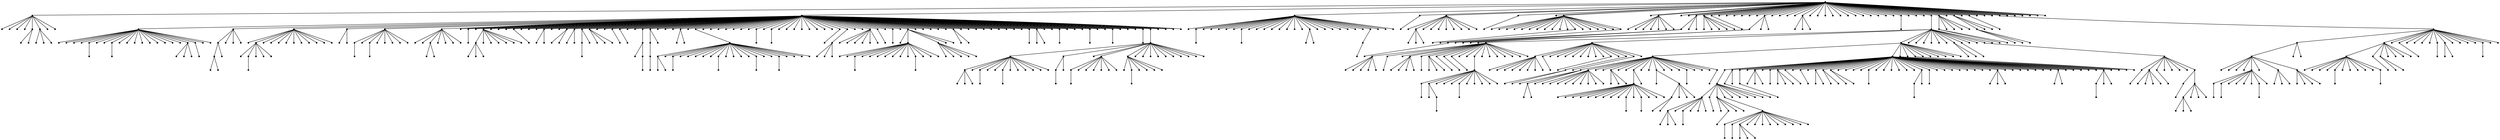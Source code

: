 strict graph "" {
	graph [bb="0,0,582.7,573.41",
		"edge"="{'pos': ''}",
		file="/Users/felicedeluca/Developer/UofA/mlgd/datasets/eucore/set2/output/sfdp/dot/EUcore_Layer_8_sfdp_drawing.dot",
		"graph"="{'bb': '0,0,582.7,573.41', 'edge': \"{'pos': ''}\", 'file': '/Users/felicedeluca/Developer/UofA/mlgd/datasets/eucore/set2/output/sfdp/\
dot/EUcore_Layer_8_sfdp_drawing.dot', 'graph': \"{'bb': '0,0,582.7,573.41', 'file': '/Users/felicedeluca/Developer/UofA/mlgd/datasets/\
eucore/set2/output/sfdp/dot/EUcore_Layer_8_sfdp_drawing.dot', 'overlap': 'prism'}\", 'node': \"{'height': '', 'label': '\\\\N', 'level': '', '\
penwidth': '1', 'pos': '', 'shape': 'point', 'width': ''}\", 'overlap': 'prism'}",
		"node"="{'height': '', 'label': '\\N', 'level': '', 'penwidth': '1', 'pos': '', 'shape': 'point', 'width': ''}",
		overlap=prism
	];
	node [label="\N",
		penwidth=1,
		shape=point
	];
	1	 [height=0.05,
		label=318,
		level=1,
		pos="221.503,-197.07999999999998",
		width=0.05];
	2	 [height=0.05,
		label=547,
		level=1,
		pos="248.18300000000005,-256.75",
		width=0.05];
	1 -- 2	 [pos="305.78,215.58 309.61,207.02 326.58,169.07 330.76,159.72"];
	3	 [height=0.05,
		label=64,
		level=1,
		pos="98.56299999999999,-132.29000000000002",
		width=0.05];
	1 -- 3	 [pos="303.27,218.22 289.5,225.48 198.12,273.64 183.92,281.12"];
	4	 [height=0.05,
		label=282,
		level=1,
		pos="243.13100000000003,-197.27599999999995",
		width=0.05];
	1 -- 4	 [pos="306.89,217.28 320.01,217.16 397.93,216.46 411.22,216.33"];
	5	 [height=0.05,
		label=361,
		level=2,
		pos="231.53500000000003,-197.764",
		width=0.05];
	1 -- 5	 [pos="307.17,217.15 315.42,216.59 344.94,214.58 353.08,214.02"];
	6	 [height=0.05,
		label=409,
		level=1,
		pos="168.113,-236.60000000000002",
		width=0.05];
	1 -- 6	 [pos="303.23,215.99 295.13,209.99 261.69,185.24 253.46,179.14"];
	7	 [height=0.05,
		label=485,
		level=3,
		pos="217.003,-134.95",
		width=0.05];
	1 -- 7	 [pos="304.86,219.37 304.18,228.8 301.36,267.71 300.66,277.29"];
	8	 [height=0.05,
		label=444,
		level=4,
		pos="223.98300000000006,-237.19",
		width=0.05];
	1 -- 8	 [pos="305.14,215.14 305.58,208.11 306.95,185.92 307.37,179.16"];
	9	 [height=0.05,
		label=82,
		level=1,
		pos="220.123,-69.98000000000002",
		width=0.05];
	1 -- 9	 [pos="304.99,219.51 304.82,235.07 303.81,328.08 303.65,342.52"];
	10	 [height=0.05,
		label=981,
		level=5,
		pos="193.353,-222.01999999999998",
		width=0.05];
	1 -- 10	 [pos="303.5,215.96 298.56,211.59 282.99,197.8 278.25,193.59"];
	11	 [height=0.05,
		label=84,
		level=1,
		pos="242.59300000000002,-121.95999999999998",
		width=0.05];
	1 -- 11	 [pos="305.53,219.16 308.45,229.55 322.73,280.41 325.6,290.63"];
	12	 [height=0.05,
		label=127,
		level=5,
		pos="184.233,-234.01",
		width=0.05];
	1 -- 12	 [pos="303.41,215.71 297.28,209.64 275.34,187.91 269.29,181.91"];
	13	 [height=0.05,
		label=442,
		level=5,
		pos="195.83299999999997,-245.41999999999996",
		width=0.05];
	1 -- 13	 [pos="304.16,215.69 300.26,208.35 284.18,178.07 280.22,170.62"];
	14	 [height=0.05,
		label=5,
		level=1,
		pos="190.493,-261.94",
		width=0.05];
	1 -- 14	 [pos="304.12,215.43 299.59,205.96 279.23,163.4 274.84,154.2"];
	15	 [height=0.05,
		label=115,
		level=1,
		pos="193.933,-146.51",
		width=0.05];
	1 -- 15	 [pos="304.09,218.98 299.91,226.66 282.64,258.33 278.39,266.13"];
	16	 [height=0.05,
		label=338,
		level=2,
		pos="270.1530000000001,-188.56",
		width=0.05];
	1 -- 16	 [pos="307.1,217.67 315.1,219.07 343.73,224.08 351.63,225.46"];
	17	 [height=0.05,
		label=494,
		level=1,
		pos="230.65300000000008,-249.21000000000004",
		width=0.05];
	1 -- 17	 [pos="305.4,215.06 306.91,206.49 312.29,175.8 313.78,167.34"];
	18	 [height=0.05,
		label=925,
		level=5,
		pos="256.31300000000005,-216.31",
		width=0.05];
	1 -- 18	 [pos="306.88,216.27 312.98,212.9 332.24,202.26 338.11,199.01"];
	19	 [height=0.05,
		label=48,
		level=2,
		pos="247.20300000000003,-227.91999999999996",
		width=0.05];
	1 -- 19	 [pos="306.39,215.64 310.9,210.24 325.11,193.18 329.44,187.98"];
	20	 [height=0.05,
		label=86,
		level=1,
		pos="246.17300000000006,-188.85000000000002",
		width=0.05];
	1 -- 20	 [pos="306.95,217.95 311.58,219.49 323.27,223.39 327.82,224.91"];
	21	 [height=0.05,
		label=40,
		level=2,
		pos="208.90300000000002,-206.79999999999995",
		width=0.05];
	1 -- 21	 [pos="303.47,216.11 301.05,214.24 296.39,210.65 293.97,208.78"];
	22	 [height=0.05,
		label=176,
		level=4,
		pos="244.71300000000002,-216.12",
		width=0.05];
	1 -- 22	 [pos="306.53,216.05 310.73,212.61 322.43,203.02 326.67,199.54"];
	23	 [height=0.05,
		label=333,
		level=1,
		pos="202.13299999999998,-261.5",
		width=0.05];
	1 -- 23	 [pos="304.45,215.44 301.62,206.04 288.91,163.76 286.16,154.62"];
	24	 [height=0.05,
		label=486,
		level=2,
		pos="207.433,-248.69",
		width=0.05];
	1 -- 24	 [pos="304.41,215.08 302.09,206.59 293.81,176.22 291.53,167.84"];
	25	 [height=0.05,
		label=482,
		level=2,
		pos="224.09300000000007,-174.26",
		width=0.05];
	1 -- 25	 [pos="305.21,219.09 305.69,223.29 306.88,233.77 307.37,238.15"];
	26	 [height=0.05,
		label=263,
		level=2,
		pos="258.883,-232.90999999999997",
		width=0.05];
	1 -- 26	 [pos="306.62,215.76 312.76,209.87 334.76,188.78 340.83,182.96"];
	27	 [height=0.05,
		label=245,
		level=2,
		pos="257.52299999999997,-177.25",
		width=0.05];
	1 -- 27	 [pos="306.95,218.37 313.26,221.84 333.18,232.81 339.26,236.16"];
	28	 [height=0.05,
		label=121,
		level=1,
		pos="219.043,-249.76",
		width=0.05];
	1 -- 28	 [pos="304.9,215.04 304.5,206.37 303.05,175.36 302.65,166.82"];
	29	 [height=0.05,
		label=615,
		level=2,
		pos="235.59300000000002,-228.01999999999998",
		width=0.05];
	1 -- 29	 [pos="305.77,215.64 308.19,210.32 315.74,193.73 318.27,188.18"];
	30	 [height=0.05,
		label=420,
		level=1,
		pos="242.253,-241.65999999999997",
		width=0.05];
	1 -- 30	 [pos="305.9,215.39 309.32,208.05 321.53,181.81 324.9,174.57"];
	31	 [height=0.05,
		label=417,
		level=2,
		pos="267.92300000000006,-212.11",
		width=0.05];
	1 -- 31	 [pos="307,216.66 314.64,214.18 341.96,205.34 349.5,202.9"];
	32	 [height=0.05,
		label=113,
		level=1,
		pos="249.78300000000007,-202.90999999999997",
		width=0.05];
	1 -- 32	 [pos="306.87,216.92 311.98,215.86 326.23,212.93 331.39,211.86"];
	33	 [height=0.05,
		label=976,
		level=5,
		pos="201.043,-158.32",
		width=0.05];
	1 -- 33	 [pos="304.13,218.97 300.77,225.34 288.72,248.15 285.4,254.44"];
	34	 [height=0.05,
		label=725,
		level=5,
		pos="212.64299999999997,-162.37",
		width=0.05];
	1 -- 34	 [pos="304.53,219.17 303.01,225.14 298.26,243.74 296.68,249.96"];
	35	 [height=0.05,
		label=367,
		level=1,
		pos="234.56300000000005,-186.32999999999998",
		width=0.05];
	1 -- 35	 [pos="306.61,218.62 309.12,220.68 313.94,224.65 316.46,226.72"];
	36	 [height=0.05,
		label=183,
		level=1,
		pos="178.253,-180.19",
		width=0.05];
	1 -- 36	 [pos="303.15,218.03 296.04,220.8 270.58,230.74 263.56,233.49"];
	37	 [height=0.05,
		label=114,
		level=1,
		pos="197.28300000000002,-204.40999999999997",
		width=0.05];
	1 -- 37	 [pos="303.11,216.73 298.56,215.35 287.09,211.88 282.62,210.53"];
	38	 [height=0.05,
		label=527,
		level=5,
		pos="211.913,-176.41999999999996",
		width=0.05];
	1 -- 38	 [pos="304.13,219.21 302.27,223.2 298,232.4 296.22,236.23"];
	39	 [height=0.05,
		label=76,
		level=5,
		pos="188.69299999999998,-167.26",
		width=0.05];
	1 -- 39	 [pos="303.6,218.58 298.2,223.49 278.9,241.04 273.57,245.88"];
	40	 [height=0.05,
		label=36,
		level=3,
		pos="224.25300000000004,-162.2",
		width=0.05];
	1 -- 40	 [pos="305.16,219.18 305.63,225.18 307.1,243.87 307.6,250.12"];
	41	 [height=0.05,
		label=96,
		level=1,
		pos="228.863,-138.01999999999998",
		width=0.05];
	1 -- 41	 [pos="305.26,219.27 306.37,228.23 310.98,265.22 312.12,274.33"];
	42	 [height=0.05,
		label=170,
		level=1,
		pos="253.103,-157.13",
		width=0.05];
	1 -- 42	 [pos="306.37,219.02 311.57,225.59 330.16,249.1 335.29,255.59"];
	43	 [height=0.05,
		label=13,
		level=1,
		pos="191.19299999999998,-190.66999999999996",
		width=0.05];
	1 -- 43	 [pos="303.02,217.72 297.54,218.88 282.27,222.11 276.74,223.28"];
	44	 [height=0.05,
		label=83,
		level=1,
		pos="173.38299999999998,-192.49",
		width=0.05];
	1 -- 44	 [pos="302.94,217.5 295.03,218.25 266.7,220.96 258.89,221.7"];
	45	 [height=0.05,
		label=375,
		level=1,
		pos="277.64300000000003,-147.89999999999998",
		width=0.05];
	1 -- 45	 [pos="306.4,218.52 314.1,225.26 351.51,258.04 359.6,265.13"];
	46	 [height=0.05,
		label=411,
		level=1,
		pos="265.29300000000006,-160.4",
		width=0.05];
	1 -- 46	 [pos="306.47,218.52 313.12,224.09 340.54,247.06 347.29,252.72"];
	47	 [height=0.05,
		label=426,
		level=2,
		pos="200.303,-176.90999999999997",
		width=0.05];
	1 -- 47	 [pos="303.62,218.62 299.79,222.27 289.1,232.43 285.23,236.11"];
	48	 [height=0.05,
		label=107,
		level=1,
		pos="178.753,-255.7",
		width=0.05];
	1 -- 48	 [pos="303.78,215.61 297.53,207.05 269.48,168.58 263.42,160.27"];
	49	 [height=0.05,
		label=423,
		level=3,
		pos="220.51299999999998,-216.22000000000003",
		width=0.05];
	1 -- 49	 [pos="304.9,215.25 304.71,211.55 304.31,203.79 304.12,200.14"];
	50	 [height=0.05,
		label=160,
		level=1,
		pos="170.14299999999997,-221.07999999999998",
		width=0.05];
	1 -- 50	 [pos="303.3,216.5 295.5,212.86 263.34,197.83 255.42,194.13"];
	51	 [height=0.05,
		label=283,
		level=1,
		pos="209.90300000000002,-188.51999999999998",
		width=0.05];
	1 -- 51	 [pos="303.2,218.64 300.95,220.29 297.17,223.08 295.02,224.67"];
	52	 [height=0.05,
		label=256,
		level=1,
		pos="241.13299999999998,-148.01",
		width=0.05];
	1 -- 52	 [pos="305.85,219.41 309.08,227.48 320.64,256.36 323.82,264.33"];
	53	 [height=0.05,
		label=370,
		level=4,
		pos="213.553,-149.54000000000002",
		width=0.05];
	1 -- 53	 [pos="304.67,219.34 303.36,227.16 298.69,255.15 297.4,262.86"];
	54	 [height=0.05,
		label=47,
		level=1,
		pos="299.7130000000001,-248.21000000000004",
		width=0.05];
	1 -- 54	 [pos="306.64,216.23 316.82,209.58 371.44,173.87 381.59,167.23"];
	55	 [height=0.05,
		label=169,
		level=1,
		pos="235.863,-159.60999999999999",
		width=0.05];
	1 -- 55	 [pos="305.78,219.32 308.3,225.88 316.24,246.61 318.66,252.92"];
	56	 [height=0.05,
		label=455,
		level=2,
		pos="245.733,-171.22000000000003",
		width=0.05];
	1 -- 56	 [pos="306.31,218.69 310.48,223.14 323.47,237 327.81,241.63"];
	57	 [height=0.05,
		label=443,
		level=2,
		pos="212.38299999999998,-231.35000000000002",
		width=0.05];
	1 -- 57	 [pos="304.52,215.46 302.95,209.56 298.06,191.2 296.42,185.06"];
	58	 [height=0.05,
		label=326,
		level=3,
		pos="200.77299999999997,-233.81",
		width=0.05];
	1 -- 58	 [pos="304.12,215.72 300.77,209.79 288.95,188.85 285.34,182.44"];
	59	 [height=0.05,
		label=424,
		level=1,
		pos="233.113,-205.79999999999995",
		width=0.05];
	1 -- 59	 [pos="306.82,215.94 309.07,214.25 312.85,211.41 315,209.79"];
	60	 [height=0.05,
		label=171,
		level=3,
		pos="181.753,-210.52999999999997",
		width=0.05];
	1 -- 60	 [pos="303.3,216.72 296.88,214.55 274.21,206.88 267.28,204.53"];
	61	 [height=0.05,
		label=339,
		level=2,
		pos="246.473,-280.81",
		width=0.05];
	2 -- 61	 [pos="331.56,155.74 331.24,151.22 330.43,139.83 330.11,135.39"];
	62	 [height=0.05,
		label=847,
		level=5,
		pos="259.82300000000004,-256.16999999999996",
		width=0.05];
	2 -- 62	 [pos="333.51,157.72 335.66,157.83 339.22,158 341.41,158.11"];
	63	 [height=0.05,
		label=165,
		level=1,
		pos="258.503,-268.36",
		width=0.05];
	2 -- 63	 [pos="332.96,156.21 334.94,153.98 338.75,149.69 340.73,147.46"];
	64	 [height=0.05,
		label=437,
		level=3,
		pos="271.43300000000005,-251.23000000000002",
		width=0.05];
	2 -- 64	 [pos="333.52,158.06 337.88,159.1 348.9,161.71 353.19,162.73"];
	65	 [height=0.05,
		label=38,
		level=2,
		pos="271.52299999999997,-262.84000000000003",
		width=0.05];
	2 -- 65	 [pos="333.52,157.15 337.91,156.01 348.96,153.12 353.27,152"];
	66	 [height=0.05,
		label=133,
		level=1,
		pos="244.26299999999998,-292.46000000000004",
		width=0.05];
	2 -- 66	 [pos="331.48,155.71 330.81,149.57 328.7,130.43 328,124.03"];
	67	 [height=0.05,
		label=87,
		level=1,
		pos="225.84300000000002,-303.06",
		width=0.05];
	2 -- 67	 [pos="330.73,155.64 327.06,148.02 313.91,120.77 310.28,113.25"];
	68	 [height=0.05,
		label=340,
		level=1,
		pos="232.65300000000008,-290.43",
		width=0.05];
	2 -- 68	 [pos="330.86,155.82 328.14,149.91 319.55,131.28 316.93,125.6"];
	122	 [height=0.05,
		label=21,
		level=1,
		pos="-16.847000000000037,-168.87",
		width=0.05];
	3 -- 122	 [pos="180.07,281.46 166.06,277.02 82.907,250.66 68.718,246.16"];
	152	 [height=0.05,
		label=489,
		level=1,
		pos="27.182999999999993,-74.30000000000001",
		width=0.05];
	3 -- 152	 [pos="180.58,283.3 171.29,290.85 121.44,331.35 112.17,338.87"];
	153	 [height=0.05,
		label=244,
		level=1,
		pos="40.72300000000001,-230.45",
		width=0.05];
	3 -- 153	 [pos="181.07,280.39 174.05,268.47 132.38,197.75 125.27,185.68"];
	154	 [height=0.05,
		label=980,
		level=5,
		pos="27.502999999999986,-134.81",
		width=0.05];
	3 -- 154	 [pos="180.02,282.02 169.64,281.65 123.01,280 112.94,279.64"];
	155	 [height=0.05,
		label=89,
		level=2,
		pos="154.053,-45.93000000000001",
		width=0.05];
	3 -- 155	 [pos="183.23,283.9 190.51,295.23 229.87,356.49 236.58,366.93"];
	156	 [height=0.05,
		label=389,
		level=2,
		pos="86.35300000000001,-37.20999999999998",
		width=0.05];
	3 -- 156	 [pos="181.82,284.08 180.23,296.45 171.7,362.85 170.11,375.2"];
	157	 [height=0.05,
		label=224,
		level=5,
		pos="129.243,-106.89999999999998",
		width=0.05];
	3 -- 157	 [pos="183.72,283.46 189.1,287.91 206.06,301.95 211.24,306.23"];
	158	 [height=0.05,
		label=918,
		level=5,
		pos="98.673,-72.01999999999998",
		width=0.05];
	3 -- 158	 [pos="182.07,284.1 182.09,293.25 182.16,330.99 182.17,340.28"];
	159	 [height=0.05,
		label=302,
		level=5,
		pos="71.493,-108.39999999999998",
		width=0.05];
	3 -- 159	 [pos="180.62,283.38 175.96,287.48 161.45,300.29 156.6,304.57"];
	160	 [height=0.05,
		label=209,
		level=1,
		pos="12.05699999999996,-187.11",
		width=0.05];
	3 -- 160	 [pos="180.26,280.95 169.01,273.81 108.59,235.52 97.361,228.41"];
	161	 [height=0.05,
		label=456,
		level=7,
		pos="96.63299999999998,-83.62",
		width=0.05];
	3 -- 161	 [pos="181.99,284.18 181.67,292.19 180.54,320.83 180.22,328.73"];
	162	 [height=0.05,
		label=90,
		level=5,
		pos="75.90299999999996,-143.21999999999997",
		width=0.05];
	3 -- 162	 [pos="180.29,281.23 176.12,279.22 165.72,274.2 161.37,272.1"];
	163	 [height=0.05,
		label=0,
		level=3,
		pos="82.12299999999999,-154.85000000000002",
		width=0.05];
	3 -- 163	 [pos="180.99,280.61 178.02,276.53 169.74,265.17 166.74,261.05"];
	164	 [height=0.05,
		label=164,
		level=2,
		pos="41.742999999999995,-120.87",
		width=0.05];
	3 -- 164	 [pos="180.18,282.47 171.55,284.2 135.97,291.35 127.21,293.11"];
	165	 [height=0.05,
		label=66,
		level=4,
		pos="134.51299999999998,-150.60000000000002",
		width=0.05];
	3 -- 165	 [pos="184,281.11 190.3,277.9 210.19,267.77 216.25,264.69"];
	166	 [height=0.05,
		label=771,
		level=6,
		pos="107.82299999999998,-156.56",
		width=0.05];
	3 -- 166	 [pos="182.8,280.19 184.54,275.63 188.92,264.13 190.63,259.65"];
	167	 [height=0.05,
		label=397,
		level=4,
		pos="143.863,-103.50999999999999",
		width=0.05];
	3 -- 167	 [pos="184.02,283.33 191.47,288.06 218.13,305 225.48,309.67"];
	168	 [height=0.05,
		label=232,
		level=1,
		pos="121.02299999999997,-205.27999999999997",
		width=0.05];
	3 -- 168	 [pos="182.63,280.29 185.73,270.19 200.94,220.78 203.99,210.85"];
	169	 [height=0.05,
		label=103,
		level=2,
		pos="106.02299999999997,-97.75999999999999",
		width=0.05];
	3 -- 169	 [pos="182.47,283.95 183.75,289.89 187.75,308.4 189.09,314.58"];
	170	 [height=0.05,
		label=786,
		level=5,
		pos="90.673,-178.11",
		width=0.05];
	3 -- 170	 [pos="181.73,280.12 180.43,272.59 175.79,245.62 174.51,238.18"];
	171	 [height=0.05,
		label=306,
		level=2,
		pos="30.13299999999998,-119.19999999999999",
		width=0.05];
	3 -- 171	 [pos="180.1,282.47 170.1,284.38 125.2,292.97 115.5,294.83"];
	172	 [height=0.05,
		label=199,
		level=2,
		pos="156.64299999999997,-97.38",
		width=0.05];
	3 -- 172	 [pos="184,283.25 192.98,288.65 230.51,311.2 238.61,316.07"];
	173	 [height=0.05,
		label=131,
		level=2,
		pos="91.613,-222.60000000000002",
		width=0.05];
	3 -- 173	 [pos="181.93,280.21 181.02,268.45 176.17,205.38 175.26,193.66"];
	174	 [height=0.05,
		label=405,
		level=1,
		pos="144.853,-68.69",
		width=0.05];
	3 -- 174	 [pos="183.22,283.66 189.56,292.39 220.41,334.77 227.09,343.94"];
	175	 [height=0.05,
		label=57,
		level=2,
		pos="53.32299999999998,-88.13",
		width=0.05];
	3 -- 175	 [pos="180.57,283.56 173.7,290.27 145.36,317.92 138.38,324.73"];
	176	 [height=0.05,
		label=149,
		level=4,
		pos="94.41299999999995,-95.23000000000002",
		width=0.05];
	3 -- 176	 [pos="181.85,284.08 181.12,290.58 178.82,311.08 178.12,317.32"];
	177	 [height=0.05,
		label=733,
		level=5,
		pos="41.08299999999997,-132.49",
		width=0.05];
	3 -- 177	 [pos="180.16,282.08 171.43,282.05 135.43,281.93 126.57,281.9"];
	178	 [height=0.05,
		label=91,
		level=4,
		pos="170.44299999999998,-144.57999999999998",
		width=0.05];
	3 -- 178	 [pos="183.85,281.79 193.71,280.1 241.61,271.91 251.97,270.14"];
	179	 [height=0.05,
		label=223,
		level=2,
		pos="96.673,-114.92000000000002",
		width=0.05];
	3 -- 179	 [pos="181.87,283.95 181.5,287.31 180.73,294.35 180.37,297.67"];
	180	 [height=0.05,
		label=611,
		level=5,
		pos="59.89299999999997,-99.73000000000002",
		width=0.05];
	3 -- 180	 [pos="180.41,283.49 174.05,288.85 151.29,308.01 145.02,313.29"];
	181	 [height=0.05,
		label=16,
		level=1,
		pos="108.053,-222.21000000000004",
		width=0.05];
	3 -- 181	 [pos="182.27,280.21 183.5,268.51 190.13,205.71 191.37,194.04"];
	182	 [height=0.05,
		label=106,
		level=1,
		pos="74.60300000000001,-220.60000000000002",
		width=0.05];
	3 -- 182	 [pos="181.57,280.25 178.45,268.76 161.72,207.08 158.61,195.62"];
	183	 [height=0.05,
		label=395,
		level=3,
		pos="110.07299999999998,-83.77999999999997",
		width=0.05];
	3 -- 183	 [pos="182.57,284.18 184.46,292.15 191.23,320.7 193.1,328.58"];
	184	 [height=0.05,
		label=281,
		level=2,
		pos="145.813,-138.99",
		width=0.05];
	3 -- 184	 [pos="184.1,281.8 191.87,280.7 219.68,276.76 227.35,275.67"];
	185	 [height=0.05,
		label=177,
		level=2,
		pos="135.623,-118.64999999999998",
		width=0.05];
	3 -- 185	 [pos="184.06,282.83 190.56,285.22 211.06,292.76 217.3,295.06"];
	186	 [height=0.05,
		label=379,
		level=2,
		pos="86.21299999999997,-209.75",
		width=0.05];
	3 -- 186	 [pos="181.77,280.18 180.06,269.46 171.69,217.02 170.01,206.48"];
	187	 [height=0.05,
		label=173,
		level=1,
		pos="82.743,-92.64999999999998",
		width=0.05];
	3 -- 187	 [pos="181.39,283.8 178.84,290.2 169.81,312.8 167.05,319.71"];
	188	 [height=0.05,
		label=269,
		level=1,
		pos="88.69299999999998,-25.610000000000014",
		width=0.05];
	3 -- 188	 [pos="181.9,283.94 180.7,296.89 173.59,373.76 172.38,386.87"];
	189	 [height=0.05,
		label=859,
		level=2,
		pos="142.69299999999998,-179.11",
		width=0.05];
	3 -- 189	 [pos="183.54,280.53 190.24,273.42 217.87,244.1 224.68,236.88"];
	190	 [height=0.05,
		label=325,
		level=5,
		pos="154.63299999999998,-167.86",
		width=0.05];
	3 -- 190	 [pos="183.94,280.91 192.45,275.51 227.56,253.23 236.21,247.74"];
	191	 [height=0.05,
		label=10,
		level=2,
		pos="99.423,-191.82",
		width=0.05];
	3 -- 191	 [pos="182.1,280.11 182.23,271.07 182.77,233.79 182.9,224.61"];
	192	 [height=0.05,
		label=685,
		level=2,
		pos="136.51299999999998,-190.72000000000003",
		width=0.05];
	3 -- 192	 [pos="183.33,280.15 189.2,271.12 213.72,233.37 219.01,225.22"];
	193	 [height=0.05,
		label=243,
		level=2,
		pos="109.423,-205.39",
		width=0.05];
	3 -- 193	 [pos="182.34,280.28 183.83,270.26 191.06,221.54 192.63,211"];
	194	 [height=0.05,
		label=11,
		level=2,
		pos="84.44299999999998,-166.47000000000003",
		width=0.05];
	3 -- 194	 [pos="181.31,280.25 178.84,274.26 171.03,255.36 168.65,249.59"];
	195	 [height=0.05,
		label=640,
		level=5,
		pos="72.69299999999998,-166.97000000000003",
		width=0.05];
	3 -- 195	 [pos="180.96,280.6 176.7,274.9 161.48,254.49 157.28,248.86"];
	196	 [height=0.05,
		label=506,
		level=2,
		pos="110.28299999999996,-69.30000000000001",
		width=0.05];
	3 -- 196	 [pos="182.41,283.91 184.09,292.95 191.55,333 193.38,342.88"];
	197	 [height=0.05,
		label=730,
		level=5,
		pos="137.59300000000002,-167.5",
		width=0.05];
	3 -- 197	 [pos="183.75,280.58 190.17,274.79 213.14,254.06 219.48,248.35"];
	198	 [height=0.05,
		label=300,
		level=2,
		pos="46.88299999999998,-187.64999999999998",
		width=0.05];
	3 -- 198	 [pos="180.79,280.72 173.71,273.13 139.26,236.23 131.81,228.25"];
	199	 [height=0.05,
		label=430,
		level=2,
		pos="124.91299999999995,-179.76999999999998",
		width=0.05];
	3 -- 199	 [pos="182.95,280.51 186.95,273.3 203.45,243.57 207.51,236.24"];
	200	 [height=0.05,
		label=511,
		level=5,
		pos="64.293,-144.36",
		width=0.05];
	3 -- 200	 [pos="180.23,281.44 174.33,279.37 155.97,272.89 149.83,270.73"];
	201	 [height=0.05,
		label=601,
		level=4,
		pos="97.81299999999999,-206.38",
		width=0.05];
	3 -- 201	 [pos="182.05,280.26 181.95,270.1 181.45,220.72 181.34,210.04"];
	202	 [height=0.05,
		label=354,
		level=5,
		pos="102.27299999999997,-168.61",
		width=0.05];
	3 -- 202	 [pos="182.27,280.14 182.91,273.89 184.9,254.42 185.56,247.91"];
	203	 [height=0.05,
		label=42,
		level=2,
		pos="110.493,-126.29000000000002",
		width=0.05];
	3 -- 203	 [pos="183.93,283.03 186.24,284.19 190.13,286.14 192.34,287.25"];
	204	 [height=0.05,
		label=140,
		level=3,
		pos="125.613,-162.89",
		width=0.05];
	3 -- 204	 [pos="183.53,280.45 188.27,275.08 203.23,258.16 207.79,253"];
	205	 [height=0.05,
		label=498,
		level=1,
		pos="122.91299999999995,-150.01999999999998",
		width=0.05];
	3 -- 205	 [pos="183.67,280.93 188.07,277.72 200.34,268.79 204.78,265.55"];
	206	 [height=0.05,
		label=201,
		level=2,
		pos="81.70299999999997,-194.2",
		width=0.05];
	3 -- 206	 [pos="181.58,280.31 179.17,271.42 168.44,232.06 165.8,222.35"];
	207	 [height=0.05,
		label=229,
		level=4,
		pos="123.00299999999999,-60.77999999999997",
		width=0.05];
	3 -- 207	 [pos="182.68,283.86 186.06,293.75 202.6,342.16 205.92,351.89"];
	208	 [height=0.05,
		label=926,
		level=5,
		pos="59.483000000000004,-71.99000000000001",
		width=0.05];
	3 -- 208	 [pos="180.94,283.83 175.24,292.64 149.59,332.21 144.04,340.76"];
	209	 [height=0.05,
		label=950,
		level=3,
		pos="65.09299999999996,-131.60000000000002",
		width=0.05];
	3 -- 209	 [pos="180.27,282.13 174.51,282.25 156.57,282.62 150.57,282.74"];
	210	 [height=0.05,
		label=2,
		level=1,
		pos="139.103,-80.29000000000002",
		width=0.05];
	3 -- 210	 [pos="183.42,283.82 189.57,291.72 214.96,324.28 221.21,332.3"];
	211	 [height=0.05,
		label=102,
		level=5,
		pos="169.483,-106.86000000000001",
		width=0.05];
	3 -- 211	 [pos="183.82,282.72 193.55,286.21 240.81,303.16 251.03,306.82"];
	212	 [height=0.05,
		label=719,
		level=5,
		pos="36.63299999999998,-169.71000000000004",
		width=0.05];
	3 -- 212	 [pos="180.28,281.01 171.24,275.55 130.6,250.99 121.81,245.68"];
	213	 [height=0.05,
		label=222,
		level=2,
		pos="134.03299999999996,-132.81",
		width=0.05];
	3 -- 213	 [pos="183.98,282.06 190.08,281.97 209.09,281.7 215.45,281.6"];
	214	 [height=0.05,
		label=98,
		level=5,
		pos="94.91299999999995,-60.420000000000016",
		width=0.05];
	3 -- 214	 [pos="181.97,284.17 181.43,294.66 179.04,341.83 178.52,352.02"];
	215	 [height=0.05,
		label=216,
		level=5,
		pos="77.483,-120.00999999999999",
		width=0.05];
	3 -- 215	 [pos="180.42,283.05 176.54,285.32 166.86,290.95 162.82,293.3"];
	216	 [height=0.05,
		label=412,
		level=1,
		pos="133.473,-11.860000000000014",
		width=0.05];
	3 -- 216	 [pos="182.68,284.18 186.95,298.92 212.49,387.05 216.46,400.73"];
	217	 [height=0.05,
		label=644,
		level=5,
		pos="73.83299999999997,-179.90999999999997",
		width=0.05];
	3 -- 217	 [pos="181.01,280.05 176.94,272.21 162.38,244.18 158.37,236.45"];
	218	 [height=0.05,
		label=105,
		level=1,
		pos="117.63299999999998,-97.80000000000001",
		width=0.05];
	3 -- 218	 [pos="183.1,283.95 186.44,289.99 196.98,309.07 200.2,314.88"];
	219	 [height=0.05,
		label=466,
		level=2,
		pos="147.233,-125.75999999999999",
		width=0.05];
	3 -- 219	 [pos="184.16,282.37 192.17,283.45 220.81,287.29 228.71,288.35"];
	220	 [height=0.05,
		label=665,
		level=5,
		pos="123.673,-121.08999999999997",
		width=0.05];
	3 -- 220	 [pos="183.72,282.83 188.26,284.85 200.91,290.49 205.49,292.54"];
	221	 [height=0.05,
		label=937,
		level=6,
		pos="147.08300000000003,-155.89999999999998",
		width=0.05];
	3 -- 221	 [pos="184.16,281.08 192.14,277.19 220.69,263.3 228.57,259.47"];
	222	 [height=0.05,
		label=445,
		level=5,
		pos="67.793,-204.12",
		width=0.05];
	3 -- 222	 [pos="181.31,280.32 177.05,270.38 156.22,221.75 152.04,211.98"];
	223	 [height=0.05,
		label=496,
		level=5,
		pos="112.28299999999996,-180.27999999999997",
		width=0.05];
	3 -- 223	 [pos="182.66,280.03 184.92,272.14 192.99,243.89 195.22,236.1"];
	224	 [height=0.05,
		label=329,
		level=1,
		pos="158.84300000000002,-135.31",
		width=0.05];
	3 -- 224	 [pos="184.08,281.99 193.23,281.53 230.98,279.64 240.27,279.17"];
	225	 [height=0.05,
		label=815,
		level=5,
		pos="111.52299999999997,-110.99000000000001",
		width=0.05];
	3 -- 225	 [pos="183.09,283.76 185.47,287.69 191.42,297.46 193.91,301.55"];
	226	 [height=0.05,
		label=840,
		level=5,
		pos="122.26299999999998,-192.24",
		width=0.05];
	3 -- 226	 [pos="182.75,280.36 186.15,271.76 201.22,233.64 204.94,224.24"];
	227	 [height=0.05,
		label=372,
		level=4,
		pos="133.793,-91.89999999999998",
		width=0.05];
	3 -- 227	 [pos="183.58,283.83 189.38,290.47 210.11,314.24 215.83,320.8"];
	228	 [height=0.05,
		label=184,
		level=2,
		pos="111.233,-144.95",
		width=0.05];
	3 -- 228	 [pos="183.62,280.54 186.05,278.11 190.73,273.43 193.17,270.99"];
	229	 [height=0.05,
		label=828,
		level=5,
		pos="158.813,-156.15999999999997",
		width=0.05];
	3 -- 229	 [pos="183.81,281.4 192.45,277.98 230.77,262.8 240.21,259.05"];
	230	 [height=0.05,
		label=357,
		level=2,
		pos="122.02299999999997,-84.76999999999998",
		width=0.05];
	3 -- 230	 [pos="183.08,284.13 186.94,291.95 200.74,319.92 204.55,327.63"];
	231	 [height=0.05,
		label=376,
		level=2,
		pos="71.08299999999997,-82.29000000000002",
		width=0.05];
	3 -- 231	 [pos="181.16,283.76 176.99,291.35 159.78,322.66 155.54,330.37"];
	232	 [height=0.05,
		label=215,
		level=1,
		pos="57.742999999999995,-168.36",
		width=0.05];
	3 -- 232	 [pos="180.71,280.89 174.52,275.42 148.95,252.82 142.66,247.26"];
	233	 [height=0.05,
		label=134,
		level=5,
		pos="35.27299999999997,-186.93",
		width=0.05];
	3 -- 233	 [pos="180.51,280.74 171.83,273.25 129.65,236.83 120.52,228.95"];
	234	 [height=0.05,
		label=99,
		level=5,
		pos="99.35300000000001,-143.89",
		width=0.05];
	3 -- 234	 [pos="182.19,280.28 182.34,278.14 182.58,274.59 182.73,272.4"];
	235	 [height=0.05,
		label=196,
		level=4,
		pos="70.09299999999996,-191.88",
		width=0.05];
	3 -- 235	 [pos="181.25,280.37 177.16,271.82 159.06,233.93 154.59,224.59"];
	236	 [height=0.05,
		label=6,
		level=1,
		pos="81.06299999999999,-67.19999999999999",
		width=0.05];
	3 -- 236	 [pos="181.57,283.97 179.01,293.47 167.53,336.19 165.05,345.42"];
	237	 [height=0.05,
		label=309,
		level=3,
		pos="122.14299999999997,-132.95999999999998",
		width=0.05];
	3 -- 237	 [pos="183.92,282.04 188.26,281.92 199.09,281.61 203.61,281.48"];
	238	 [height=0.05,
		label=330,
		level=5,
		pos="86.95299999999997,-131.62",
		width=0.05];
	3 -- 238	 [pos="180.26,282.2 178.12,282.32 174.57,282.52 172.38,282.65"];
	239	 [height=0.05,
		label=234,
		level=2,
		pos="58.483000000000004,-180.79999999999995",
		width=0.05];
	3 -- 239	 [pos="180.74,280.48 174.65,273.11 149.55,242.73 143.37,235.25"];
	240	 [height=0.05,
		label=198,
		level=4,
		pos="48.02299999999997,-109.24000000000001",
		width=0.05];
	3 -- 240	 [pos="180.39,282.86 172.72,286.36 141.07,300.79 133.27,304.35"];
	241	 [height=0.05,
		label=323,
		level=4,
		pos="96.21299999999997,-155.5",
		width=0.05];
	3 -- 241	 [pos="181.89,280.27 181.45,275.99 180.38,265.34 179.93,260.89"];
	242	 [height=0.05,
		label=492,
		level=5,
		pos="48.85300000000001,-145.02999999999997",
		width=0.05];
	3 -- 242	 [pos="179.94,281.54 171.76,279.45 142.5,271.95 134.43,269.88"];
	243	 [height=0.05,
		label=271,
		level=2,
		pos="35.68299999999999,-148.90999999999997",
		width=0.05];
	3 -- 243	 [pos="180.26,281.61 171.24,279.23 131.25,268.66 121.39,266.05"];
	244	 [height=0.05,
		label=124,
		level=3,
		pos="47.293000000000006,-156.71999999999997",
		width=0.05];
	3 -- 244	 [pos="180.37,281.28 172.58,277.57 140.47,262.27 132.57,258.5"];
	245	 [height=0.05,
		label=24,
		level=4,
		pos="83.10300000000001,-106.83999999999997",
		width=0.05];
	3 -- 245	 [pos="181.06,283.76 178.26,288.36 170.47,301.18 167.65,305.83"];
	246	 [height=0.05,
		label=349,
		level=5,
		pos="52.68299999999999,-133.32",
		width=0.05];
	3 -- 246	 [pos="180.1,282.05 172.55,281.88 145.55,281.27 138.11,281.11"];
	247	 [height=0.05,
		label=238,
		level=3,
		pos="126.76299999999998,-72.69",
		width=0.05];
	3 -- 247	 [pos="182.88,283.81 186.93,292.36 204.87,330.26 209.29,339.6"];
	248	 [height=0.05,
		label=141,
		level=1,
		pos="-6.158999999999992,-86.46999999999997",
		width=0.05];
	3 -- 248	 [pos="180.25,282.89 167.54,288.45 92.09,321.46 79.215,327.1"];
	249	 [height=0.05,
		label=305,
		level=2,
		pos="61.08299999999997,-156.73000000000002",
		width=0.05];
	3 -- 249	 [pos="180.46,281.04 174.3,277.02 152.24,262.63 146.16,258.67"];
	250	 [height=0.05,
		label=528,
		level=5,
		pos="59.733000000000004,-117.80000000000001",
		width=0.05];
	3 -- 250	 [pos="179.98,282.87 173.18,285.41 151.69,293.42 145.15,295.86"];
	251	 [height=0.05,
		label=108,
		level=3,
		pos="113.87299999999999,-168.15999999999997",
		width=0.05];
	3 -- 251	 [pos="182.89,280.16 185.58,273.88 194.05,254.03 196.63,247.99"];
	252	 [height=0.05,
		label=95,
		level=2,
		pos="155.483,-114.14999999999998",
		width=0.05];
	3 -- 252	 [pos="183.96,282.7 192.61,285.45 228.25,296.81 237.03,299.61"];
	383	 [height=0.05,
		label=597,
		level=5,
		pos="251.73100000000005,-197.15800000000002",
		width=0.05];
	4 -- 383	 [pos="415,216.34 421.95,216.44 446.47,216.78 453.96,216.88"];
	384	 [height=0.05,
		label=577,
		level=5,
		pos="243.30116000000004,-197.62447999999995",
		width=0.05];
	4 -- 384	 [pos="414.07,214.45 417.57,207.28 430.08,181.64 433.53,174.57"];
	385	 [height=0.05,
		label=596,
		level=6,
		pos="244.07940000000002,-198.16519999999997",
		width=0.05];
	4 -- 385	 [pos="414.71,214.86 418.99,210.84 430.94,199.64 435.26,195.58"];
	386	 [height=0.05,
		label=586,
		level=5,
		pos="249.40900000000005,-195.57",
		width=0.05];
	4 -- 386	 [pos="415.21,216.88 421,218.45 437.32,222.88 442.76,224.36"];
	387	 [height=0.05,
		label=4,
		level=1,
		pos="242.72499999999997,-198.21119999999996",
		width=0.05];
	4 -- 387	 [pos="412.36,214.48 410.45,210.09 405.64,199.02 403.76,194.7"];
	388	 [height=0.05,
		label=856,
		level=2,
		pos="244.71859999999998,-195.88879999999995",
		width=0.05];
	4 -- 388	 [pos="414.86,217.81 421.39,223.51 444.74,243.92 451.18,249.55"];
	389	 [height=0.05,
		label=371,
		level=1,
		pos="246.43700000000007,-196.18399999999997",
		width=0.05];
	4 -- 389	 [pos="414.92,216.9 417.99,217.92 424.27,219.99 427.56,221.08"];
	390	 [height=0.05,
		label=153,
		level=2,
		pos="255.445,-194.836",
		width=0.05];
	4 -- 390	 [pos="414.93,216.67 423.76,218.42 462.92,226.18 472.57,228.09"];
	391	 [height=0.05,
		label=589,
		level=5,
		pos="243.589,-194.90800000000002",
		width=0.05];
	4 -- 391	 [pos="413.51,218.17 413.93,220.35 414.63,223.97 415.06,226.2"];
	392	 [height=0.05,
		label=77,
		level=5,
		pos="245.911,-193.452",
		width=0.05];
	4 -- 392	 [pos="414.24,217.82 416.8,221.34 423.18,230.11 425.85,233.79"];
	393	 [height=0.05,
		label=588,
		level=5,
		pos="243.09636000000006,-197.56615999999997",
		width=0.05];
	4 -- 393	 [pos="412.92,214.37 412.17,208.13 409.85,188.69 409.07,182.19"];
	394	 [height=0.05,
		label=393,
		level=1,
		pos="254.74899999999997,-192.488",
		width=0.05];
	4 -- 394	 [pos="415.09,217.11 423.91,220.75 460.28,235.74 469.24,239.44"];
	395	 [height=0.05,
		label=641,
		level=5,
		pos="254.05300000000005,-198.02799999999996",
		width=0.05];
	4 -- 395	 [pos="414.97,216.19 423.26,215.62 457.46,213.27 465.88,212.69"];
	396	 [height=0.05,
		label=288,
		level=4,
		pos="243.04396000000003,-197.66231999999997",
		width=0.05];
	4 -- 396	 [pos="412.69,214.24 410.9,206.3 404.49,177.88 402.72,170.04"];
	397	 [height=0.05,
		label=478,
		level=3,
		pos="247.027,-198.81599999999997",
		width=0.05];
	4 -- 397	 [pos="414.95,215.61 418.57,214.18 426.7,210.96 430.54,209.44"];
	398	 [height=0.05,
		label=441,
		level=2,
		pos="243.41900000000004,-197.57024",
		width=0.05];
	4 -- 398	 [pos="414.7,214.74 420.62,208.69 441.81,187.05 447.65,181.08"];
	399	 [height=0.05,
		label=163,
		level=2,
		pos="254.209,-201.82399999999996",
		width=0.05];
	4 -- 399	 [pos="415,215.56 423.41,212.11 458.1,197.87 466.64,194.36"];
	400	 [height=0.05,
		label=404,
		level=1,
		pos="253.003,-194.81399999999996",
		width=0.05];
	4 -- 400	 [pos="415.27,216.85 423.39,218.87 452.45,226.12 460.46,228.11"];
	401	 [height=0.05,
		label=154,
		level=2,
		pos="251.68300000000005,-199.642",
		width=0.05];
	4 -- 401	 [pos="414.99,215.81 422.02,213.86 447.18,206.91 454.12,204.99"];
	402	 [height=0.05,
		label=190,
		level=4,
		pos="250.373,-201.962",
		width=0.05];
	4 -- 402	 [pos="414.71,215.31 420.56,211.53 441.21,198.17 447.52,194.09"];
	403	 [height=0.05,
		label=217,
		level=5,
		pos="249.353,-197.952",
		width=0.05];
	4 -- 403	 [pos="415.19,216.1 420.82,215.48 436.49,213.78 442.17,213.17"];
	404	 [height=0.05,
		label=745,
		level=6,
		pos="250.68099999999998,-192.70399999999995",
		width=0.05];
	4 -- 404	 [pos="414.78,217.3 420.98,221.06 443.2,234.52 449.32,238.23"];
	405	 [height=0.05,
		label=531,
		level=2,
		pos="243.3594,-198.23719999999997",
		width=0.05];
	4 -- 405	 [pos="413.6,214.43 414.67,209.92 417.38,198.53 418.43,194.1"];
	406	 [height=0.05,
		label=559,
		level=6,
		pos="244.17660000000006,-195.99599999999998",
		width=0.05];
	4 -- 406	 [pos="414.56,218.04 419.14,223.65 433.6,241.35 438,246.74"];
	407	 [height=0.05,
		label=355,
		level=2,
		pos="256.373,-197.402",
		width=0.05];
	4 -- 407	 [pos="415.06,216.3 424.56,216.21 466.66,215.81 477.04,215.71"];
	408	 [height=0.05,
		label=662,
		level=5,
		pos="248.23500000000007,-193.25",
		width=0.05];
	4 -- 408	 [pos="414.83,217.64 419.53,221.35 432.79,231.82 437.21,235.31"];
	409	 [height=0.05,
		label=687,
		level=6,
		pos="243.4314,-199.06719999999996",
		width=0.05];
	4 -- 409	 [pos="413.48,214.39 414.71,207.03 419.13,180.68 420.34,173.41"];
	410	 [height=0.05,
		label=311,
		level=4,
		pos="242.2806,-198.72199999999998",
		width=0.05];
	4 -- 410	 [pos="412.24,214.76 408.81,208.93 396.68,188.31 392.98,182.01"];
	577	 [height=0.05,
		label=25,
		level=4,
		pos="231.8322,-198.69240000000002",
		width=0.05];
	5 -- 577	 [pos="355.75,212.06 357.15,207.7 360.67,196.7 362.04,192.42"];
	432	 [height=0.05,
		label=945,
		level=6,
		pos="143.09300000000002,-248.75",
		width=0.05];
	6 -- 432	 [pos="249.98,176.98 245.46,174.79 232.85,168.67 228.28,166.45"];
	592	 [height=0.05,
		label=497,
		level=4,
		pos="128.32300000000004,-258.51",
		width=0.05];
	6 -- 592	 [pos="249.91,176.84 243.37,173.24 219.95,160.34 213.49,156.79"];
	593	 [height=0.05,
		label=800,
		level=6,
		pos="151.39299999999997,-237.14",
		width=0.05];
	6 -- 593	 [pos="249.57,177.71 246.36,177.61 240.19,177.41 236.97,177.31"];
	594	 [height=0.05,
		label=785,
		level=7,
		pos="138.52299999999997,-202.32999999999998",
		width=0.05];
	6 -- 594	 [pos="250.35,179.25 245.48,184.89 228.06,205.06 223.26,210.63"];
	595	 [height=0.05,
		label=590,
		level=5,
		pos="140.853,-225.53999999999996",
		width=0.05];
	6 -- 595	 [pos="249.83,178.51 244.91,180.51 231.17,186.08 226.19,188.1"];
	596	 [height=0.05,
		label=117,
		level=5,
		pos="153.803,-260.35",
		width=0.05];
	6 -- 596	 [pos="250.68,176.22 248.1,171.93 240.89,159.96 238.27,155.62"];
	597	 [height=0.05,
		label=390,
		level=2,
		pos="140.003,-263.96000000000004",
		width=0.05];
	6 -- 597	 [pos="250.11,176.31 245.18,171.51 229.63,156.38 224.89,151.77"];
	598	 [height=0.05,
		label=138,
		level=4,
		pos="165.40299999999996,-270.28999999999996",
		width=0.05];
	6 -- 598	 [pos="251.48,175.97 251.01,170.17 249.56,152.11 249.07,146.07"];
	599	 [height=0.05,
		label=421,
		level=2,
		pos="158.64299999999997,-248.75",
		width=0.05];
	6 -- 599	 [pos="250.46,176.29 248.64,173.96 245.14,169.47 243.32,167.13"];
	600	 [height=0.05,
		label=555,
		level=5,
		pos="169.89299999999997,-244.15999999999997",
		width=0.05];
	6 -- 600	 [pos="252.1,175.75 253.66,169.12 258.58,148.21 260.08,141.84"];
	601	 [height=0.05,
		label=387,
		level=3,
		pos="216.043,-114.21999999999997",
		width=0.05];
	7 -- 601	 [pos="300.42,281.34 300.24,285.19 299.84,293.85 299.65,297.94"];
	634	 [height=0.05,
		label=594,
		level=6,
		pos="206.63299999999998,-55.69",
		width=0.05];
	9 -- 634	 [pos="302.38,345.72 299.88,348.37 294.24,354.35 291.58,357.16"];
	635	 [height=0.05,
		label=277,
		level=5,
		pos="243.20300000000003,-51.44999999999999",
		width=0.05];
	9 -- 635	 [pos="305.14,345.62 309.31,348.97 320.95,358.3 325.16,361.68"];
	636	 [height=0.05,
		label=783,
		level=6,
		pos="208.873,-82.69999999999999",
		width=0.05];
	9 -- 636	 [pos="302.25,342.84 300.09,340.4 295.94,335.7 293.77,333.25"];
	637	 [height=0.05,
		label=740,
		level=7,
		pos="194.303,-32.370000000000005",
		width=0.05];
	9 -- 637	 [pos="302.52,346.02 298.27,352.2 283.08,374.34 278.89,380.44"];
	638	 [height=0.05,
		label=854,
		level=6,
		pos="231.14299999999997,-39.94999999999999",
		width=0.05];
	9 -- 638	 [pos="304.35,346.37 306.38,351.91 312.11,367.52 314.02,372.72"];
	639	 [height=0.05,
		label=782,
		level=7,
		pos="206.33299999999997,-29.930000000000007",
		width=0.05];
	9 -- 639	 [pos="303.04,346.12 300.81,352.59 292.95,375.43 290.55,382.41"];
	640	 [height=0.05,
		label=279,
		level=5,
		pos="229.603,-81.75",
		width=0.05];
	9 -- 640	 [pos="304.79,342.96 306.61,340.7 310.11,336.35 311.94,334.08"];
	641	 [height=0.05,
		label=567,
		level=6,
		pos="231.603,-52.75999999999999",
		width=0.05];
	9 -- 641	 [pos="304.69,345.99 306.82,349.19 311.62,356.38 313.88,359.78"];
	642	 [height=0.05,
		label=708,
		level=5,
		pos="220.003,-56.21999999999997",
		width=0.05];
	9 -- 642	 [pos="303.61,346.55 303.59,349.21 303.55,353.7 303.53,356.25"];
	643	 [height=0.05,
		label=739,
		level=6,
		pos="231.83300000000003,-64.80000000000001",
		width=0.05];
	9 -- 643	 [pos="305.46,345.21 307.62,346.17 311.2,347.75 313.41,348.72"];
	644	 [height=0.05,
		label=78,
		level=5,
		pos="217.94299999999998,-32.40999999999997",
		width=0.05];
	9 -- 644	 [pos="303.51,346.42 303.13,353.01 301.92,373.79 301.56,380.12"];
	645	 [height=0.05,
		label=563,
		level=5,
		pos="244.743,-37.77999999999997",
		width=0.05];
	9 -- 645	 [pos="304.95,346.13 309.27,351.78 322.89,369.58 327.04,375.01"];
	647	 [height=0.05,
		label=50,
		level=5,
		pos="196.683,-71.26999999999998",
		width=0.05];
	9 -- 647	 [pos="301.79,344.3 297.47,344.06 286.72,343.47 282.22,343.22"];
	648	 [height=0.05,
		label=752,
		level=7,
		pos="217.163,-44.06",
		width=0.05];
	9 -- 648	 [pos="303.4,346.44 302.84,351.31 301.44,363.58 300.89,368.37"];
	649	 [height=0.05,
		label=453,
		level=4,
		pos="195.03300000000002,-58.81999999999999",
		width=0.05];
	9 -- 649	 [pos="301.98,345.13 297.45,347.15 284.8,352.78 280.22,354.81"];
	650	 [height=0.05,
		label=540,
		level=6,
		pos="191.233,-47.20999999999998",
		width=0.05];
	9 -- 650	 [pos="302.07,345.63 297.01,349.62 281.03,362.21 276.16,366.05"];
	651	 [height=0.05,
		label=576,
		level=5,
		pos="243.43300000000005,-63.18000000000001",
		width=0.05];
	9 -- 651	 [pos="305.46,344.94 309.84,346.21 320.88,349.43 325.19,350.69"];
	652	 [height=0.05,
		label=748,
		level=4,
		pos="229.55300000000005,-25.180000000000007",
		width=0.05];
	9 -- 652	 [pos="304.03,346.33 305.58,353.7 311.13,380.06 312.66,387.33"];
	672	 [height=0.05,
		label=780,
		level=7,
		pos="254.19300000000004,-122.38",
		width=0.05];
	11 -- 672	 [pos="327.91,292.35 330.06,292.28 333.6,292.15 335.79,292.07"];
	767	 [height=0.05,
		label=598,
		level=6,
		pos="245.223,-109.19999999999999",
		width=0.05];
	11 -- 767	 [pos="326.51,294.41 327.02,296.88 327.88,301.04 328.36,303.41"];
	768	 [height=0.05,
		label=649,
		level=5,
		pos="254.06300000000005,-79.35000000000002",
		width=0.05];
	11 -- 768	 [pos="326.59,294.25 328.48,301.26 335.23,326.34 337.1,333.25"];
	769	 [height=0.05,
		label=654,
		level=4,
		pos="233.233,-100.73000000000002",
		width=0.05];
	11 -- 769	 [pos="325.37,294.09 323.64,298 319.34,307.74 317.55,311.81"];
	770	 [height=0.05,
		label=270,
		level=5,
		pos="265.80300000000005,-113.81",
		width=0.05];
	11 -- 770	 [pos="327.92,293.06 332.28,294.59 343.28,298.45 347.56,299.96"];
	771	 [height=0.05,
		label=553,
		level=6,
		pos="264.733,-91.36000000000001",
		width=0.05];
	11 -- 771	 [pos="327.29,294.07 331.17,299.43 343.41,316.36 347.15,321.52"];
	772	 [height=0.05,
		label=727,
		level=7,
		pos="252.32300000000004,-96.90999999999997",
		width=0.05];
	11 -- 772	 [pos="326.86,294.39 328.69,299.09 333.3,310.96 335.1,315.58"];
	610	 [height=0.05,
		label=697,
		level=5,
		pos="172.313,-309.84",
		width=0.05];
	14 -- 610	 [pos="273.22,150.38 270.23,142.5 259.53,114.31 256.58,106.53"];
	804	 [height=0.05,
		label=763,
		level=7,
		pos="188.623,-281.84000000000003",
		width=0.05];
	14 -- 804	 [pos="273.82,150.61 273.48,146.91 272.7,138.59 272.33,134.67"];
	805	 [height=0.05,
		label=716,
		level=7,
		pos="200.223,-277.07",
		width=0.05];
	14 -- 805	 [pos="275.19,150.59 277.06,147.68 280.65,142.09 282.53,139.18"];
	807	 [height=0.05,
		label=978,
		level=6,
		pos="204.44299999999998,-124.57",
		width=0.05];
	15 -- 807	 [pos="278.27,269.59 280.2,273.63 285.02,283.7 287.04,287.91"];
	808	 [height=0.05,
		label=439,
		level=7,
		pos="185.20299999999997,-132.27999999999997",
		width=0.05];
	15 -- 808	 [pos="276.37,269.61 274.69,272.35 271.47,277.6 269.79,280.34"];
	809	 [height=0.05,
		label=900,
		level=5,
		pos="182.233,-143.88",
		width=0.05];
	15 -- 809	 [pos="275.61,268.28 273.45,268.77 269.87,269.57 267.67,270.06"];
	810	 [height=0.05,
		label=987,
		level=5,
		pos="170.41299999999995,-165.34",
		width=0.05];
	15 -- 810	 [pos="275.9,266.63 271.65,263.23 259.8,253.74 255.5,250.3"];
	811	 [height=0.05,
		label=753,
		level=5,
		pos="191.39299999999997,-120.0",
		width=0.05];
	15 -- 811	 [pos="277.24,269.95 276.76,274.93 275.56,287.49 275.09,292.38"];
	746	 [height=0.05,
		label=724,
		level=7,
		pos="283.273,-192.72000000000003",
		width=0.05];
	16 -- 746	 [pos="355.71,225.17 358.24,224.36 362.53,223.01 364.95,222.24"];
	377	 [height=0.05,
		label=627,
		level=2,
		pos="200.673,-307.74",
		width=0.05];
	23 -- 377	 [pos="285.58,150.89 285.34,143.29 284.48,116.07 284.24,108.57"];
	858	 [height=0.05,
		label=895,
		level=7,
		pos="209.45299999999997,-295.90000000000003",
		width=0.05];
	23 -- 858	 [pos="286.03,151.03 287.29,145.11 291.21,126.67 292.52,120.51"];
	859	 [height=0.05,
		label=983,
		level=7,
		pos="201.27499999999998,-268.426",
		width=0.05];
	23 -- 859	 [pos="285.41,151.02 284.67,145.06 282.37,126.5 281.6,120.29"];
	747	 [height=0.05,
		label=792,
		level=7,
		pos="229.65300000000008,-268.16999999999996",
		width=0.05];
	28 -- 747	 [pos="303.53,162.92 305.5,159.5 309.93,151.81 312.02,148.18"];
	895	 [height=0.05,
		label=890,
		level=7,
		pos="211.83299999999997,-273.47",
		width=0.05];
	28 -- 895	 [pos="301.99,162.76 300.63,158.31 297.21,147.08 295.88,142.7"];
	896	 [height=0.05,
		label=759,
		level=7,
		pos="221.053,-285.07",
		width=0.05];
	28 -- 896	 [pos="302.66,162.72 303,156.65 304.08,137.72 304.44,131.39"];
	835	 [height=0.05,
		label=881,
		level=7,
		pos="227.93300000000005,-116.40999999999997",
		width=0.05];
	41 -- 835	 [pos="312.28,278.35 312.1,282.53 311.69,292.15 311.52,296.16"];
	69	 [height=0.05,
		label=679,
		level=1,
		pos="307.72300000000007,-117.26999999999998",
		width=0.05];
	45 -- 69	 [pos="362.44,267.8 367.3,272.75 384.45,290.21 389.7,295.55"];
	694	 [height=0.05,
		label=986,
		level=2,
		pos="265.5206,-159.01",
		width=0.05];
	46 -- 694	 [pos="349.11,255.85 350.09,261.83 353.13,280.45 354.15,286.68"];
	825	 [height=0.05,
		label=604,
		level=6,
		pos="274.173,-172.01",
		width=0.05];
	46 -- 825	 [pos="350.19,252.17 351.91,249.92 354.8,246.14 356.45,243.99"];
	850	 [height=0.05,
		label=988,
		level=7,
		pos="265.2558000000001,-159.4744",
		width=0.05];
	46 -- 850	 [pos="348.73,255.8 348.56,260.06 348.13,270.68 347.95,275.12"];
	906	 [height=0.05,
		label=864,
		level=7,
		pos="290.7130000000001,-153.82",
		width=0.05];
	46 -- 906	 [pos="350.8,254.5 355.57,255.73 367.61,258.85 372.31,260.07"];
	972	 [height=0.05,
		label=784,
		level=7,
		pos="264.7918,-159.6464",
		width=0.05];
	46 -- 972	 [pos="347.64,255.72 345.22,259.36 339.64,267.75 337.32,271.25"];
	558	 [height=0.05,
		label=544,
		level=4,
		pos="149.483,-298.99",
		width=0.05];
	48 -- 558	 [pos="261.01,156.82 256.19,149.7 238.96,124.22 234.22,117.19"];
	855	 [height=0.05,
		label=704,
		level=7,
		pos="173.565,-260.898",
		width=0.05];
	48 -- 855	 [pos="260.87,157.28 256.32,152.73 241.97,138.35 237.6,133.97"];
	933	 [height=0.05,
		label=837,
		level=7,
		pos="165.27299999999997,-286.62",
		width=0.05];
	48 -- 933	 [pos="261.54,157.02 259.22,151.7 251.99,135.12 249.58,129.58"];
	739	 [height=0.05,
		label=736,
		level=6,
		pos="157.26299999999998,-219.11",
		width=0.05];
	50 -- 739	 [pos="251.64,193.61 249.15,193.99 244.95,194.63 242.56,195"];
	95	 [height=0.05,
		label=135,
		level=1,
		pos="354.88300000000004,-297.21",
		width=0.05];
	54 -- 95	 [pos="384.58,164.96 392.15,158.24 428.92,125.59 436.87,118.52"];
	614	 [height=0.05,
		label=722,
		level=7,
		pos="286.9630000000001,-255.10000000000002",
		width=0.05];
	65 -- 614	 [pos="356.92,152.49 359.88,153.97 365.59,156.83 368.56,158.32"];
	854	 [height=0.05,
		label=915,
		level=7,
		pos="283.13300000000004,-271.78",
		width=0.05];
	65 -- 854	 [pos="356.84,150.14 359.09,148.41 362.87,145.5 365.02,143.85"];
	627	 [height=0.05,
		label=844,
		level=7,
		pos="232.613,-315.15000000000003",
		width=0.05];
	66 -- 627	 [pos="326.86,120.14 324.71,115.96 319.37,105.55 317.13,101.19"];
	941	 [height=0.05,
		label=402,
		level=5,
		pos="248.27299999999997,-304.06",
		width=0.05];
	66 -- 941	 [pos="328.4,120.11 329.14,117.97 330.37,114.42 331.12,112.24"];
	981	 [height=0.05,
		label=291,
		level=5,
		pos="267.17300000000006,-280.36",
		width=0.05];
	66 -- 981	 [pos="329.57,122.87 333.79,125.1 344.3,130.65 348.7,132.97"];
	121	 [height=0.05,
		label=118,
		level=4,
		pos="-41.105999999999995,-151.29000000000002",
		width=0.05];
	122 -- 121	 [pos="43.993,261.94 48.378,258.76 60.601,249.9 65.03,246.69"];
	411	 [height=0.05,
		label=278,
		level=2,
		pos="-59.48399999999998,-159.48",
		width=0.05];
	122 -- 411	 [pos="64.828,245.91 57.814,247.46 32.72,252.98 25.801,254.51"];
	412	 [height=0.05,
		label=896,
		level=4,
		pos="-29.02800000000002,-147.12",
		width=0.05];
	122 -- 412	 [pos="65.704,247.22 63.46,251.22 57.871,261.2 55.533,265.38"];
	413	 [height=0.05,
		label=308,
		level=3,
		pos="-9.157000000000039,-203.69",
		width=0.05];
	122 -- 413	 [pos="67.073,243.64 68.396,237.65 72.518,218.98 73.896,212.74"];
	414	 [height=0.05,
		label=327,
		level=4,
		pos="-30.172000000000025,-123.54000000000002",
		width=0.05];
	122 -- 414	 [pos="66.087,247.46 63.895,254.91 56.053,281.59 53.89,288.95"];
	415	 [height=0.05,
		label=364,
		level=6,
		pos="-17.39699999999999,-156.95",
		width=0.05];
	122 -- 415	 [pos="66.574,247.37 66.472,249.57 66.304,253.22 66.2,255.46"];
	416	 [height=0.05,
		label=274,
		level=5,
		pos="-30.965000000000032,-162.9",
		width=0.05];
	122 -- 416	 [pos="64.929,246.24 62.219,247.39 57.006,249.59 54.287,250.74"];
	417	 [height=0.05,
		label=44,
		level=1,
		pos="-40.66899999999998,-136.92000000000002",
		width=0.05];
	122 -- 417	 [pos="65.379,247.23 61.204,252.82 48.027,270.5 44.011,275.88"];
	418	 [height=0.05,
		label=686,
		level=5,
		pos="-41.025000000000034,-211.07",
		width=0.05];
	122 -- 418	 [pos="65.621,243.69 61.644,236.75 47.413,211.92 43.49,205.07"];
	419	 [height=0.05,
		label=467,
		level=5,
		pos="-63.54300000000006,-171.09000000000003",
		width=0.05];
	122 -- 419	 [pos="64.653,245.41 56.972,245.05 29.489,243.74 21.911,243.38"];
	420	 [height=0.05,
		label=777,
		level=5,
		pos="-29.415999999999997,-219.52999999999997",
		width=0.05];
	122 -- 420	 [pos="66.12,243.33 64.052,235 56.654,205.19 54.615,196.97"];
	421	 [height=0.05,
		label=519,
		level=5,
		pos="-51.495000000000005,-192.99",
		width=0.05];
	122 -- 421	 [pos="65.171,244.47 59.575,240.58 39.816,226.82 33.778,222.62"];
	422	 [height=0.05,
		label=885,
		level=7,
		pos="-33.78399999999999,-174.51999999999998",
		width=0.05];
	122 -- 422	 [pos="64.847,244.9 61.57,243.81 54.702,241.52 51.472,240.45"];
	423	 [height=0.05,
		label=966,
		level=7,
		pos="-50.16399999999999,-180.29999999999995",
		width=0.05];
	122 -- 423	 [pos="64.868,244.89 59.138,242.93 41.279,236.8 35.309,234.75"];
	424	 [height=0.05,
		label=624,
		level=5,
		pos="-43.30400000000003,-162.9",
		width=0.05];
	122 -- 424	 [pos="64.584,245.98 59.614,247.1 47.083,249.92 42.197,251.03"];
	425	 [height=0.05,
		label=647,
		level=5,
		pos="-7.30600000000004,-145.33999999999997",
		width=0.05];
	122 -- 425	 [pos="67.408,247.35 69.201,251.77 73.72,262.92 75.482,267.26"];
	426	 [height=0.05,
		label=715,
		level=7,
		pos="-23.13900000000001,-203.22000000000003",
		width=0.05];
	122 -- 426	 [pos="66.321,243.66 65.239,237.75 61.867,219.34 60.74,213.18"];
	427	 [height=0.05,
		label=462,
		level=4,
		pos="-63.12000000000006,-194.29999999999995",
		width=0.05];
	122 -- 427	 [pos="64.671,244.42 57.06,240.23 29.825,225.26 22.316,221.14"];
	428	 [height=0.05,
		label=296,
		level=2,
		pos="-52.709,-147.87",
		width=0.05];
	122 -- 428	 [pos="64.732,246.64 58.447,250.32 38.61,261.93 32.564,265.47"];
	429	 [height=0.05,
		label=581,
		level=4,
		pos="-37.38299999999998,-190.91999999999996",
		width=0.05];
	122 -- 429	 [pos="65.312,244.06 61.6,240.08 51.253,228.96 47.503,224.94"];
	431	 [height=0.05,
		label=548,
		level=4,
		pos="-18.913999999999987,-135.14",
		width=0.05];
	122 -- 431	 [pos="66.549,247.32 66.193,253.12 65.085,271.2 64.715,277.25"];
	299	 [height=0.05,
		label=210,
		level=1,
		pos="24.91300000000001,-38.45999999999998",
		width=0.05];
	152 -- 299	 [pos="110.57,342 110.18,348.17 108.96,367.38 108.56,373.81"];
	300	 [height=0.05,
		label=929,
		level=5,
		pos="30.113,-85.90999999999997",
		width=0.05];
	152 -- 300	 [pos="111.15,338.26 111.69,336.12 112.58,332.57 113.14,330.39"];
	301	 [height=0.05,
		label=408,
		level=2,
		pos="15.625999999999976,-62.69",
		width=0.05];
	152 -- 301	 [pos="109.27,341.5 107.05,343.73 102.79,348.02 100.56,350.25"];
	302	 [height=0.05,
		label=132,
		level=2,
		pos="29.402999999999963,-56.360000000000014",
		width=0.05];
	152 -- 302	 [pos="110.93,342 111.36,345.47 112.26,352.74 112.68,356.17"];
	324	 [height=0.05,
		label=235,
		level=5,
		pos="3.1030000000000086,-248.71000000000004",
		width=0.05];
	153 -- 324	 [pos="122.21,182.95 115.62,179.75 94.806,169.65 88.463,166.57"];
	325	 [height=0.05,
		label=301,
		level=1,
		pos="13.137,-260.32",
		width=0.05];
	153 -- 325	 [pos="122.75,182.33 117.92,177.09 102.65,160.56 98.003,155.53"];
	326	 [height=0.05,
		label=810,
		level=5,
		pos="50.90299999999996,-242.84000000000003",
		width=0.05];
	153 -- 326	 [pos="125.48,182.41 127.44,180.03 131.19,175.46 133.15,173.07"];
	327	 [height=0.05,
		label=241,
		level=5,
		pos="8.313999999999965,-235.90999999999997",
		width=0.05];
	153 -- 327	 [pos="122.11,183.58 116.14,182.57 99.284,179.73 93.668,178.78"];
	328	 [height=0.05,
		label=422,
		level=3,
		pos="36.053,-252.01999999999998",
		width=0.05];
	153 -- 328	 [pos="123.8,181.94 122.9,177.77 120.82,168.17 119.95,164.17"];
	329	 [height=0.05,
		label=236,
		level=2,
		pos="24.752999999999986,-270.69",
		width=0.05];
	153 -- 329	 [pos="123.55,182.2 120.92,175.59 111.51,151.9 108.92,145.37"];
	330	 [height=0.05,
		label=158,
		level=2,
		pos="39.93299999999999,-272.13",
		width=0.05];
	153 -- 330	 [pos="124.19,181.69 124.05,174.39 123.61,151.33 123.48,144.3"];
	331	 [height=0.05,
		label=233,
		level=2,
		pos="20.552999999999997,-247.47000000000003",
		width=0.05];
	153 -- 331	 [pos="122.65,182.6 118.94,179.46 109.68,171.65 105.8,168.39"];
	332	 [height=0.05,
		label=159,
		level=4,
		pos="63.13299999999998,-253.95",
		width=0.05];
	153 -- 332	 [pos="125.7,182.39 129.75,178.14 141.04,166.3 145.14,162.01"];
	333	 [height=0.05,
		label=963,
		level=3,
		pos="51.53299999999996,-265.01",
		width=0.05];
	153 -- 333	 [pos="124.82,182.08 126.67,176.13 132.46,157.6 134.4,151.41"];
	334	 [height=0.05,
		label=237,
		level=4,
		pos="64.243,-268.35",
		width=0.05];
	153 -- 334	 [pos="125.25,182.3 129.11,176.07 142.95,153.76 146.77,147.61"];
	335	 [height=0.05,
		label=58,
		level=1,
		pos="29.113,-231.96000000000004",
		width=0.05];
	153 -- 335	 [pos="122.42,183.7 120.28,183.42 116.73,182.96 114.54,182.67"];
	534	 [height=0.05,
		label=757,
		level=7,
		pos="2.350999999999999,-128.10000000000002",
		width=0.05];
	154 -- 534	 [pos="109.04,280.1 104.31,281.36 92.399,284.54 87.754,285.78"];
	535	 [height=0.05,
		label=119,
		level=5,
		pos="4.296999999999969,-139.89",
		width=0.05];
	154 -- 535	 [pos="109.19,279.17 104.92,278.24 94.268,275.91 89.813,274.93"];
	564	 [height=0.05,
		label=845,
		level=4,
		pos="175.07299999999998,-16.670000000000016",
		width=0.05];
	155 -- 564	 [pos="238.69,370.02 242.3,375.06 253.57,390.74 257.34,395.98"];
	565	 [height=0.05,
		label=924,
		level=5,
		pos="162.003,-22.71999999999997",
		width=0.05];
	155 -- 565	 [pos="238.18,370.27 239.67,374.63 243.44,385.62 244.91,389.91"];
	566	 [height=0.05,
		label=369,
		level=6,
		pos="162.76299999999998,-11.110000000000014",
		width=0.05];
	155 -- 566	 [pos="238.02,370.32 239.52,376.31 244.19,394.97 245.75,401.21"];
	567	 [height=0.05,
		label=304,
		level=4,
		pos="153.39299999999997,-34.31999999999999",
		width=0.05];
	155 -- 567	 [pos="237.45,370.26 237.33,372.41 237.13,375.96 237.01,378.14"];
	568	 [height=0.05,
		label=806,
		level=6,
		pos="179.623,-42.56999999999999",
		width=0.05];
	155 -- 568	 [pos="239.56,368.71 244.37,369.34 256.48,370.93 261.2,371.55"];
	569	 [height=0.05,
		label=88,
		level=4,
		pos="182.683,-28.99000000000001",
		width=0.05];
	155 -- 569	 [pos="239.44,369.56 244.71,372.68 259.6,381.49 264.56,384.43"];
	570	 [height=0.05,
		label=919,
		level=5,
		pos="141.793,-26.21999999999997",
		width=0.05];
	155 -- 570	 [pos="236.59,369.99 234.34,373.62 228.71,382.67 226.36,386.45"];
	571	 [height=0.05,
		label=619,
		level=6,
		pos="168.02299999999997,-35.75",
		width=0.05];
	155 -- 571	 [pos="239.27,369.7 241.95,371.65 247.11,375.41 249.8,377.37"];
	602	 [height=0.05,
		label=391,
		level=5,
		pos="65.87299999999999,-39.19999999999999",
		width=0.05];
	156 -- 602	 [pos="167.97,376.99 164.17,376.62 155.61,375.79 151.57,375.39"];
	603	 [height=0.05,
		label=628,
		level=6,
		pos="87.11740000000003,-36.11959999999999",
		width=0.05];
	156 -- 603	 [pos="171.11,378.96 174.64,383.98 184.57,398.15 187.88,402.87"];
	604	 [height=0.05,
		label=162,
		level=2,
		pos="67.07299999999998,-10.670000000000016",
		width=0.05];
	156 -- 604	 [pos="168.6,378.91 165.04,383.8 155.02,397.6 151.68,402.2"];
	605	 [height=0.05,
		label=385,
		level=5,
		pos="87.58179999999999,-36.182799999999986",
		width=0.05];
	156 -- 605	 [pos="171.51,378.55 176.9,383.05 193.89,397.26 199.07,401.59"];
	606	 [height=0.05,
		label=341,
		level=5,
		pos="74.743,-26.360000000000014",
		width=0.05];
	156 -- 606	 [pos="168.44,378.5 166.21,380.58 161.92,384.59 159.69,386.68"];
	607	 [height=0.05,
		label=521,
		level=5,
		pos="87.68020000000001,-35.71879999999999",
		width=0.05];
	156 -- 607	 [pos="171.29,378.77 176.74,384.91 196.27,406.85 201.66,412.9"];
	608	 [height=0.05,
		label=182,
		level=2,
		pos="89.14299999999997,-34.081999999999994",
		width=0.05];
	156 -- 608	 [pos="171.15,378.61 173.74,381.52 179.57,388.05 182.32,391.14"];
	664	 [height=0.05,
		label=1000,
		level=6,
		pos="99.12299999999999,-48.81",
		width=0.05];
	158 -- 664	 [pos="182.21,344.18 182.29,348.46 182.5,359.11 182.59,363.56"];
	718	 [height=0.05,
		label=71,
		level=5,
		pos="-17.812000000000012,-226.90999999999997",
		width=0.05];
	160 -- 718	 [pos="94.28,225.56 89.367,219.01 71.788,195.59 66.941,189.13"];
	719	 [height=0.05,
		label=639,
		level=6,
		pos="-11.259000000000015,-192.07999999999998",
		width=0.05];
	160 -- 719	 [pos="93.734,226.88 89.44,225.96 78.741,223.68 74.266,222.73"];
	720	 [height=0.05,
		label=587,
		level=5,
		pos="3.5809999999999604,-204.89",
		width=0.05];
	160 -- 720	 [pos="94.782,225.63 93.208,222.33 89.667,214.9 87.995,211.39"];
	721	 [height=0.05,
		label=637,
		level=6,
		pos="0.45400000000000773,-187.10000000000002",
		width=0.05];
	160 -- 721	 [pos="93.751,227.27 91.609,227.27 88.062,227.28 85.877,227.28"];
	722	 [height=0.05,
		label=631,
		level=7,
		pos="-8.019000000000005,-215.29999999999995",
		width=0.05];
	160 -- 722	 [pos="94.484,225.75 91.031,220.9 80.27,205.79 76.672,200.74"];
	723	 [height=0.05,
		label=909,
		level=6,
		pos="-4.15300000000002,-168.82",
		width=0.05];
	160 -- 723	 [pos="94.068,228.96 90.933,232.5 83.716,240.64 80.708,244.03"];
	724	 [height=0.05,
		label=319,
		level=5,
		pos="7.01400000000001,-218.32",
		width=0.05];
	160 -- 724	 [pos="95.233,225.22 94.304,219.47 91.682,203.25 90.808,197.84"];
	775	 [height=0.05,
		label=535,
		level=6,
		pos="38.043000000000006,-116.54599999999999",
		width=0.05];
	164 -- 775	 [pos="124.04,294.93 120.7,298.83 111.37,309.73 107.99,313.68"];
	802	 [height=0.05,
		label=501,
		level=5,
		pos="132.623,-213.94",
		width=0.05];
	168 -- 802	 [pos="206.34,207.75 208.59,206.08 212.37,203.25 214.52,201.65"];
	803	 [height=0.05,
		label=705,
		level=6,
		pos="129.233,-230.32999999999998",
		width=0.05];
	168 -- 803	 [pos="205.17,207.14 206.72,202.43 210.61,190.57 212.12,185.94"];
	845	 [height=0.05,
		label=858,
		level=7,
		pos="4.366999999999962,-98.67000000000002",
		width=0.05];
	171 -- 845	 [pos="111.95,296.53 107.21,300.31 93.808,310.99 89.343,314.54"];
	846	 [height=0.05,
		label=825,
		level=7,
		pos="2.3109999999999786,-114.75",
		width=0.05];
	171 -- 846	 [pos="111.82,295.47 106.79,296.28 92.768,298.52 87.687,299.34"];
	851	 [height=0.05,
		label=850,
		level=7,
		pos="174.063,-95.25",
		width=0.05];
	172 -- 851	 [pos="242.02,317.23 245.39,317.64 252.45,318.5 255.77,318.91"];
	852	 [height=0.05,
		label=677,
		level=7,
		pos="171.233,-83.63",
		width=0.05];
	172 -- 852	 [pos="241.5,318.27 244.21,320.82 250.3,326.57 253.18,329.28"];
	860	 [height=0.05,
		label=717,
		level=5,
		pos="97.37299999999999,-247.68",
		width=0.05];
	173 -- 860	 [pos="175.57,189.82 176.65,185.11 179.38,173.23 180.44,168.59"];
	861	 [height=0.05,
		label=646,
		level=7,
		pos="109.553,-244.87",
		width=0.05];
	173 -- 861	 [pos="176.3,190.32 179.54,186.3 188.58,175.07 191.86,171"];
	847	 [height=0.05,
		label=773,
		level=7,
		pos="173.45299999999997,-66.38",
		width=0.05];
	174 -- 847	 [pos="230.24,345.84 235.41,346.26 249.82,347.42 255.04,347.85"];
	865	 [height=0.05,
		label=889,
		level=7,
		pos="170.41299999999995,-54.19",
		width=0.05];
	174 -- 865	 [pos="230.04,346.64 234.66,349.26 247.53,356.57 252.2,359.21"];
	866	 [height=0.05,
		label=796,
		level=7,
		pos="158.803,-58.10000000000002",
		width=0.05];
	174 -- 866	 [pos="230.07,346.99 232.75,349.02 237.9,352.93 240.59,354.97"];
	856	 [height=0.05,
		label=923,
		level=6,
		pos="15.903999999999996,-128.79000000000002",
		width=0.05];
	177 -- 856	 [pos="122.61,282.18 117.88,282.87 105.96,284.63 101.31,285.31"];
	844	 [height=0.05,
		label=989,
		level=7,
		pos="182.043,-155.57",
		width=0.05];
	178 -- 844	 [pos="255.37,268.45 257.6,266.34 261.88,262.29 264.12,260.17"];
	380	 [height=0.05,
		label=642,
		level=1,
		pos="112.85300000000001,-274.68",
		width=0.05];
	181 -- 380	 [pos="191.77,189.92 192.56,181.28 195.38,150.4 196.16,141.88"];
	342	 [height=0.05,
		label=454,
		level=2,
		pos="76.45299999999997,-265.15999999999997",
		width=0.05];
	182 -- 342	 [pos="158.19,191.87 158.5,184.54 159.58,158.31 159.88,151.08"];
	903	 [height=0.05,
		label=614,
		level=6,
		pos="74.743,-244.41999999999996",
		width=0.05];
	182 -- 903	 [pos="158.12,191.92 158.15,187.53 158.21,176.6 158.24,172.02"];
	911	 [height=0.05,
		label=383,
		level=6,
		pos="86.34299999999996,-234.21000000000004",
		width=0.05];
	186 -- 911	 [pos="169.73,202.71 169.75,198.12 169.82,186.53 169.84,182.02"];
	912	 [height=0.05,
		label=382,
		level=7,
		pos="88.56099999999998,-214.80399999999997",
		width=0.05];
	186 -- 912	 [pos="170.49,202.97 172.61,198.4 178.52,185.67 180.67,181.05"];
	355	 [height=0.05,
		label=447,
		level=2,
		pos="86.233,31.91999999999996",
		width=0.05];
	188 -- 355	 [pos="172.12,390.69 171.75,399.42 170.21,435.45 169.83,444.32"];
	902	 [height=0.05,
		label=827,
		level=7,
		pos="115.46300000000002,-48.85000000000002",
		width=0.05];
	196 -- 902	 [pos="194.27,346.97 195.23,350.76 197.39,359.31 198.41,363.34"];
	928	 [height=0.05,
		label=475,
		level=7,
		pos="34.15299999999996,-215.63",
		width=0.05];
	198 -- 928	 [pos="129.55,224.89 127.25,219.83 120.84,205.74 118.52,200.63"];
	757	 [height=0.05,
		label=536,
		level=5,
		pos="127.06299999999999,-38.639999999999986",
		width=0.05];
	207 -- 757	 [pos="206.88,355.64 207.67,359.92 209.48,369.78 210.23,373.89"];
	677	 [height=0.05,
		label=930,
		level=5,
		pos="48.212999999999965,-47.74000000000001",
		width=0.05];
	208 -- 677	 [pos="142.1,344.3 139.99,348.85 134.65,360.33 132.57,364.81"];
	841	 [height=0.05,
		label=516,
		level=5,
		pos="197.27299999999997,-82.87",
		width=0.05];
	211 -- 841	 [pos="254.48,308.81 259.35,313.02 274.72,326.28 279.41,330.33"];
	899	 [height=0.05,
		label=101,
		level=5,
		pos="184.853,-79.08999999999997",
		width=0.05];
	211 -- 899	 [pos="254,309.35 256.83,314.46 264.82,328.89 267.49,333.7"];
	966	 [height=0.05,
		label=517,
		level=5,
		pos="185.663,-91.80000000000001",
		width=0.05];
	211 -- 966	 [pos="254.48,308.91 257.61,311.83 264.82,318.53 267.82,321.32"];
	967	 [height=0.05,
		label=97,
		level=5,
		pos="197.96300000000002,-96.77999999999997",
		width=0.05];
	211 -- 967	 [pos="254.86,308.18 260,310.01 274.35,315.08 279.55,316.92"];
	968	 [height=0.05,
		label=743,
		level=7,
		pos="187.34300000000002,-108.38999999999999",
		width=0.05];
	211 -- 968	 [pos="254.9,307.36 258.36,307.06 265.6,306.44 269.01,306.15"];
	969	 [height=0.05,
		label=832,
		level=5,
		pos="179.51299999999998,-120.65999999999997",
		width=0.05];
	211 -- 969	 [pos="254.22,305.83 256.14,303.18 259.85,298.08 261.78,295.42"];
	931	 [height=0.05,
		label=632,
		level=7,
		pos="34.03899999999999,-172.688",
		width=0.05];
	212 -- 931	 [pos="118.94,243.29 116.53,240.53 111.12,234.31 108.56,231.38"];
	874	 [height=0.05,
		label=618,
		level=5,
		pos="102.07299999999998,-36.46999999999997",
		width=0.05];
	214 -- 874	 [pos="178.98,355.84 180.33,360.34 183.72,371.68 185.04,376.1"];
	253	 [height=0.05,
		label=884,
		level=7,
		pos="131.14299999999997,-0.2599999999999909",
		width=0.05];
	216 -- 253	 [pos="216.61,404.33 216.18,406.47 215.47,410.02 215.04,412.2"];
	536	 [height=0.05,
		label=55,
		level=1,
		pos="150.803,41.370000000000005",
		width=0.05];
	216 -- 536	 [pos="217.55,404.29 220.18,412.37 231.04,445.71 233.71,453.91"];
	552	 [height=0.05,
		label=803,
		level=4,
		pos="142.113,29.75999999999999",
		width=0.05];
	216 -- 552	 [pos="217.35,404.31 218.74,411.03 223.67,434.77 225.18,442.02"];
	907	 [height=0.05,
		label=991,
		level=7,
		pos="142.743,6.5400000000000205",
		width=0.05];
	216 -- 907	 [pos="217.83,404.22 219.55,407.63 223.43,415.32 225.26,418.95"];
	943	 [height=0.05,
		label=683,
		level=5,
		pos="119.96300000000002,17.980000000000018",
		width=0.05];
	216 -- 943	 [pos="216.09,404.47 213.6,409.97 206.58,425.49 204.24,430.66"];
	836	 [height=0.05,
		label=557,
		level=5,
		pos="52.34299999999996,-220.28999999999996",
		width=0.05];
	222 -- 836	 [pos="149.88,208.77 146.89,205.64 140.01,198.44 137.14,195.44"];
	973	 [height=0.05,
		label=848,
		level=7,
		pos="70.423,-232.44",
		width=0.05];
	222 -- 973	 [pos="151.48,208.41 151.95,203.28 153.27,189.01 153.75,183.84"];
	572	 [height=0.05,
		label=650,
		level=7,
		pos="38.76299999999998,-201.78999999999996",
		width=0.05];
	232 -- 572	 [pos="140.23,244.22 136.91,238.37 126.41,219.88 123.21,214.24"];
	756	 [height=0.05,
		label=766,
		level=6,
		pos="17.923000000000002,-203.72000000000003",
		width=0.05];
	233 -- 756	 [pos="117.18,225.9 113.82,222.65 106.1,215.18 102.88,212.06"];
	774	 [height=0.05,
		label=867,
		level=7,
		pos="21.12299999999999,-217.16999999999996",
		width=0.05];
	233 -- 774	 [pos="117.85,225.46 115.25,219.89 107.89,204.17 105.44,198.94"];
	785	 [height=0.05,
		label=751,
		level=6,
		pos="73.58299999999997,-50.80000000000001",
		width=0.05];
	236 -- 785	 [pos="163.66,349.19 162.22,352.34 159.45,358.39 158.01,361.55"];
	898	 [height=0.05,
		label=689,
		level=7,
		pos="46.81219999999996,-109.32480000000001",
		width=0.05];
	240 -- 898	 [pos="129.55,305 124.07,304.62 108.82,303.55 103.29,303.16"];
	958	 [height=0.05,
		label=737,
		level=7,
		pos="15.902999999999963,-150.76",
		width=0.05];
	243 -- 958	 [pos="117.37,265.3 113.69,264.95 105.43,264.18 101.53,263.82"];
	877	 [height=0.05,
		label=622,
		level=7,
		pos="142.44299999999998,-57.0",
		width=0.05];
	247 -- 877	 [pos="211.72,343.14 214.75,346.17 221.73,353.16 224.64,356.07"];
	462	 [height=0.05,
		label=407,
		level=2,
		pos="-19.32499999999999,-35.64999999999998",
		width=0.05];
	248 -- 462	 [pos="76.782,330.1 74.616,338.46 66.867,368.37 64.731,376.62"];
	778	 [height=0.05,
		label=578,
		level=7,
		pos="243.42163999999997,-197.69351999999998",
		width=0.05];
	384 -- 778	 [pos="436.27,171.7 439.16,170.04 444.72,166.86 447.62,165.2"];
	900	 [height=0.05,
		label=984,
		level=7,
		pos="258.55699999999996,-193.918",
		width=0.05];
	390 -- 900	 [pos="476.63,229.08 479.62,229.96 485.36,231.65 488.36,232.54"];
	904	 [height=0.05,
		label=934,
		level=7,
		pos="256.56300000000005,-203.03599999999994",
		width=0.05];
	399 -- 904	 [pos="470.38,192.63 472.66,191.46 476.5,189.49 478.67,188.37"];
	914	 [height=0.05,
		label=821,
		level=7,
		pos="258.309,-200.652",
		width=0.05];
	399 -- 914	 [pos="470.44,194.12 474.24,195.21 482.8,197.66 486.85,198.82"];
	673	 [height=0.05,
		label=472,
		level=5,
		pos="261.013,-196.214",
		width=0.05];
	407 -- 673	 [pos="481.18,216.15 485.54,217.27 496.53,220.09 500.82,221.19"];
	657	 [height=0.05,
		label=491,
		level=5,
		pos="121.173,-242.31",
		width=0.05];
	592 -- 657	 [pos="210.95,157.86 209.58,160.97 206.94,166.95 205.56,170.07"];
	658	 [height=0.05,
		label=811,
		level=6,
		pos="124.25900000000001,-258.668",
		width=0.05];
	592 -- 658	 [pos="209.96,155.8 206.18,155.65 197.69,155.32 193.68,155.17"];
	659	 [height=0.05,
		label=562,
		level=4,
		pos="140.94299999999998,-287.03999999999996",
		width=0.05];
	592 -- 659	 [pos="212.66,154 214.94,148.84 221.3,134.47 223.6,129.26"];
	946	 [height=0.05,
		label=522,
		level=7,
		pos="252.83300000000003,-23.629999999999995",
		width=0.05];
	645 -- 946	 [pos="329.24,378.33 330.8,381.05 333.78,386.28 335.34,389"];
	688	 [height=0.05,
		label=944,
		level=7,
		pos="223.69299999999998,-13.25",
		width=0.05];
	652 -- 688	 [pos="312.14,391.07 311.01,393.37 309.1,397.27 308.01,399.48"];
	611	 [height=0.05,
		label=414,
		level=5,
		pos="163.07300000000004,-324.97399999999993",
		width=0.05];
	610 -- 611	 [pos="254.69,102.68 252.91,99.778 249.5,94.19 247.72,91.277"];
	612	 [height=0.05,
		label=415,
		level=7,
		pos="160.71300000000002,-310.59",
		width=0.05];
	610 -- 612	 [pos="254.01,104.42 251.87,104.28 248.32,104.05 246.13,103.91"];
	613	 [height=0.05,
		label=645,
		level=6,
		pos="149.103,-318.62299999999993",
		width=0.05];
	610 -- 613	 [pos="254,103.85 249.64,102.2 238.65,98.04 234.36,96.419"];
	378	 [height=0.05,
		label=707,
		level=4,
		pos="198.95299999999997,-335.057",
		width=0.05];
	377 -- 378	 [pos="284.05,104.5 283.72,99.366 282.9,86.427 282.59,81.382"];
	379	 [height=0.05,
		label=809,
		level=2,
		pos="189.433,-321.852",
		width=0.05];
	377 -- 379	 [pos="282.8,104.91 280.64,102.2 276.49,96.99 274.33,94.273"];
	70	 [height=0.05,
		label=187,
		level=1,
		pos="305.74700000000007,-147.34799999999998",
		width=0.05];
	69 -- 70	 [pos="391.09,294.99 389.97,277.99 382.51,164.45 381.47,148.56"];
	71	 [height=0.05,
		label=80,
		level=1,
		pos="333.403,-144.55",
		width=0.05];
	69 -- 71	 [pos="392.61,295.65 397.11,290.87 411.31,275.78 415.64,271.18"];
	72	 [height=0.05,
		label=533,
		level=1,
		pos="327.35300000000007,-70.69",
		width=0.05];
	69 -- 72	 [pos="392.07,299.11 395.3,306.78 406.85,334.19 410.04,341.75"];
	73	 [height=0.05,
		label=68,
		level=2,
		pos="324.063,-98.07999999999998",
		width=0.05];
	69 -- 73	 [pos="392.51,298.62 395.52,302.15 403.02,310.95 406.16,314.64"];
	74	 [height=0.05,
		label=188,
		level=3,
		pos="308.85300000000007,-105.65999999999997",
		width=0.05];
	69 -- 74	 [pos="391.41,298.93 391.62,301.07 391.96,304.61 392.18,306.8"];
	75	 [height=0.05,
		label=137,
		level=1,
		pos="306.899,-123.97199999999998",
		width=0.05];
	69 -- 75	 [pos="391.01,295.31 390.3,289.55 388.09,271.58 387.36,265.57"];
	76	 [height=0.05,
		label=460,
		level=2,
		pos="290.283,-102.44",
		width=0.05];
	69 -- 76	 [pos="389.62,298.48 386.25,301.35 378.48,307.95 375.24,310.7"];
	77	 [height=0.05,
		label=81,
		level=1,
		pos="312.823,-82.44999999999999",
		width=0.05];
	69 -- 77	 [pos="391.5,298.98 392.38,304.97 395.11,323.64 396.03,329.88"];
	78	 [height=0.05,
		label=551,
		level=5,
		pos="299.00300000000004,-78.33999999999997",
		width=0.05];
	69 -- 78	 [pos="390.76,299.21 389.23,306.03 384.41,327.56 382.94,334.13"];
	79	 [height=0.05,
		label=971,
		level=1,
		pos="276.37300000000005,-89.00999999999999",
		width=0.05];
	69 -- 79	 [pos="389.88,298.33 384.82,302.89 366.94,319.01 361.48,323.93"];
	80	 [height=0.05,
		label=189,
		level=2,
		pos="296.0930000000001,-126.18",
		width=0.05];
	69 -- 80	 [pos="389.41,295.72 387.16,294 383.37,291.09 381.22,289.44"];
	81	 [height=0.05,
		label=508,
		level=4,
		pos="301.88300000000004,-94.05000000000001",
		width=0.05];
	69 -- 81	 [pos="390.77,298.93 389.67,303.3 386.91,314.29 385.83,318.58"];
	82	 [height=0.05,
		label=69,
		level=2,
		pos="320.913,-114.32",
		width=0.05];
	69 -- 82	 [pos="393.29,297.57 395.84,298.14 400.14,299.11 402.58,299.65"];
	83	 [height=0.05,
		label=549,
		level=1,
		pos="274.5930000000001,-52.26999999999998",
		width=0.05];
	69 -- 83	 [pos="390.41,298.72 385.87,307.63 363.79,350.95 359.02,360.32"];
	84	 [height=0.05,
		label=663,
		level=5,
		pos="288.433,-90.48000000000002",
		width=0.05];
	69 -- 84	 [pos="389.96,298.87 386.41,303.81 376.38,317.73 373.04,322.37"];
	695	 [height=0.05,
		label=261,
		level=2,
		pos="265.56347999999997,-158.82208",
		width=0.05];
	694 -- 695	 [pos="354.91,290.57 355.92,294.99 358.45,306.11 359.44,310.45"];
	696	 [height=0.05,
		label=470,
		level=5,
		pos="265.8774,-158.546",
		width=0.05];
	694 -- 696	 [pos="355.88,290.54 357.61,292.79 360.52,296.57 362.17,298.72"];
	560	 [height=0.05,
		label=534,
		level=7,
		pos="129.27299999999997,-275.57",
		width=0.05];
	558 -- 560	 [pos="231.67,116.93 228.02,121.16 217.83,132.96 214.14,137.24"];
	561	 [height=0.05,
		label=817,
		level=6,
		pos="131.95300000000003,-298.78000000000003",
		width=0.05];
	558 -- 561	 [pos="231.12,115.41 227.73,115.45 220.62,115.54 217.27,115.58"];
	562	 [height=0.05,
		label=257,
		level=5,
		pos="137.503,-310.38",
		width=0.05];
	558 -- 562	 [pos="231.53,113.99 229.22,111.81 224.8,107.6 222.49,105.41"];
	93	 [height=0.05,
		label=30,
		level=1,
		pos="413.3130000000001,-251.18",
		width=0.05];
	95 -- 93	 [pos="495.38,162.07 487.36,155.75 448.42,125.08 440,118.44"];
	96	 [height=0.05,
		label=336,
		level=1,
		pos="381.90300000000013,-327.41599999999994",
		width=0.05];
	95 -- 96	 [pos="439.84,115.55 444.58,110.26 459.52,93.545 464.08,88.452"];
	97	 [height=0.05,
		label=136,
		level=5,
		pos="343.283,-304.79",
		width=0.05];
	95 -- 97	 [pos="436.58,115.99 434.34,114.52 430.55,112.05 428.4,110.64"];
	98	 [height=0.05,
		label=93,
		level=1,
		pos="357.7130000000001,-330.33899999999994",
		width=0.05];
	95 -- 98	 [pos="438.58,115 439.1,108.9 440.57,91.671 441.05,85.93"];
	99	 [height=0.05,
		label=23,
		level=1,
		pos="346.3430000000001,-281.19",
		width=0.05];
	95 -- 99	 [pos="437.35,119.14 435.64,122.35 432.28,128.65 430.7,131.6"];
	100	 [height=0.05,
		label=914,
		level=5,
		pos="368.273,-268.63",
		width=0.05];
	95 -- 100	 [pos="439.27,119.05 441.69,124.21 448.43,138.61 450.88,143.83"];
	101	 [height=0.05,
		label=31,
		level=2,
		pos="357.9630000000001,-280.90999999999997",
		width=0.05];
	95 -- 101	 [pos="438.77,119.17 439.36,122.3 440.5,128.32 441.09,131.46"];
	102	 [height=0.05,
		label=251,
		level=4,
		pos="366.49300000000005,-295.49",
		width=0.05];
	95 -- 102	 [pos="440.21,117.44 442.35,117.76 445.9,118.28 448.08,118.6"];
	103	 [height=0.05,
		label=438,
		level=1,
		pos="378.5730000000001,-303.17",
		width=0.05];
	95 -- 103	 [pos="440.25,116.71 444.7,115.59 455.92,112.76 460.3,111.66"];
	104	 [height=0.05,
		label=62,
		level=1,
		pos="338.683,-334.90099999999995",
		width=0.05];
	95 -- 104	 [pos="437.52,115.15 434.68,108.54 425.72,87.69 422.99,81.336"];
	105	 [height=0.05,
		label=75,
		level=5,
		pos="346.0930000000001,-320.423",
		width=0.05];
	95 -- 105	 [pos="437.7,115.35 436.05,110.99 431.89,99.994 430.26,95.707"];
	106	 [height=0.05,
		label=337,
		level=4,
		pos="377.5830000000001,-283.88",
		width=0.05];
	95 -- 106	 [pos="440.17,118.22 444.35,120.67 454.77,126.79 459.13,129.34"];
	107	 [height=0.05,
		label=860,
		level=5,
		pos="367.58299999999997,-317.073",
		width=0.05];
	95 -- 107	 [pos="439.39,115.61 441.73,111.96 447.55,102.84 449.99,99.027"];
	108	 [height=0.05,
		label=27,
		level=2,
		pos="355.673,-308.82",
		width=0.05];
	95 -- 108	 [pos="438.51,115.36 438.66,113.22 438.9,109.67 439.05,107.48"];
	109	 [height=0.05,
		label=65,
		level=1,
		pos="379.89300000000003,-269.65999999999997",
		width=0.05];
	95 -- 109	 [pos="439.74,118.65 444.12,123.48 457.95,138.72 462.17,143.36"];
	110	 [height=0.05,
		label=26,
		level=4,
		pos="333.663,-320.33899999999994",
		width=0.05];
	95 -- 110	 [pos="437,115.66 433.16,111.47 422.47,99.818 418.59,95.594"];
	111	 [height=0.05,
		label=116,
		level=1,
		pos="323.703,-306.8",
		width=0.05];
	95 -- 111	 [pos="436.35,116.54 430.6,114.78 414.39,109.79 408.99,108.13"];
	753	 [height=0.05,
		label=416,
		level=7,
		pos="-41.78000000000003,-116.85000000000002",
		width=0.05];
	414 -- 753	 [pos="51.521,291.89 49.276,293.18 45.489,295.36 43.341,296.6"];
	821	 [height=0.05,
		label=805,
		level=7,
		pos="-52.31900000000002,-131.07",
		width=0.05];
	417 -- 821	 [pos="41.018,278.37 38.765,279.5 34.963,281.41 32.808,282.5"];
	533	 [height=0.05,
		label=561,
		level=7,
		pos="-81.70700000000005,-195.98000000000002",
		width=0.05];
	427 -- 533	 [pos="18.398,219.9 14.802,219.57 7.2634,218.89 3.7191,218.57"];
	801	 [height=0.05,
		label=701,
		level=7,
		pos="-74.54200000000009,-182.7",
		width=0.05];
	427 -- 801	 [pos="18.986,221.5 16.794,223.73 12.576,228.01 10.377,230.25"];
	971	 [height=0.05,
		label=463,
		level=7,
		pos="-70.34499999999997,-209.29999999999995",
		width=0.05];
	427 -- 971	 [pos="19.501,218.24 18.114,215.36 15.446,209.82 14.055,206.94"];
	980	 [height=0.05,
		label=392,
		level=5,
		pos="-64.34300000000002,-139.39999999999998",
		width=0.05];
	428 -- 980	 [pos="28.98,267.83 26.731,269.47 22.935,272.23 20.782,273.8"];
	689	 [height=0.05,
		label=242,
		level=4,
		pos="43.803,-16.389999999999986",
		width=0.05];
	299 -- 689	 [pos="109.66,377.37 113.08,381.36 122.59,392.48 126.04,396.51"];
	690	 [height=0.05,
		label=240,
		level=5,
		pos="27.452999999999975,-26.850000000000023",
		width=0.05];
	299 -- 690	 [pos="108.82,377.73 109.29,379.88 110.06,383.42 110.54,385.61"];
	740	 [height=0.05,
		label=276,
		level=5,
		pos="10.254999999999995,-276.21000000000004",
		width=0.05];
	325 -- 740	 [pos="96.291,152.11 95.737,149.06 94.673,143.19 94.118,140.14"];
	741	 [height=0.05,
		label=953,
		level=5,
		pos="28.33299999999997,-282.32",
		width=0.05];
	325 -- 741	 [pos="97.836,152.33 100.63,148.28 107.6,138.18 110.52,133.96"];
	742	 [height=0.05,
		label=651,
		level=5,
		pos="-2.384999999999991,-277.94",
		width=0.05];
	325 -- 742	 [pos="95.212,152.43 92.21,149.02 85.298,141.18 82.419,137.92"];
	743	 [height=0.05,
		label=857,
		level=7,
		pos="-5.735000000000014,-260.33",
		width=0.05];
	325 -- 743	 [pos="94.624,154.05 90.973,154.05 83.319,154.05 79.721,154.05"];
	744	 [height=0.05,
		label=298,
		level=5,
		pos="16.723000000000013,-288.19",
		width=0.05];
	325 -- 744	 [pos="96.879,152.23 97.526,147.19 99.331,133.15 99.985,128.06"];
	788	 [height=0.05,
		label=865,
		level=5,
		pos="182.76299999999998,-5.060000000000002",
		width=0.05];
	564 -- 788	 [pos="259.78,399.52 261.27,401.77 263.78,405.56 265.2,407.7"];
	894	 [height=0.05,
		label=630,
		level=7,
		pos="171.13299999999998,0.5600000000000023",
		width=0.05];
	566 -- 894	 [pos="247.57,405.09 249.19,407.35 251.92,411.15 253.47,413.31"];
	781	 [height=0.05,
		label=643,
		level=5,
		pos="79.69299999999998,13.810000000000002",
		width=0.05];
	604 -- 781	 [pos="151.41,405.31 153.69,409.74 160.05,422.08 162.35,426.55"];
	782	 [height=0.05,
		label=532,
		level=5,
		pos="56.38299999999998,1.9700000000000273",
		width=0.05];
	604 -- 782	 [pos="149.27,405.26 147.22,407.68 143.27,412.35 141.21,414.79"];
	758	 [height=0.05,
		label=49,
		level=5,
		pos="-8.508000000000038,-238.51",
		width=0.05];
	718 -- 758	 [pos="66.836,186.05 68.622,183.82 72.058,179.54 73.849,177.3"];
	759	 [height=0.05,
		label=432,
		level=6,
		pos="-21.286,-239.56",
		width=0.05];
	718 -- 759	 [pos="65.153,185.5 64.481,183.05 63.347,178.92 62.704,176.58"];
	760	 [height=0.05,
		label=433,
		level=5,
		pos="-32.899,-245.62",
		width=0.05];
	718 -- 760	 [pos="64.303,185.75 61.385,182.13 54.668,173.8 51.869,170.33"];
	970	 [height=0.05,
		label=788,
		level=7,
		pos="101.15299999999996,-277.43",
		width=0.05];
	860 -- 970	 [pos="181.13,164.75 181.81,159.37 183.71,144.38 184.4,138.95"];
	381	 [height=0.05,
		label=254,
		level=1,
		pos="124.16299999999995,-287.17",
		width=0.05];
	380 -- 381	 [pos="197.74,138.16 199.91,135.77 204.09,131.16 206.27,128.75"];
	382	 [height=0.05,
		label=284,
		level=3,
		pos="112.12299999999999,-297.88",
		width=0.05];
	380 -- 382	 [pos="196.3,137.88 196.17,133.6 195.83,122.96 195.69,118.51"];
	343	 [height=0.05,
		label=258,
		level=2,
		pos="87.363,-294.16",
		width=0.05];
	342 -- 343	 [pos="160.67,147.32 162.65,142.07 168.14,127.46 170.14,122.17"];
	356	 [height=0.05,
		label=322,
		level=5,
		pos="109.08299999999997,76.96000000000004",
		width=0.05];
	355 -- 356	 [pos="170.73,448.24 174.48,455.64 187.93,482.15 191.64,489.46"];
	357	 [height=0.05,
		label=429,
		level=4,
		pos="66.47299999999996,30.230000000000018",
		width=0.05];
	355 -- 357	 [pos="167.92,446.14 164.25,445.83 156,445.13 152.1,444.79"];
	358	 [height=0.05,
		label=273,
		level=4,
		pos="44.02299999999997,19.360000000000014",
		width=0.05];
	355 -- 358	 [pos="167.93,445.76 160.99,443.69 136.14,436.3 129.29,434.26"];
	359	 [height=0.05,
		label=933,
		level=5,
		pos="73.363,51.57999999999993",
		width=0.05];
	355 -- 359	 [pos="168.73,447.84 166.36,451.46 160.46,460.48 157.99,464.26"];
	360	 [height=0.05,
		label=46,
		level=2,
		pos="73.15299999999996,65.59000000000003",
		width=0.05];
	355 -- 360	 [pos="169.04,448.11 166.79,453.9 159.78,471.95 157.43,477.99"];
	361	 [height=0.05,
		label=676,
		level=7,
		pos="55.39299999999997,44.27999999999997",
		width=0.05];
	355 -- 361	 [pos="167.72,447.11 162.04,449.39 146,455.82 140.66,457.96"];
	362	 [height=0.05,
		label=139,
		level=4,
		pos="84.77299999999997,63.66000000000008",
		width=0.05];
	355 -- 362	 [pos="169.65,448.38 169.38,454.23 168.61,470.73 168.36,476.23"];
	363	 [height=0.05,
		label=579,
		level=5,
		pos="85.00299999999999,51.84000000000003",
		width=0.05];
	355 -- 363	 [pos="169.63,448.14 169.4,451.84 168.89,460.16 168.64,464.09"];
	364	 [height=0.05,
		label=592,
		level=4,
		pos="97.243,78.68000000000006",
		width=0.05];
	355 -- 364	 [pos="170.22,448.31 172.03,456 178.5,483.53 180.29,491.11"];
	365	 [height=0.05,
		label=334,
		level=5,
		pos="61.51299999999998,56.75999999999999",
		width=0.05];
	355 -- 365	 [pos="168.41,447.64 164.16,451.91 150.91,465.22 146.48,469.67"];
	366	 [height=0.05,
		label=446,
		level=5,
		pos="56.202999999999975,18.629999999999995",
		width=0.05];
	355 -- 366	 [pos="167.77,445.43 162.24,442.98 146.63,436.07 141.42,433.76"];
	367	 [height=0.05,
		label=15,
		level=2,
		pos="112.32299999999998,36.67999999999995",
		width=0.05];
	355 -- 367	 [pos="171.79,446.67 176.69,447.57 189.05,449.82 193.87,450.7"];
	368	 [height=0.05,
		label=461,
		level=5,
		pos="97.53299999999996,48.02999999999997",
		width=0.05];
	355 -- 368	 [pos="170.79,447.79 172.88,450.78 177.6,457.51 179.83,460.69"];
	369	 [height=0.05,
		label=45,
		level=2,
		pos="96.40299999999996,65.92000000000007",
		width=0.05];
	355 -- 369	 [pos="170.29,448.13 172.04,453.98 177.49,472.2 179.31,478.29"];
	370	 [height=0.05,
		label=448,
		level=3,
		pos="108.493,59.889999999999986",
		width=0.05];
	355 -- 370	 [pos="170.94,447.8 174.77,452.62 186.7,467.61 190.68,472.62"];
	371	 [height=0.05,
		label=799,
		level=6,
		pos="112.27299999999997,48.289999999999964",
		width=0.05];
	355 -- 371	 [pos="171.45,447.37 176.16,450.33 189.28,458.58 194.03,461.57"];
	372	 [height=0.05,
		label=335,
		level=5,
		pos="61.162999999999954,74.21000000000004",
		width=0.05];
	355 -- 372	 [pos="168.67,448.12 164.54,455.07 149.79,479.96 145.72,486.82"];
	373	 [height=0.05,
		label=690,
		level=5,
		pos="102.923,23.370000000000005",
		width=0.05];
	355 -- 373	 [pos="171.53,445.39 174.76,443.73 181.52,440.26 184.71,438.63"];
	374	 [height=0.05,
		label=272,
		level=2,
		pos="68.06299999999999,8.29000000000002",
		width=0.05];
	355 -- 374	 [pos="168.55,444.75 165.27,440.48 156.11,428.57 152.79,424.25"];
	375	 [height=0.05,
		label=428,
		level=5,
		pos="91.303,14.139999999999986",
		width=0.05];
	355 -- 375	 [pos="170.29,444.4 171.27,440.96 173.32,433.74 174.29,430.35"];
	376	 [height=0.05,
		label=812,
		level=2,
		pos="47.442999999999984,31.42999999999995",
		width=0.05];
	355 -- 376	 [pos="167.66,446.27 160.86,446.19 139.4,445.91 132.86,445.83"];
	678	 [height=0.05,
		label=927,
		level=5,
		pos="36.52299999999997,-44.75",
		width=0.05];
	677 -- 678	 [pos="129.89,367.1 127.74,367.66 124.16,368.57 121.96,369.13"];
	679	 [height=0.05,
		label=931,
		level=5,
		pos="55.40299999999996,-21.680000000000007",
		width=0.05];
	677 -- 679	 [pos="132.28,368.68 133.64,373.58 137.04,385.92 138.37,390.73"];
	680	 [height=0.05,
		label=669,
		level=6,
		pos="39.12299999999999,-30.24000000000001",
		width=0.05];
	677 -- 680	 [pos="130.88,368.25 129.19,371.5 125.39,378.81 123.6,382.27"];
	537	 [height=0.05,
		label=738,
		level=4,
		pos="160.16299999999995,74.78000000000009",
		width=0.05];
	536 -- 537	 [pos="234.81,457.54 236.42,463.29 241.44,481.2 243.12,487.19"];
	538	 [height=0.05,
		label=949,
		level=5,
		pos="148.41299999999995,79.10000000000002",
		width=0.05];
	536 -- 538	 [pos="234.18,457.77 233.76,464.39 232.44,485.26 232.04,491.62"];
	539	 [height=0.05,
		label=3,
		level=2,
		pos="145.26299999999998,90.73000000000002",
		width=0.05];
	536 -- 539	 [pos="234.07,457.87 233.16,465.99 229.9,495.04 229,503.05"];
	540	 [height=0.05,
		label=718,
		level=6,
		pos="148.543,64.59000000000003",
		width=0.05];
	536 -- 540	 [pos="234.13,457.57 233.71,461.85 232.68,472.5 232.25,476.96"];
	541	 [height=0.05,
		label=194,
		level=3,
		pos="135.71300000000002,75.44000000000005",
		width=0.05];
	536 -- 541	 [pos="233.5,457.58 230.85,463.55 222.51,482.4 219.97,488.14"];
	542	 [height=0.05,
		label=59,
		level=2,
		pos="162.40299999999996,35.120000000000005",
		width=0.05];
	536 -- 542	 [pos="236.12,454.77 238.36,453.56 242.15,451.53 244.3,450.37"];
	543	 [height=0.05,
		label=126,
		level=4,
		pos="129.59300000000002,46.19999999999993",
		width=0.05];
	536 -- 543	 [pos="232.35,456.19 228.25,457.13 218.81,459.28 214.87,460.18"];
	544	 [height=0.05,
		label=63,
		level=1,
		pos="174.973,47.45999999999992",
		width=0.05];
	536 -- 544	 [pos="236.2,456.22 240.75,457.37 252.2,460.25 256.66,461.38"];
	545	 [height=0.05,
		label=208,
		level=2,
		pos="174.01299999999998,35.85000000000002",
		width=0.05];
	536 -- 545	 [pos="236.13,455.31 240.4,454.3 251.05,451.77 255.51,450.71"];
	546	 [height=0.05,
		label=552,
		level=3,
		pos="136.933,63.82000000000005",
		width=0.05];
	536 -- 546	 [pos="233.22,457.51 230.66,461.64 224.3,471.94 221.64,476.25"];
	547	 [height=0.05,
		label=481,
		level=3,
		pos="126.64299999999997,87.06000000000006",
		width=0.05];
	536 -- 547	 [pos="233.27,457.71 229.3,465.23 215.08,492.12 211.16,499.54"];
	548	 [height=0.05,
		label=56,
		level=2,
		pos="151.59300000000002,52.99000000000001",
		width=0.05];
	536 -- 548	 [pos="234.43,457.56 234.58,459.71 234.82,463.26 234.97,465.45"];
	549	 [height=0.05,
		label=698,
		level=5,
		pos="163.21300000000002,48.76999999999998",
		width=0.05];
	536 -- 549	 [pos="236.25,456.9 238.65,458.34 242.7,460.75 244.99,462.12"];
	551	 [height=0.05,
		label=193,
		level=5,
		pos="123.40299999999996,66.92000000000007",
		width=0.05];
	536 -- 551	 [pos="232.83,457.12 228.03,461.6 212.88,475.73 208.26,480.04"];
	553	 [height=0.05,
		label=1001,
		level=5,
		pos="143.0842,29.310000000000002",
		width=0.05];
	552 -- 553	 [pos="227.53,443.26 232.09,441.14 243.59,435.81 248.07,433.74"];
	554	 [height=0.05,
		label=767,
		level=6,
		pos="144.64299999999997,28.036",
		width=0.05];
	552 -- 554	 [pos="227.17,443.08 229.6,441.43 234.27,438.24 236.71,436.58"];
	555	 [height=0.05,
		label=826,
		level=5,
		pos="137.95300000000003,18.149999999999977",
		width=0.05];
	552 -- 555	 [pos="224.97,442.33 224.2,440.18 222.93,436.64 222.15,434.45"];
	556	 [height=0.05,
		label=195,
		level=4,
		pos="142.80900000000003,28.589200000000005",
		width=0.05];
	552 -- 556	 [pos="226.56,442.57 229.55,437.53 238.88,421.84 241.99,416.6"];
	557	 [height=0.05,
		label=990,
		level=5,
		pos="126.31299999999999,29.590000000000032",
		width=0.05];
	552 -- 557	 [pos="223.68,444.12 220.65,444.09 214.81,444.02 211.77,443.99"];
	463	 [height=0.05,
		label=266,
		level=2,
		pos="-31.170000000000016,-60.110000000000014",
		width=0.05];
	462 -- 463	 [pos="63.252,376.81 61.027,372.22 55.417,360.63 53.229,356.11"];
	464	 [height=0.05,
		label=43,
		level=3,
		pos="-46.990999999999985,-84.64999999999998",
		width=0.05];
	462 -- 464	 [pos="63.261,377.1 59.061,369.66 41.734,338.98 37.468,331.42"];
	465	 [height=0.05,
		label=265,
		level=4,
		pos="-38.867999999999995,-33.920000000000016",
		width=0.05];
	462 -- 465	 [pos="62.378,378.89 58.75,379.22 50.586,379.94 46.73,380.28"];
	466	 [height=0.05,
		label=566,
		level=4,
		pos="15.826999999999998,-24.769999999999982",
		width=0.05];
	462 -- 466	 [pos="66.072,379.32 72.232,381.23 91.677,387.24 97.603,389.07"];
	467	 [height=0.05,
		label=525,
		level=3,
		pos="-23.314999999999998,2.3600000000000136",
		width=0.05];
	462 -- 467	 [pos="63.967,380.78 63.268,387.44 61.061,408.46 60.389,414.87"];
	468	 [height=0.05,
		label=503,
		level=5,
		pos="5.223000000000013,-44.10000000000002",
		width=0.05];
	462 -- 468	 [pos="66.108,378.07 70.72,376.48 82.347,372.48 86.88,370.92"];
	469	 [height=0.05,
		label=505,
		level=5,
		pos="-7.721000000000004,-33.30000000000001",
		width=0.05];
	462 -- 469	 [pos="65.995,379.1 68.137,379.53 71.684,380.25 73.87,380.69"];
	470	 [height=0.05,
		label=332,
		level=5,
		pos="-2.208000000000027,-18.810000000000002",
		width=0.05];
	462 -- 470	 [pos="65.761,380.29 69.072,383.55 76.693,391.04 79.869,394.17"];
	471	 [height=0.05,
		label=358,
		level=2,
		pos="-16.353999999999985,-9.25",
		width=0.05];
	462 -- 471	 [pos="64.415,380.81 64.973,385.77 66.38,398.27 66.929,403.14"];
	472	 [height=0.05,
		label=374,
		level=5,
		pos="-42.533000000000015,-47.90999999999997",
		width=0.05];
	462 -- 472	 [pos="62.361,377.77 58.001,375.47 47.009,369.66 42.723,367.4"];
	473	 [height=0.05,
		label=213,
		level=2,
		pos="-13.367999999999995,-56.579999999999984",
		width=0.05];
	462 -- 473	 [pos="64.732,376.8 65.884,372.76 68.536,363.44 69.642,359.55"];
	474	 [height=0.05,
		label=499,
		level=2,
		pos="-28.238,-16.519999999999982",
		width=0.05];
	462 -- 474	 [pos="63.359,380.5 61.704,384.05 57.981,392.04 56.223,395.82"];
	475	 [height=0.05,
		label=406,
		level=5,
		pos="-1.7549999999999955,-55.75999999999999",
		width=0.05];
	462 -- 475	 [pos="65.56,377.16 68.796,373.45 76.859,364.22 80.231,360.36"];
	476	 [height=0.05,
		label=502,
		level=5,
		pos="-31.329000000000008,-76.08999999999997",
		width=0.05];
	462 -- 476	 [pos="63.666,377 61.727,370.46 54.882,347.4 52.79,340.35"];
	477	 [height=0.05,
		label=504,
		level=3,
		pos="-42.78000000000003,-61.05000000000001",
		width=0.05];
	462 -- 477	 [pos="62.921,377.37 58.886,373 46.314,359.38 42.111,354.83"];
	674	 [height=0.05,
		label=471,
		level=5,
		pos="261.401,-191.88",
		width=0.05];
	673 -- 674	 [pos="502.74,223.63 503.12,227.82 503.98,237.47 504.34,241.49"];
	697	 [height=0.05,
		label=603,
		level=7,
		pos="174.19299999999998,-336.5849999999999",
		width=0.05];
	611 -- 697	 [pos="247.94,87.983 250.08,85.754 254.18,81.466 256.33,79.231"];
	254	 [height=0.05,
		label=1,
		level=2,
		pos="308.22300000000007,-157.08259999999999",
		width=0.05];
	70 -- 254	 [pos="381.88,144.63 383.92,136.62 391.21,107.97 393.22,100.08"];
	255	 [height=0.05,
		label=550,
		level=2,
		pos="308.139,-154.44",
		width=0.05];
	70 -- 255	 [pos="381.99,144.81 384.08,138.6 390.7,118.98 392.72,113.01"];
	256	 [height=0.05,
		label=363,
		level=2,
		pos="304.985,-150.49399999999997",
		width=0.05];
	70 -- 256	 [pos="380.88,144.79 380.15,141.77 378.75,135.97 378.01,132.94"];
	257	 [height=0.05,
		label=366,
		level=1,
		pos="303.231,-160.261",
		width=0.05];
	70 -- 257	 [pos="380.98,144.86 379.18,135.59 371.18,94.535 369.21,84.415"];
	258	 [height=0.05,
		label=473,
		level=1,
		pos="311.951,-150.13199999999998",
		width=0.05];
	70 -- 258	 [pos="383.01,145.97 388.35,143.57 404.98,136.11 410.54,133.62"];
	259	 [height=0.05,
		label=316,
		level=2,
		pos="295.80500000000006,-157.79379999999998",
		width=0.05];
	70 -- 259	 [pos="379.69,144.98 372.01,136.91 339.89,103.17 332.96,95.881"];
	260	 [height=0.05,
		label=518,
		level=2,
		pos="302.885,-156.118",
		width=0.05];
	70 -- 260	 [pos="380.73,144.83 378.38,137.62 369.96,111.81 367.64,104.7"];
	261	 [height=0.05,
		label=155,
		level=2,
		pos="305.207,-157.8614",
		width=0.05];
	70 -- 261	 [pos="381.23,144.46 380.79,135.81 379.2,104.87 378.76,96.344"];
	262	 [height=0.05,
		label=932,
		level=1,
		pos="299.74700000000007,-157.94",
		width=0.05];
	70 -- 262	 [pos="380.35,144.96 375.79,136.92 357.01,103.75 352.39,95.583"];
	263	 [height=0.05,
		label=710,
		level=5,
		pos="302.321,-151.41199999999998",
		width=0.05];
	70 -- 263	 [pos="380,145.12 376.85,141.38 368.99,132.06 365.7,128.16"];
	264	 [height=0.05,
		label=152,
		level=2,
		pos="298.711,-152.332",
		width=0.05];
	70 -- 264	 [pos="379.83,145.65 374.15,141.62 354.09,127.42 347.96,123.07"];
	265	 [height=0.05,
		label=20,
		level=2,
		pos="295.163,-162.4528",
		width=0.05];
	70 -- 265	 [pos="380.24,145.14 373.35,135.31 336.4,82.568 329.53,72.765"];
	266	 [height=0.05,
		label=418,
		level=4,
		pos="300.56500000000005,-154.652",
		width=0.05];
	70 -- 266	 [pos="380.23,145.15 375.97,139.14 360.72,117.65 356.52,111.72"];
	267	 [height=0.05,
		label=546,
		level=1,
		pos="309.841,-147.39",
		width=0.05];
	70 -- 267	 [pos="383.23,146.7 387.04,146.66 395.59,146.58 399.63,146.54"];
	268	 [height=0.05,
		label=671,
		level=5,
		pos="307.307,-150.536",
		width=0.05];
	70 -- 268	 [pos="382.3,144.76 383.8,141.7 386.68,135.82 388.19,132.75"];
	269	 [height=0.05,
		label=667,
		level=5,
		pos="309.629,-149.796",
		width=0.05];
	70 -- 269	 [pos="382.87,145.76 386.44,143.5 395.35,137.89 399.08,135.54"];
	270	 [height=0.05,
		label=146,
		level=5,
		pos="303.245,-153.754",
		width=0.05];
	70 -- 270	 [pos="380.67,145 378.52,139.49 371.82,122.32 369.58,116.58"];
	271	 [height=0.05,
		label=145,
		level=2,
		pos="298.1550000000001,-155.62",
		width=0.05];
	70 -- 271	 [pos="380.08,145.34 374.32,139.06 350.55,113.16 344.7,106.79"];
	272	 [height=0.05,
		label=459,
		level=2,
		pos="305.817,-153.57399999999998",
		width=0.05];
	70 -- 272	 [pos="381.37,144.68 381.43,139.05 381.61,123.37 381.67,117.68"];
	284	 [height=0.05,
		label=474,
		level=1,
		pos="352.5930000000001,-114.79000000000002",
		width=0.05];
	71 -- 284	 [pos="417.94,271.43 421.24,276.55 431.53,292.5 434.97,297.84"];
	285	 [height=0.05,
		label=880,
		level=4,
		pos="375.9430000000001,-140.69",
		width=0.05];
	71 -- 285	 [pos="418.73,270 425.6,270.62 449.87,272.82 457.28,273.49"];
	286	 [height=0.05,
		label=747,
		level=4,
		pos="332.50300000000004,-162.4",
		width=0.05];
	71 -- 286	 [pos="416.81,267.92 416.63,264.47 416.27,257.23 416.1,253.82"];
	287	 [height=0.05,
		label=866,
		level=7,
		pos="321.783,-150.79000000000002",
		width=0.05];
	71 -- 287	 [pos="415.09,268.86 412.85,267.65 409.06,265.61 406.91,264.46"];
	288	 [height=0.05,
		label=286,
		level=3,
		pos="345.00300000000004,-154.3",
		width=0.05];
	71 -- 288	 [pos="418.33,268.64 420.55,266.77 424.84,263.16 427.07,261.28"];
	289	 [height=0.05,
		label=384,
		level=5,
		pos="310.37300000000005,-162.4",
		width=0.05];
	71 -- 289	 [pos="415.39,268.66 411.23,265.44 399.63,256.44 395.42,253.18"];
	290	 [height=0.05,
		label=230,
		level=5,
		pos="344.10300000000007,-166.32",
		width=0.05];
	71 -- 290	 [pos="417.75,268.13 419.72,264.12 424.63,254.12 426.68,249.95"];
	291	 [height=0.05,
		label=287,
		level=5,
		pos="327.63300000000004,-128.60000000000002",
		width=0.05];
	71 -- 291	 [pos="416.2,271.79 415.09,274.85 412.96,280.74 411.85,283.81"];
	292	 [height=0.05,
		label=490,
		level=3,
		pos="362.683,-131.27999999999997",
		width=0.05];
	71 -- 292	 [pos="418.83,270.7 424.22,273.15 439.45,280.05 444.52,282.35"];
	293	 [height=0.05,
		label=253,
		level=3,
		pos="351.073,-142.7",
		width=0.05];
	71 -- 293	 [pos="418.8,270.03 422.22,270.39 429.39,271.14 432.76,271.49"];
	294	 [height=0.05,
		label=174,
		level=2,
		pos="308.703,-181.12",
		width=0.05];
	71 -- 294	 [pos="415.84,268.26 411.78,262.25 397.25,240.72 393.24,234.78"];
	295	 [height=0.05,
		label=112,
		level=5,
		pos="315.923,-139.19",
		width=0.05];
	71 -- 295	 [pos="415.04,270.41 411.65,271.44 404.57,273.62 401.24,274.64"];
	296	 [height=0.05,
		label=303,
		level=1,
		pos="337.49300000000005,-210.01999999999998",
		width=0.05];
	71 -- 296	 [pos="417.02,267.94 417.61,258.55 420.21,216.91 420.85,206.65"];
	297	 [height=0.05,
		label=299,
		level=5,
		pos="320.323,-177.28999999999996",
		width=0.05];
	71 -- 297	 [pos="416.2,268.07 413.95,262.44 406.94,244.89 404.6,239.02"];
	298	 [height=0.05,
		label=431,
		level=5,
		pos="341.49300000000005,-128.60000000000002",
		width=0.05];
	71 -- 298	 [pos="417.9,271.79 419.45,274.85 422.44,280.74 424,283.81"];
	123	 [height=0.05,
		label=350,
		level=1,
		pos="419.13300000000004,-84.90999999999997",
		width=0.05];
	72 -- 123	 [pos="412.77,343.39 424.72,341.54 488.82,331.61 500.73,329.77"];
	337	 [height=0.05,
		label=172,
		level=1,
		pos="308.413,21.860000000000014",
		width=0.05];
	72 -- 337	 [pos="410.46,345.62 408,357.67 394.77,422.3 392.32,434.32"];
	660	 [height=0.05,
		label=602,
		level=4,
		pos="365.76300000000003,-68.55000000000001",
		width=0.05];
	72 -- 660	 [pos="412.92,343.81 419.65,344.18 440.9,345.36 447.38,345.72"];
	707	 [height=0.05,
		label=360,
		level=4,
		pos="346.24300000000005,-79.10000000000002",
		width=0.05];
	72 -- 707	 [pos="412.6,342.91 416.11,341.35 424,337.84 427.72,336.18"];
	708	 [height=0.05,
		label=435,
		level=5,
		pos="359.36300000000006,-91.36000000000001",
		width=0.05];
	72 -- 708	 [pos="412.58,342.58 418.19,338.96 435.89,327.52 441.29,324.04"];
	709	 [height=0.05,
		label=756,
		level=5,
		pos="324.543,-86.46999999999997",
		width=0.05];
	72 -- 709	 [pos="410.51,341.76 409.97,338.73 408.94,332.9 408.4,329.86"];
	710	 [height=0.05,
		label=877,
		level=6,
		pos="336.14300000000003,-90.70999999999998",
		width=0.05];
	72 -- 710	 [pos="411.67,341.84 413.37,337.97 417.28,329.06 418.92,325.34"];
	711	 [height=0.05,
		label=906,
		level=7,
		pos="311.25300000000004,-70.83999999999997",
		width=0.05];
	72 -- 711	 [pos="408.88,343.67 405.79,343.64 399.85,343.59 396.75,343.56"];
	712	 [height=0.05,
		label=67,
		level=6,
		pos="313.193,-59.24000000000001",
		width=0.05];
	72 -- 712	 [pos="409.12,345.09 406.29,347.39 400.72,351.89 398.11,354"];
	713	 [height=0.05,
		label=582,
		level=5,
		pos="298.793,-59.01999999999998",
		width=0.05];
	72 -- 713	 [pos="408.98,344.46 403.82,346.56 389.43,352.44 384.22,354.57"];
	714	 [height=0.05,
		label=185,
		level=5,
		pos="341.443,-67.5",
		width=0.05];
	72 -- 714	 [pos="413.06,344.19 415.78,344.81 420.38,345.85 422.99,346.44"];
	784	 [height=0.05,
		label=975,
		level=7,
		pos="269.49100000000004,-88.20400000000001",
		width=0.05];
	79 -- 784	 [pos="358.03,325.59 352.11,326.28 333.67,328.44 327.5,329.17"];
	926	 [height=0.05,
		label=893,
		level=7,
		pos="255.04300000000006,-67.57999999999998",
		width=0.05];
	79 -- 926	 [pos="358.48,326.78 354.63,330.65 343.88,341.45 339.98,345.36"];
	773	 [height=0.05,
		label=911,
		level=7,
		pos="295.2410000000001,-129.018",
		width=0.05];
	80 -- 773	 [pos="379.08,286.46 378.26,283.74 376.69,278.5 375.87,275.77"];
	112	 [height=0.05,
		label=694,
		level=1,
		pos="249.473,-4.600000000000023",
		width=0.05];
	83 -- 112	 [pos="357.02,364.15 352.89,372 338.1,400.06 334.03,407.79"];
	85	 [height=0.05,
		label=764,
		level=1,
		pos="426.9230000000001,-204.36",
		width=0.05];
	93 -- 85	 [pos="509.85,208.01 507.61,200.31 499.6,172.75 497.39,165.16"];
	764	 [height=0.05,
		label=721,
		level=6,
		pos="408.5930000000001,-237.56",
		width=0.05];
	93 -- 764	 [pos="496.08,165.33 495.17,167.96 493.63,172.41 492.76,174.92"];
	824	 [height=0.05,
		label=609,
		level=6,
		pos="401.22300000000007,-249.29999999999995",
		width=0.05];
	93 -- 824	 [pos="494.93,163.5 492.7,163.84 489.01,164.42 486.73,164.77"];
	145	 [height=0.05,
		label=92,
		level=2,
		pos="410.76300000000003,-297.18",
		width=0.05];
	96 -- 145	 [pos="466.96,88.59 472.02,93.889 487.98,110.61 492.85,115.71"];
	146	 [height=0.05,
		label=883,
		level=4,
		pos="361.183,-356.764",
		width=0.05];
	96 -- 146	 [pos="464.29,85.386 460.73,80.338 449.63,64.606 445.92,59.348"];
	147	 [height=0.05,
		label=560,
		level=2,
		pos="389.9530000000001,-356.36799999999994",
		width=0.05];
	96 -- 147	 [pos="465.93,85.065 467.39,79.831 471.45,65.243 472.92,59.956"];
	148	 [height=0.05,
		label=400,
		level=4,
		pos="394.10300000000007,-325.94499999999994",
		width=0.05];
	96 -- 148	 [pos="467.31,87.194 469.57,87.466 473.3,87.915 475.6,88.192"];
	149	 [height=0.05,
		label=260,
		level=5,
		pos="366.74300000000005,-341.94499999999994",
		width=0.05];
	96 -- 149	 [pos="464.01,85.623 461.19,82.926 454.87,76.856 451.88,73.99"];
	150	 [height=0.05,
		label=816,
		level=5,
		pos="378.35300000000007,-351.4",
		width=0.05];
	96 -- 150	 [pos="465.13,85.082 464.46,80.577 462.78,69.217 462.12,64.788"];
	151	 [height=0.05,
		label=41,
		level=1,
		pos="389.89300000000003,-339.19999999999993",
		width=0.05];
	96 -- 151	 [pos="466.66,85.123 468.2,82.844 470.81,79 472.29,76.819"];
	777	 [height=0.05,
		label=940,
		level=7,
		pos="353.74300000000005,-345.13599999999997",
		width=0.05];
	98 -- 777	 [pos="440.73,82.227 439.97,79.387 438.5,73.923 437.74,71.073"];
	582	 [height=0.05,
		label=436,
		level=7,
		pos="392.03300000000013,-313.52000000000004",
		width=0.05];
	103 -- 582	 [pos="463.73,109.94 466.31,107.96 471.28,104.14 473.87,102.14"];
	857	 [height=0.05,
		label=769,
		level=7,
		pos="343.98300000000006,-358.39199999999994",
		width=0.05];
	104 -- 857	 [pos="422.61,77.636 423.6,73.223 426.11,62.096 427.09,57.758"];
	908	 [height=0.05,
		label=591,
		level=6,
		pos="332.37300000000005,-355.736",
		width=0.05];
	104 -- 908	 [pos="421.61,77.557 420.39,73.527 417.58,64.251 416.41,60.385"];
	974	 [height=0.05,
		label=910,
		level=7,
		pos="386.567,-268.50399999999996",
		width=0.05];
	109 -- 974	 [pos="465.19,145.03 470.93,146.02 488.82,149.12 494.8,150.16"];
	478	 [height=0.05,
		label=147,
		level=2,
		pos="308.69900000000007,-158.18179999999998",
		width=0.05];
	254 -- 478	 [pos="394.51,96.244 396.66,91.277 402.66,77.431 404.83,72.413"];
	479	 [height=0.05,
		label=568,
		level=4,
		pos="310.58900000000006,-157.51239999999999",
		width=0.05];
	254 -- 479	 [pos="395.58,97.712 397.76,97.315 401.38,96.658 403.61,96.253"];
	480	 [height=0.05,
		label=979,
		level=6,
		pos="311.0010000000001,-160.2308",
		width=0.05];
	254 -- 480	 [pos="395.01,96.595 397.59,93.672 403.39,87.096 406.13,83.991"];
	481	 [height=0.05,
		label=616,
		level=6,
		pos="308.28100000000006,-162.4928",
		width=0.05];
	254 -- 481	 [pos="393.75,95.925 393.81,90.843 393.95,78.03 394,73.035"];
	482	 [height=0.05,
		label=250,
		level=4,
		pos="305.351,-162.58159999999998",
		width=0.05];
	254 -- 482	 [pos="392.79,96.243 390.19,91.273 382.96,77.419 380.34,72.398"];
	633	 [height=0.05,
		label=19,
		level=2,
		pos="308.023,-155.51368",
		width=0.05];
	255 -- 633	 [pos="393.08,109.16 392.53,104.11 391.16,91.398 390.63,86.441"];
	530	 [height=0.05,
		label=693,
		level=6,
		pos="303.057,-164.9192",
		width=0.05];
	257 -- 530	 [pos="368.7,80.328 368.54,76.038 368.14,65.35 367.97,60.88"];
	736	 [height=0.05,
		label=886,
		level=5,
		pos="304.3330000000001,-167.2414",
		width=0.05];
	257 -- 736	 [pos="369.07,80.279 370.02,74.275 372.97,55.566 373.96,49.313"];
	737	 [height=0.05,
		label=758,
		level=5,
		pos="306.23900000000003,-164.9024",
		width=0.05];
	257 -- 737	 [pos="369.76,80.633 372.48,76.438 380.06,64.744 382.8,60.506"];
	738	 [height=0.05,
		label=512,
		level=6,
		pos="300.60300000000007,-166.09140000000002",
		width=0.05];
	257 -- 738	 [pos="367.91,80.243 365.49,74.872 358.65,59.716 356.38,54.664"];
	766	 [height=0.05,
		label=855,
		level=7,
		pos="313.539,-152.45399999999998",
		width=0.05];
	258 -- 766	 [pos="413.61,130.98 415.15,128.74 417.74,124.95 419.21,122.81"];
	749	 [height=0.05,
		label=629,
		level=7,
		pos="290.779,-162.28859999999997",
		width=0.05];
	259 -- 749	 [pos="330.29,93.283 325.96,89.417 312.49,77.37 307.99,73.343"];
	779	 [height=0.05,
		label=905,
		level=5,
		pos="288.447,-160.0068",
		width=0.05];
	259 -- 779	 [pos="329.66,93.896 323.21,91.957 302.86,85.836 296.66,83.971"];
	780	 [height=0.05,
		label=793,
		level=7,
		pos="288.303,-162.32819999999998",
		width=0.05];
	259 -- 780	 [pos="330.03,93.517 323.85,89.787 301.78,76.444 295.69,72.764"];
	789	 [height=0.05,
		label=954,
		level=6,
		pos="299.601,-160.262",
		width=0.05];
	260 -- 789	 [pos="365.75,101.24 362.73,97.428 355.19,87.921 352.04,83.944"];
	800	 [height=0.05,
		label=849,
		level=6,
		pos="304.37340000000006,-158.80884",
		width=0.05];
	261 -- 800	 [pos="377.28,92.599 373.52,88.317 363.02,76.383 359.21,72.058"];
	818	 [height=0.05,
		label=702,
		level=7,
		pos="298.177,-163.1402",
		width=0.05];
	262 -- 818	 [pos="350.74,91.72 349.26,86.835 345.54,74.52 344.09,69.719"];
	461	 [height=0.05,
		label=537,
		level=2,
		pos="291.8910000000001,-164.6118",
		width=0.05];
	265 -- 461	 [pos="326.92,70.2 323.88,68.196 317.05,63.686 313.82,61.556"];
	433	 [height=0.05,
		label=328,
		level=5,
		pos="347.74300000000005,-91.20999999999998",
		width=0.05];
	284 -- 433	 [pos="435.72,301.44 434.81,305.87 432.51,317.04 431.62,321.39"];
	434	 [height=0.05,
		label=186,
		level=4,
		pos="338.86300000000006,-117.0",
		width=0.05];
	284 -- 434	 [pos="433.96,299.25 431.3,298.82 426.82,298.1 424.28,297.69"];
	435	 [height=0.05,
		label=469,
		level=5,
		pos="335.683,-105.38999999999999",
		width=0.05];
	284 -- 435	 [pos="434.29,300.6 431.02,302.42 424.16,306.23 420.94,308.02"];
	436	 [height=0.05,
		label=477,
		level=5,
		pos="367.61300000000006,-119.67000000000002",
		width=0.05];
	284 -- 436	 [pos="437.94,298.99 440.82,298.05 446.37,296.25 449.26,295.31"];
	437	 [height=0.05,
		label=111,
		level=6,
		pos="359.11300000000006,-102.96999999999997",
		width=0.05];
	284 -- 437	 [pos="437.12,301.44 438.38,303.72 440.51,307.58 441.71,309.77"];
	438	 [height=0.05,
		label=110,
		level=5,
		pos="380.0730000000001,-124.82999999999998",
		width=0.05];
	284 -- 438	 [pos="437.9,298.93 442.87,297.12 456.72,292.06 461.73,290.22"];
	439	 [height=0.05,
		label=514,
		level=5,
		pos="370.97300000000007,-93.82",
		width=0.05];
	284 -- 439	 [pos="437.31,300.97 440.63,304.76 449.89,315.33 453.24,319.16"];
	440	 [height=0.05,
		label=476,
		level=6,
		pos="390.49300000000005,-113.14999999999998",
		width=0.05];
	284 -- 440	 [pos="438.14,299.68 444.78,299.97 465.75,300.87 472.13,301.14"];
	609	 [height=0.05,
		label=921,
		level=5,
		pos="393.2130000000001,-141.45",
		width=0.05];
	285 -- 609	 [pos="461.3,273.61 464.5,273.47 471.06,273.18 474.5,273.03"];
	893	 [height=0.05,
		label=175,
		level=5,
		pos="296.26300000000003,-204.43",
		width=0.05];
	294 -- 893	 [pos="391.24,231.43 388.9,227.05 383,216.01 380.7,211.7"];
	863	 [height=0.05,
		label=807,
		level=2,
		pos="344.933,-255.22000000000003",
		width=0.05];
	296 -- 863	 [pos="421.32,202.41 422.54,194.98 426.92,168.38 428.13,161.05"];
	910	 [height=0.05,
		label=968,
		level=7,
		pos="307.87300000000005,-211.89999999999998",
		width=0.05];
	297 -- 910	 [pos="403.16,235.23 400.98,229.16 394.09,210.02 391.99,204.18"];
	124	 [height=0.05,
		label=851,
		level=5,
		pos="413.36300000000006,-110.42000000000002",
		width=0.05];
	123 -- 124	 [pos="502.19,327.47 501.1,322.68 498.37,310.6 497.31,305.89"];
	125	 [height=0.05,
		label=94,
		level=2,
		pos="454.523,-97.89999999999998",
		width=0.05];
	123 -- 125	 [pos="504.54,328.77 510.75,326.5 530.32,319.31 536.29,317.12"];
	126	 [height=0.05,
		label=351,
		level=2,
		pos="424.98300000000006,-101.43",
		width=0.05];
	123 -- 126	 [pos="503.27,327.7 504.4,324.51 506.77,317.8 507.89,314.65"];
	127	 [height=0.05,
		label=345,
		level=5,
		pos="428.51300000000003,-73.21999999999997",
		width=0.05];
	123 -- 127	 [pos="503.79,330.91 505.59,333.15 509.05,337.47 510.86,339.72"];
	128	 [height=0.05,
		label=320,
		level=2,
		pos="440.9430000000001,-114.89999999999998",
		width=0.05];
	123 -- 128	 [pos="503.81,327.86 507.63,322.6 519.7,306.01 523.37,300.95"];
	129	 [height=0.05,
		label=180,
		level=1,
		pos="395.88300000000004,-82.33999999999997",
		width=0.05];
	123 -- 129	 [pos="500.82,329.67 496.53,330.15 485.87,331.33 481.4,331.82"];
	130	 [height=0.05,
		label=572,
		level=5,
		pos="401.0530000000001,-70.69999999999999",
		width=0.05];
	123 -- 130	 [pos="500.97,330.78 497.47,333.53 489.42,339.85 486.07,342.49"];
	131	 [height=0.05,
		label=342,
		level=2,
		pos="388.97300000000007,-63.74000000000001",
		width=0.05];
	123 -- 131	 [pos="501.02,330.61 495.73,334.32 479.05,346.03 473.97,349.6"];
	132	 [height=0.05,
		label=681,
		level=5,
		pos="418.77700000000004,-92.33199999999997",
		width=0.05];
	123 -- 132	 [pos="502.54,327.48 502.23,320.97 501.25,300.44 500.95,294.19"];
	133	 [height=0.05,
		label=939,
		level=7,
		pos="401.75300000000004,-101.45999999999998",
		width=0.05];
	123 -- 133	 [pos="501.04,327.94 497.68,324.74 489.94,317.38 486.72,314.3"];
	134	 [height=0.05,
		label=936,
		level=3,
		pos="447.47300000000007,-61.02999999999997",
		width=0.05];
	123 -- 134	 [pos="504.16,330.76 509.13,334.94 524.81,348.15 529.58,352.18"];
	136	 [height=0.05,
		label=593,
		level=3,
		pos="429.3230000000001,-113.35000000000002",
		width=0.05];
	123 -- 136	 [pos="503.31,327.61 505.15,322.46 510.29,308.13 512.15,302.94"];
	137	 [height=0.05,
		label=178,
		level=4,
		pos="431.043,-87.29000000000002",
		width=0.05];
	123 -- 137	 [pos="504.5,329.1 506.7,328.66 510.34,327.93 512.58,327.49"];
	138	 [height=0.05,
		label=204,
		level=4,
		pos="437.773,-101.60000000000002",
		width=0.05];
	123 -- 138	 [pos="504.36,327.93 507.96,324.7 516.26,317.27 519.72,314.18"];
	139	 [height=0.05,
		label=191,
		level=2,
		pos="435.86300000000006,-58.339999999999975",
		width=0.05];
	123 -- 139	 [pos="503.74,331.22 506.76,336.02 515.19,349.41 518.25,354.26"];
	140	 [height=0.05,
		label=343,
		level=5,
		pos="442.64300000000003,-89.07",
		width=0.05];
	123 -- 140	 [pos="504.48,329.15 508.81,328.38 519.6,326.47 524.11,325.67"];
	141	 [height=0.05,
		label=822,
		level=5,
		pos="440.11300000000006,-74.69999999999999",
		width=0.05];
	123 -- 141	 [pos="504.29,330.27 508.15,332.15 517.78,336.84 521.81,338.8"];
	142	 [height=0.05,
		label=352,
		level=5,
		pos="412.6630000000001,-60.80000000000001",
		width=0.05];
	123 -- 142	 [pos="502.13,331.36 500.92,335.89 497.85,347.31 496.65,351.76"];
	143	 [height=0.05,
		label=157,
		level=2,
		pos="424.26300000000003,-58.10000000000002",
		width=0.05];
	123 -- 143	 [pos="503.04,331.58 504.01,336.61 506.44,349.31 507.39,354.26"];
	281	 [height=0.05,
		label=142,
		level=1,
		pos="340.413,76.35000000000002",
		width=0.05];
	337 -- 281	 [pos="422.86,488.91 418,480.64 397.96,446.52 393.02,438.12"];
	336	 [height=0.05,
		label=655,
		level=2,
		pos="289.943,79.88999999999999",
		width=0.05];
	337 -- 336	 [pos="374.06,492.34 376.87,483.53 388.44,447.18 391.29,438.24"];
	340	 [height=0.05,
		label=219,
		level=3,
		pos="303.063,80.07000000000005",
		width=0.05];
	337 -- 340	 [pos="391.74,438.18 390.93,447.01 387.58,483.47 386.75,492.45"];
	483	 [height=0.05,
		label=450,
		level=2,
		pos="321.523,43.44999999999993",
		width=0.05];
	337 -- 483	 [pos="392.95,437.93 395.37,441.91 401.38,451.82 403.9,455.96"];
	484	 [height=0.05,
		label=275,
		level=4,
		pos="341.12300000000005,64.74000000000001",
		width=0.05];
	337 -- 484	 [pos="393.33,438.08 398.71,445.13 417.95,470.37 423.26,477.33"];
	485	 [height=0.05,
		label=346,
		level=5,
		pos="306.8430000000001,45.069999999999936",
		width=0.05];
	337 -- 485	 [pos="391.8,438.06 391.51,442.34 390.79,452.99 390.49,457.44"];
	486	 [height=0.05,
		label=51,
		level=2,
		pos="359.2130000000001,28.889999999999986",
		width=0.05];
	337 -- 486	 [pos="394.11,436.54 402.46,437.7 432.36,441.84 440.6,442.98"];
	487	 [height=0.05,
		label=280,
		level=1,
		pos="316.533,80.31000000000006",
		width=0.05];
	337 -- 487	 [pos="392.19,438.18 393.43,447.06 398.51,483.66 399.76,492.68"];
	488	 [height=0.05,
		label=440,
		level=2,
		pos="358.3430000000001,15.160000000000025",
		width=0.05];
	337 -- 488	 [pos="394.07,435.95 402.28,434.85 431.67,430.9 439.77,429.82"];
	489	 [height=0.05,
		label=205,
		level=4,
		pos="342.323,41.5",
		width=0.05];
	337 -- 489	 [pos="393.75,437.3 399.69,440.74 418.44,451.6 424.16,454.91"];
	490	 [height=0.05,
		label=130,
		level=4,
		pos="344.86300000000006,-9.139999999999986",
		width=0.05];
	337 -- 490	 [pos="393.49,434.91 399.48,429.81 420.94,411.56 426.85,406.53"];
	491	 [height=0.05,
		label=457,
		level=5,
		pos="269.113,40.23000000000002",
		width=0.05];
	337 -- 491	 [pos="390.23,437.03 383.77,440.05 360.63,450.86 354.25,453.84"];
	492	 [height=0.05,
		label=166,
		level=1,
		pos="274.37300000000005,73.42000000000007",
		width=0.05];
	337 -- 492	 [pos="390.79,437.96 385.62,445.78 364.3,478.08 359.05,486.03"];
	493	 [height=0.05,
		label=231,
		level=2,
		pos="257.52299999999997,27.870000000000005",
		width=0.05];
	337 -- 493	 [pos="389.74,436.5 381.36,437.49 351.41,441.02 343.15,442"];
	494	 [height=0.05,
		label=212,
		level=1,
		pos="285.38300000000004,-18.980000000000018",
		width=0.05];
	337 -- 494	 [pos="390.93,434.48 387.15,427.77 373.59,403.73 369.85,397.1"];
	495	 [height=0.05,
		label=802,
		level=6,
		pos="318.61300000000006,-12.949999999999989",
		width=0.05];
	337 -- 495	 [pos="392.47,434.37 394.22,428.38 399.69,409.72 401.52,403.49"];
	496	 [height=0.05,
		label=714,
		level=5,
		pos="320.023,29.99000000000001",
		width=0.05];
	337 -- 496	 [pos="393.74,437.51 395.98,439.08 399.77,441.74 401.91,443.24"];
	497	 [height=0.05,
		label=60,
		level=2,
		pos="331.663,29.889999999999986",
		width=0.05];
	337 -- 497	 [pos="393.75,436.87 398.11,438.38 409.12,442.18 413.42,443.66"];
	498	 [height=0.05,
		label=585,
		level=5,
		pos="314.72300000000007,56.67999999999995",
		width=0.05];
	337 -- 498	 [pos="392.26,438.11 393.35,444.1 396.73,462.77 397.86,469.01"];
	499	 [height=0.05,
		label=526,
		level=2,
		pos="332.99300000000005,-5.449999999999989",
		width=0.05];
	337 -- 499	 [pos="393.24,434.77 397.55,429.99 411.14,414.88 415.29,410.28"];
	500	 [height=0.05,
		label=515,
		level=3,
		pos="307.89300000000003,10.259999999999991",
		width=0.05];
	337 -- 500	 [pos="391.84,434.43 391.74,432.29 391.58,428.74 391.48,426.55"];
	501	 [height=0.05,
		label=403,
		level=5,
		pos="284.303,-5.850000000000023",
		width=0.05];
	337 -- 501	 [pos="390.63,434.75 386.4,429.89 373.06,414.57 369,409.89"];
	502	 [height=0.05,
		label=434,
		level=1,
		pos="292.73300000000006,45.07999999999993",
		width=0.05];
	337 -- 502	 [pos="390.89,437.76 388.06,441.96 380.16,453.66 377.29,457.9"];
	503	 [height=0.05,
		label=249,
		level=1,
		pos="320.053,18.269999999999982",
		width=0.05];
	337 -- 503	 [pos="393.74,435.68 395.89,435.02 399.45,433.92 401.64,433.25"];
	504	 [height=0.05,
		label=295,
		level=1,
		pos="353.933,43.049999999999955",
		width=0.05];
	337 -- 504	 [pos="393.88,437.15 401.37,440.64 428.15,453.11 435.54,456.55"];
	505	 [height=0.05,
		label=197,
		level=4,
		pos="346.72300000000007,11.189999999999998",
		width=0.05];
	337 -- 505	 [pos="393.98,435.67 400.7,433.8 421.89,427.9 428.35,426.1"];
	506	 [height=0.05,
		label=285,
		level=1,
		pos="278.33299999999997,85.03000000000009",
		width=0.05];
	337 -- 506	 [pos="391.06,438.06 386.66,447.29 366.92,488.74 362.66,497.7"];
	507	 [height=0.05,
		label=365,
		level=1,
		pos="272.693,0.2599999999999909",
		width=0.05];
	337 -- 507	 [pos="390,435.08 383.74,431.29 363.98,419.35 357.96,415.7"];
	508	 [height=0.05,
		label=292,
		level=4,
		pos="333.60300000000007,18.28000000000003",
		width=0.05];
	337 -- 508	 [pos="393.9,435.96 398.63,435.29 410.56,433.59 415.21,432.93"];
	509	 [height=0.05,
		label=28,
		level=1,
		pos="345.553,26.850000000000023",
		width=0.05];
	337 -- 509	 [pos="393.92,436.51 400.43,437.38 420.97,440.14 427.23,440.98"];
	510	 [height=0.05,
		label=468,
		level=5,
		pos="331.773,6.660000000000025",
		width=0.05];
	337 -- 510	 [pos="393.46,435.24 397.68,432.5 409.45,424.84 413.71,422.06"];
	511	 [height=0.05,
		label=523,
		level=5,
		pos="304.23300000000006,33.45999999999992",
		width=0.05];
	337 -- 511	 [pos="391.27,438.05 390.5,440.19 389.22,443.74 388.43,445.93"];
	512	 [height=0.05,
		label=61,
		level=2,
		pos="296.283,17.329999999999984",
		width=0.05];
	337 -- 512	 [pos="390.03,435.53 387.68,434.66 383.72,433.18 381.48,432.34"];
	513	 [height=0.05,
		label=128,
		level=1,
		pos="284.653,6.550000000000011",
		width=0.05];
	337 -- 513	 [pos="390.36,435.24 386.07,432.47 374.09,424.76 369.76,421.96"];
	514	 [height=0.05,
		label=143,
		level=2,
		pos="290.3430000000001,68.29000000000008",
		width=0.05];
	337 -- 514	 [pos="391.15,438.23 388.17,445.87 377.53,473.2 374.6,480.73"];
	515	 [height=0.05,
		label=14,
		level=1,
		pos="326.323,65.68000000000006",
		width=0.05];
	337 -- 515	 [pos="392.69,438.12 395.64,445.33 406.18,471.12 409.09,478.23"];
	516	 [height=0.05,
		label=820,
		level=1,
		pos="257.503,49.45999999999992",
		width=0.05];
	337 -- 516	 [pos="390.23,437.16 382.5,441.35 350.61,458.63 342.76,462.89"];
	517	 [height=0.05,
		label=181,
		level=2,
		pos="333.933,53.120000000000005",
		width=0.05];
	337 -- 517	 [pos="393.29,437.92 397.77,443.4 411.88,460.69 416.18,465.96"];
	518	 [height=0.05,
		label=464,
		level=2,
		pos="306.64300000000003,68.46000000000004",
		width=0.05];
	337 -- 518	 [pos="391.85,438.24 391.55,445.91 390.51,473.34 390.22,480.9"];
	519	 [height=0.05,
		label=458,
		level=2,
		pos="301.063,56.68999999999994",
		width=0.05];
	337 -- 519	 [pos="391.53,438.11 390.26,444.1 386.32,462.77 385,469.01"];
	520	 [height=0.05,
		label=413,
		level=5,
		pos="296.283,-0.44999999999998863",
		width=0.05];
	337 -- 520	 [pos="390.97,434.49 388.74,430.38 383.17,420.14 380.84,415.86"];
	521	 [height=0.05,
		label=123,
		level=4,
		pos="278.73300000000006,58.5",
		width=0.05];
	337 -- 521	 [pos="390.65,437.81 385.76,443.84 368.29,465.41 363.48,471.36"];
	522	 [height=0.05,
		label=419,
		level=1,
		pos="272.83299999999997,12.480000000000018",
		width=0.05];
	337 -- 522	 [pos="390.01,435.74 383.77,434.09 364.09,428.9 358.09,427.32"];
	523	 [height=0.05,
		label=542,
		level=5,
		pos="310.12300000000005,-1.339999999999975",
		width=0.05];
	337 -- 523	 [pos="392.06,434.42 392.37,430.15 393.16,419.5 393.49,415.04"];
	524	 [height=0.05,
		label=813,
		level=5,
		pos="267.113,61.82000000000005",
		width=0.05];
	337 -- 524	 [pos="390.55,437.57 384.28,443.64 358.41,468.66 352.05,474.82"];
	525	 [height=0.05,
		label=167,
		level=2,
		pos="292.36300000000006,32.98000000000002",
		width=0.05];
	337 -- 525	 [pos="390.44,437.27 387.46,439.33 380.75,443.97 377.58,446.17"];
	526	 [height=0.05,
		label=207,
		level=5,
		pos="284.673,21.329999999999927",
		width=0.05];
	337 -- 526	 [pos="390.06,436.2 385.69,436.1 374.79,435.86 370.24,435.76"];
	527	 [height=0.05,
		label=734,
		level=5,
		pos="280.7130000000001,44.47000000000003",
		width=0.05];
	337 -- 527	 [pos="390.43,437.46 385.67,441.35 370.82,453.47 365.86,457.52"];
	528	 [height=0.05,
		label=214,
		level=2,
		pos="273.063,24.92999999999995",
		width=0.05];
	337 -- 528	 [pos="390.02,436.4 383.94,436.93 364.99,438.58 358.66,439.13"];
	529	 [height=0.05,
		label=228,
		level=5,
		pos="300.98300000000006,-14.069999999999993",
		width=0.05];
	337 -- 529	 [pos="391.52,434.31 390.22,428.01 386.11,408.14 384.86,402.08"];
	661	 [height=0.05,
		label=529,
		level=4,
		pos="371.707,-64.83000000000001",
		width=0.05];
	660 -- 661	 [pos="450.87,346.83 455.98,350.03 471.91,360 477.24,363.33"];
	662	 [height=0.05,
		label=700,
		level=5,
		pos="384.273,-75.33999999999997",
		width=0.05];
	660 -- 662	 [pos="450.98,345.2 454.42,343.94 462.15,341.1 465.8,339.76"];
	663	 [height=0.05,
		label=699,
		level=5,
		pos="367.14300000000003,-71.28200000000001",
		width=0.05];
	660 -- 663	 [pos="450.12,344.15 451.44,341.53 453.99,336.49 455.32,333.86"];
	813	 [height=0.05,
		label=942,
		level=7,
		pos="364.009,-93.39800000000002",
		width=0.05];
	708 -- 813	 [pos="444.69,322.22 449.05,320.31 460.06,315.48 464.35,313.6"];
	814	 [height=0.05,
		label=920,
		level=7,
		pos="361.6410000000001,-94.702",
		width=0.05];
	708 -- 814	 [pos="443.92,321.48 446.03,318.37 450.79,311.39 453.04,308.1"];
	113	 [height=0.05,
		label=129,
		level=1,
		pos="228.68300000000005,10.170000000000016",
		width=0.05];
	112 -- 113	 [pos="331.35,410.94 327.52,413.66 317.98,420.44 313.99,423.27"];
	114	 [height=0.05,
		label=290,
		level=1,
		pos="205.683,7.639999999999986",
		width=0.05];
	112 -- 114	 [pos="331.1,410.31 323.9,412.32 298.12,419.52 291.02,421.51"];
	115	 [height=0.05,
		label=255,
		level=2,
		pos="249.46300000000002,7.03000000000003",
		width=0.05];
	112 -- 115	 [pos="332.98,411.6 332.98,413.74 332.98,417.3 332.97,419.49"];
	116	 [height=0.05,
		label=664,
		level=5,
		pos="261.9030000000001,-11.870000000000005",
		width=0.05];
	112 -- 116	 [pos="334.92,408.64 337.32,407.24 341.38,404.86 343.68,403.52"];
	117	 [height=0.05,
		label=610,
		level=5,
		pos="237.863,-13.46999999999997",
		width=0.05];
	112 -- 117	 [pos="331.17,408.39 328.92,406.68 325.13,403.78 322.98,402.14"];
	118	 [height=0.05,
		label=706,
		level=5,
		pos="233.84300000000002,-1.5600000000000023",
		width=0.05];
	112 -- 118	 [pos="331.06,410.15 328.06,410.74 322.29,411.86 319.28,412.45"];
	119	 [height=0.05,
		label=484,
		level=5,
		pos="220.173,-1.4399999999999977",
		width=0.05];
	112 -- 119	 [pos="331.06,409.99 325.76,410.56 311,412.15 305.65,412.73"];
	120	 [height=0.05,
		label=493,
		level=1,
		pos="211.08299999999997,34.629999999999995",
		width=0.05];
	112 -- 120	 [pos="331.7,411.09 325.88,417.04 301.83,441.61 295.92,447.66"];
	459	 [height=0.05,
		label=781,
		level=5,
		pos="286.139,-167.81259999999997",
		width=0.05];
	461 -- 459	 [pos="285.2,45.447 290.5,48.395 305.45,56.716 310.43,59.489"];
	715	 [height=0.05,
		label=53,
		level=3,
		pos="291.10300000000007,-171.61019999999996",
		width=0.05];
	461 -- 715	 [pos="311.86,58.52 311.18,52.501 309.07,33.744 308.36,27.474"];
	735	 [height=0.05,
		label=315,
		level=6,
		pos="294.25700000000006,-169.72119999999995",
		width=0.05];
	461 -- 735	 [pos="312.84,58.725 314.98,54.107 320.94,41.235 323.1,36.57"];
	830	 [height=0.05,
		label=368,
		level=2,
		pos="296.8810000000001,-167.8062",
		width=0.05];
	461 -- 830	 [pos="313.7,59.353 318.21,56.466 330.79,48.418 335.34,45.502"];
	833	 [height=0.05,
		label=394,
		level=4,
		pos="296.111,-165.47959999999998",
		width=0.05];
	461 -- 833	 [pos="314.02,60.001 317.93,59.195 326.75,57.382 330.91,56.526"];
	875	 [height=0.05,
		label=380,
		level=3,
		pos="285.87700000000007,-164.57",
		width=0.05];
	461 -- 875	 [pos="310.1,60.415 304.66,60.453 289.51,60.558 284.02,60.596"];
	944	 [height=0.05,
		label=227,
		level=5,
		pos="288.97900000000004,-166.9692",
		width=0.05];
	461 -- 944	 [pos="310.28,58.956 307.37,56.595 301.64,51.958 298.96,49.787"];
	948	 [height=0.05,
		label=613,
		level=5,
		pos="293.7710000000001,-166.93419999999998",
		width=0.05];
	461 -- 948	 [pos="313.22,58.977 315.02,56.749 318.49,52.46 320.3,50.224"];
	949	 [height=0.05,
		label=7,
		level=2,
		pos="288.3090000000001,-164.64919999999998",
		width=0.05];
	461 -- 949	 [pos="310.15,60.381 306.69,60.345 299.43,60.269 296.01,60.233"];
	950	 [height=0.05,
		label=268,
		level=4,
		pos="291.139,-169.28999999999996",
		width=0.05];
	461 -- 950	 [pos="311.77,58.566 311.08,54.258 309.35,43.525 308.63,39.035"];
	951	 [height=0.05,
		label=607,
		level=4,
		pos="288.629,-169.40120000000002",
		width=0.05];
	461 -- 951	 [pos="311,58.83 308.05,54.501 299.83,42.435 296.86,38.063"];
	862	 [height=0.05,
		label=192,
		level=5,
		pos="356.653,-268.2",
		width=0.05];
	863 -- 862	 [pos="438.72,147.78 436.47,150.27 432.14,155.06 429.89,157.56"];
	975	 [height=0.05,
		label=54,
		level=2,
		pos="343.86300000000006,-268.49",
		width=0.05];
	863 -- 975	 [pos="428.27,157.09 428.06,154.52 427.72,150.19 427.52,147.74"];
	575	 [height=0.05,
		label=575,
		level=5,
		pos="413.36300000000006,-107.70600000000002",
		width=0.05];
	124 -- 575	 [pos="496.87,306.08 496.87,308.71 496.87,313.13 496.87,315.64"];
	578	 [height=0.05,
		label=605,
		level=6,
		pos="423.1630000000001,-133.63",
		width=0.05];
	124 -- 578	 [pos="497.64,302.14 499.48,297.78 504.12,286.79 505.93,282.5"];
	579	 [height=0.05,
		label=852,
		level=6,
		pos="412.193,-105.23200000000003",
		width=0.05];
	124 -- 579	 [pos="496.41,306 495.32,310.87 492.55,323.16 491.47,327.94"];
	583	 [height=0.05,
		label=776,
		level=4,
		pos="466.153,-92.36000000000001",
		width=0.05];
	125 -- 583	 [pos="539.85,317.35 541.99,318.37 545.55,320.06 547.74,321.11"];
	584	 [height=0.05,
		label=955,
		level=6,
		pos="478.85300000000007,-90.25999999999999",
		width=0.05];
	125 -- 584	 [pos="539.94,317.08 544.51,318.51 556.03,322.13 560.53,323.54"];
	585	 [height=0.05,
		label=120,
		level=5,
		pos="478.653,-103.35000000000002",
		width=0.05];
	125 -- 585	 [pos="539.93,316.05 544.46,315.03 555.89,312.45 560.34,311.44"];
	586	 [height=0.05,
		label=908,
		level=5,
		pos="454.25300000000004,-79.32",
		width=0.05];
	125 -- 586	 [pos="538,318.47 537.95,322.06 537.84,329.6 537.79,333.14"];
	587	 [height=0.05,
		label=917,
		level=5,
		pos="464.163,-109.51999999999998",
		width=0.05];
	125 -- 587	 [pos="539.21,315.05 541.06,312.83 544.62,308.54 546.48,306.3"];
	588	 [height=0.05,
		label=200,
		level=4,
		pos="466.6830000000001,-121.60000000000002",
		width=0.05];
	125 -- 588	 [pos="538.99,314.62 541.27,310.17 547.03,298.94 549.27,294.57"];
	589	 [height=0.05,
		label=294,
		level=5,
		pos="465.86300000000006,-79.45999999999998",
		width=0.05];
	125 -- 589	 [pos="539.08,318.18 541.27,321.75 546.32,329.96 548.43,333.38"];
	590	 [height=0.05,
		label=974,
		level=6,
		pos="452.553,-112.20999999999998",
		width=0.05];
	125 -- 590	 [pos="537.72,314.24 537.34,311.48 536.7,306.81 536.33,304.16"];
	591	 [height=0.05,
		label=206,
		level=2,
		pos="478.48300000000006,-117.58999999999997",
		width=0.05];
	125 -- 591	 [pos="539.6,315.19 543.93,311.63 556.01,301.71 560.38,298.11"];
	745	 [height=0.05,
		label=868,
		level=7,
		pos="438.9430000000001,-129.89",
		width=0.05];
	128 -- 745	 [pos="524.2,297.64 523.82,294.76 523.08,289.23 522.7,286.34"];
	822	 [height=0.05,
		label=396,
		level=5,
		pos="450.6830000000001,-139.26",
		width=0.05];
	128 -- 822	 [pos="525.21,297.56 527.04,292.99 531.65,281.45 533.45,276.96"];
	823	 [height=0.05,
		label=947,
		level=6,
		pos="454.773,-127.64999999999998",
		width=0.05];
	128 -- 823	 [pos="526.14,297.91 528.91,295.36 534.35,290.35 536.9,288"];
	443	 [height=0.05,
		label=179,
		level=2,
		pos="353.83299999999997,-33.30000000000001",
		width=0.05];
	131 -- 443	 [pos="470.97,351.95 465.19,356.96 444.51,374.87 438.81,379.81"];
	816	 [height=0.05,
		label=348,
		level=7,
		pos="377.37300000000005,-59.40999999999997",
		width=0.05];
	131 -- 816	 [pos="470.67,351.32 468.53,352.12 464.98,353.44 462.8,354.26"];
	312	 [height=0.05,
		label=965,
		level=7,
		pos="464.75300000000004,-56.24000000000001",
		width=0.05];
	134 -- 312	 [pos="532.83,353.87 536.17,354.79 543.18,356.73 546.48,357.65"];
	889	 [height=0.05,
		label=935,
		level=3,
		pos="463.86300000000006,-44.629999999999995",
		width=0.05];
	134 -- 889	 [pos="532.49,354.87 535.66,358.04 542.96,365.34 546,368.38"];
	144	 [height=0.05,
		label=682,
		level=7,
		pos="450.47300000000007,-48.5",
		width=0.05];
	139 -- 144	 [pos="521.16,357.25 523.97,359.14 529.36,362.77 532.17,364.66"];
	531	 [height=0.05,
		label=668,
		level=7,
		pos="424.7930000000001,-45.46999999999997",
		width=0.05];
	143 -- 531	 [pos="507.86,358.25 507.95,360.58 508.12,364.45 508.22,366.83"];
	273	 [height=0.05,
		label=480,
		level=1,
		pos="374.3130000000001,90.14999999999998",
		width=0.05];
	281 -- 273	 [pos="455.99,503.79 450.05,501.37 431.3,493.73 425.59,491.41"];
	338	 [height=0.05,
		label=513,
		level=2,
		pos="270.333,108.24000000000001",
		width=0.05];
	336 -- 338	 [pos="372.39,495.79 369.02,500.67 358.51,515.87 354.99,520.95"];
	339	 [height=0.05,
		label=427,
		level=2,
		pos="286.033,99.57000000000005",
		width=0.05];
	336 -- 339	 [pos="373.09,496.08 372.36,499.74 370.73,507.96 369.96,511.84"];
	341	 [height=0.05,
		label=79,
		level=3,
		pos="293.673,113.62",
		width=0.05];
	340 -- 341	 [pos="386.06,496.25 384.45,502.03 379.42,520.01 377.74,526.02"];
	750	 [height=0.05,
		label=835,
		level=6,
		pos="353.293,76.08000000000004",
		width=0.05];
	484 -- 750	 [pos="426.12,480.51 428.45,482.69 432.95,486.88 435.29,489.06"];
	751	 [height=0.05,
		label=789,
		level=5,
		pos="341.283,69.382",
		width=0.05];
	484 -- 751	 [pos="424.69,480.94 424.84,485.21 425.21,495.87 425.36,500.32"];
	752	 [height=0.05,
		label=479,
		level=6,
		pos="363.51300000000003,54.65999999999997",
		width=0.05];
	484 -- 752	 [pos="426.38,478.33 430.51,476.47 440.78,471.84 445.08,469.91"];
	792	 [height=0.05,
		label=109,
		level=7,
		pos="382.4530000000001,26.129999999999995",
		width=0.05];
	486 -- 792	 [pos="444.54,443.06 448.82,442.55 459.49,441.28 463.95,440.75"];
	763	 [height=0.05,
		label=574,
		level=7,
		pos="315.74300000000005,105.95000000000005",
		width=0.05];
	487 -- 763	 [pos="399.98,496.7 399.83,501.52 399.46,513.66 399.31,518.4"];
	795	 [height=0.05,
		label=289,
		level=6,
		pos="303.153,98.40999999999997",
		width=0.05];
	487 -- 795	 [pos="398.81,496.36 396.22,499.86 390.26,507.92 387.78,511.28"];
	796	 [height=0.05,
		label=556,
		level=6,
		pos="322.48300000000006,92.57000000000005",
		width=0.05];
	487 -- 796	 [pos="400.97,496.6 402.12,498.97 404.06,502.97 405.16,505.24"];
	797	 [height=0.05,
		label=970,
		level=6,
		pos="381.90300000000013,11.639999999999986",
		width=0.05];
	488 -- 797	 [pos="443.7,429.26 448.04,428.61 458.85,427 463.37,426.32"];
	817	 [height=0.05,
		label=692,
		level=7,
		pos="373.9430000000001,-6.529999999999973",
		width=0.05];
	490 -- 817	 [pos="430.28,405.41 435.54,405.88 450.19,407.2 455.5,407.67"];
	831	 [height=0.05,
		label=882,
		level=7,
		pos="265.0330000000001,85.03000000000009",
		width=0.05];
	492 -- 831	 [pos="356.73,489.22 354.94,491.45 351.49,495.74 349.7,497.97"];
	832	 [height=0.05,
		label=742,
		level=7,
		pos="246.84300000000002,79.54000000000008",
		width=0.05];
	492 -- 832	 [pos="356.07,488.2 351.09,489.31 337.23,492.39 332.2,493.51"];
	837	 [height=0.05,
		label=344,
		level=5,
		pos="245.91300000000007,26.289999999999964",
		width=0.05];
	493 -- 837	 [pos="339.21,442 337.07,441.71 333.52,441.23 331.34,440.93"];
	839	 [height=0.05,
		label=656,
		level=5,
		pos="234.30300000000005,36.26999999999998",
		width=0.05];
	493 -- 839	 [pos="339.2,442.91 334.84,444.49 323.84,448.47 319.56,450.02"];
	848	 [height=0.05,
		label=70,
		level=5,
		pos="273.543,-23.439999999999998",
		width=0.05];
	494 -- 848	 [pos="367.04,394.7 364.86,393.88 361.24,392.52 359.01,391.68"];
	849	 [height=0.05,
		label=144,
		level=5,
		pos="285.39300000000003,-33.579999999999984",
		width=0.05];
	494 -- 849	 [pos="368.89,393.12 368.9,390.29 368.9,385.53 368.9,382.83"];
	901	 [height=0.05,
		label=912,
		level=7,
		pos="334.1422,-5.096000000000004",
		width=0.05];
	499 -- 901	 [pos="418.38,409.51 423.58,411.11 438.05,415.57 443.3,417.18"];
	581	 [height=0.05,
		label=635,
		level=5,
		pos="279.075,91.61000000000007",
		width=0.05];
	506 -- 581	 [pos="362.09,501.57 362.77,507.63 364.7,524.73 365.34,530.43"];
	936	 [height=0.05,
		label=625,
		level=6,
		pos="270.55300000000005,96.63999999999999",
		width=0.05];
	506 -- 936	 [pos="360.63,501.23 359.12,503.47 356.58,507.26 355.14,509.4"];
	734	 [height=0.05,
		label=833,
		level=6,
		pos="261.083,2.9700000000000273",
		width=0.05];
	507 -- 734	 [pos="354.38,415.06 352.24,415.56 348.69,416.39 346.5,416.9"];
	728	 [height=0.05,
		label=202,
		level=6,
		pos="225.80300000000005,47.889999999999986",
		width=0.05];
	516 -- 728	 [pos="338.93,463.73 333.09,463.45 316.61,462.63 311.11,462.36"];
	765	 [height=0.05,
		label=779,
		level=7,
		pos="239.52299999999997,56.97000000000003",
		width=0.05];
	516 -- 765	 [pos="339.09,464.64 335.61,466.09 328.31,469.14 324.88,470.57"];
	978	 [height=0.05,
		label=801,
		level=7,
		pos="223.63299999999998,59.5",
		width=0.05];
	516 -- 978	 [pos="339.19,464.38 333.36,466.1 315.21,471.49 309.14,473.28"];
	733	 [height=0.05,
		label=836,
		level=6,
		pos="252.79300000000006,67.94000000000005",
		width=0.05];
	524 -- 733	 [pos="348.87,476.95 346.12,478.12 340.83,480.38 338.07,481.56"];
	984	 [height=0.05,
		label=600,
		level=5,
		pos="235.243,70.5",
		width=0.05];
	524 -- 984	 [pos="348.53,476.77 342.66,478.37 326.09,482.88 320.57,484.38"];
	729	 [height=0.05,
		label=558,
		level=5,
		pos="376.14700000000005,-61.084",
		width=0.05];
	661 -- 729	 [pos="480.45,365.66 484.46,369.05 495.64,378.48 499.69,381.9"];
	730	 [height=0.05,
		label=487,
		level=5,
		pos="371.869,-62.378000000000014",
		width=0.05];
	661 -- 730	 [pos="479.12,366.35 479.27,368.61 479.52,372.36 479.67,374.66"];
	731	 [height=0.05,
		label=488,
		level=5,
		pos="374.19100000000003,-63.412000000000006",
		width=0.05];
	661 -- 731	 [pos="480.93,365.54 483.33,366.91 487.39,369.22 489.69,370.53"];
	834	 [height=0.05,
		label=992,
		level=7,
		pos="220.26299999999998,21.799999999999955",
		width=0.05];
	113 -- 834	 [pos="310.87,426.37 309.25,428.61 306.5,432.41 304.94,434.56"];
	878	 [height=0.05,
		label=829,
		level=7,
		pos="191.69299999999998,6.5400000000000205",
		width=0.05];
	114 -- 878	 [pos="287.01,421.84 284.3,421.63 279.73,421.28 277.14,421.07"];
	879	 [height=0.05,
		label=620,
		level=7,
		pos="187.873,29.75999999999999",
		width=0.05];
	114 -- 879	 [pos="288.02,423.47 284.8,427.47 275.83,438.61 272.58,442.65"];
	880	 [height=0.05,
		label=843,
		level=7,
		pos="180.57299999999998,18.149999999999977",
		width=0.05];
	114 -- 880	 [pos="287.22,422.84 282.5,424.82 270.61,429.8 265.97,431.74"];
	881	 [height=0.05,
		label=584,
		level=7,
		pos="199.853,19.25",
		width=0.05];
	114 -- 881	 [pos="288.28,423.83 287.16,426.08 285.25,429.87 284.18,432.02"];
	932	 [height=0.05,
		label=712,
		level=7,
		pos="233.71300000000002,21.809999999999945",
		width=0.05];
	115 -- 932	 [pos="331.52,422.77 328.47,425.63 321.46,432.21 318.53,434.96"];
	629	 [height=0.05,
		label=399,
		level=3,
		pos="199.483,40.48000000000002",
		width=0.05];
	120 -- 629	 [pos="292.78,449.93 290.54,451.06 286.75,452.96 284.6,454.05"];
	868	 [height=0.05,
		label=791,
		level=2,
		pos="211.40300000000002,46.40999999999997",
		width=0.05];
	120 -- 868	 [pos="294.64,450.85 294.7,453.03 294.8,456.63 294.86,458.85"];
	86	 [height=0.05,
		label=168,
		level=2,
		pos="427.5530000000001,-216.73000000000002",
		width=0.05];
	85 -- 86	 [pos="510.53,208.09 510.65,205.8 510.84,202.02 510.95,199.69"];
	87	 [height=0.05,
		label=331,
		level=5,
		pos="450.8230000000001,-189.45",
		width=0.05];
	85 -- 87	 [pos="512,211 516.32,213.69 528.36,221.21 532.73,223.93"];
	88	 [height=0.05,
		label=74,
		level=1,
		pos="430.663,-186.04999999999995",
		width=0.05];
	85 -- 88	 [pos="510.83,211.98 511.56,215.52 513.07,222.95 513.78,226.44"];
	89	 [height=0.05,
		label=483,
		level=3,
		pos="439.99300000000005,-215.24",
		width=0.05];
	85 -- 89	 [pos="512.04,208.68 514.55,206.6 519.37,202.58 521.89,200.48"];
	90	 [height=0.05,
		label=314,
		level=1,
		pos="450.14300000000003,-201.14999999999998",
		width=0.05];
	85 -- 90	 [pos="512.26,210.27 516.53,210.86 527.18,212.34 531.64,212.95"];
	91	 [height=0.05,
		label=541,
		level=5,
		pos="438.533,-198.32",
		width=0.05];
	85 -- 91	 [pos="512.25,210.96 514.49,212.13 518.28,214.1 520.43,215.22"];
	92	 [height=0.05,
		label=211,
		level=1,
		pos="436.22300000000007,-235.39999999999998",
		width=0.05];
	85 -- 92	 [pos="511.04,207.98 512.76,202.26 517.59,186.13 519.2,180.75"];
	94	 [height=0.05,
		label=377,
		level=1,
		pos="441.5930000000001,-174.44",
		width=0.05];
	85 -- 94	 [pos="511.4,211.98 514.1,217.49 521.72,233.05 524.26,238.23"];
	699	 [height=0.05,
		label=892,
		level=5,
		pos="485.693,-186.32999999999998",
		width=0.05];
	90 -- 699	 [pos="535.56,214.03 541.79,216.62 561.46,224.82 567.45,227.32"];
	725	 [height=0.05,
		label=52,
		level=5,
		pos="453.283,-236.52999999999997",
		width=0.05];
	90 -- 725	 [pos="533.82,211.33 534.36,205.24 536.04,186.28 536.61,179.94"];
	755	 [height=0.05,
		label=726,
		level=5,
		pos="484.0129999999999,-201.41999999999996",
		width=0.05];
	90 -- 755	 [pos="535.47,213.22 541.3,213.17 559.45,213.02 565.52,212.97"];
	873	 [height=0.05,
		label=872,
		level=5,
		pos="474.0730000000001,-188.89999999999998",
		width=0.05];
	90 -- 873	 [pos="535.53,214.19 540.02,216.49 551.35,222.3 555.77,224.56"];
	947	 [height=0.05,
		label=161,
		level=3,
		pos="462.4330000000001,-189.51",
		width=0.05];
	90 -- 947	 [pos="535.16,214.66 537.51,216.89 542.05,221.19 544.42,223.43"];
	953	 [height=0.05,
		label=507,
		level=6,
		pos="456.6830000000001,-212.75",
		width=0.05];
	90 -- 953	 [pos="534.67,211.42 535.94,209.17 538.07,205.39 539.28,203.24"];
	954	 [height=0.05,
		label=495,
		level=1,
		pos="460.543,-259.78999999999996",
		width=0.05];
	90 -- 954	 [pos="534,211.28 535.57,202.38 542.09,165.65 543.69,156.61"];
	955	 [height=0.05,
		label=225,
		level=5,
		pos="482.5329999999999,-213.69",
		width=0.05];
	90 -- 955	 [pos="535.39,212.56 540.96,210.4 558.33,203.68 564.13,201.43"];
	883	 [height=0.05,
		label=636,
		level=7,
		pos="451.663,-248.14",
		width=0.05];
	92 -- 883	 [pos="521.16,177.81 524.03,175.44 530.47,170.12 533.52,167.61"];
	905	 [height=0.05,
		label=755,
		level=7,
		pos="443.423,-261.40999999999997",
		width=0.05];
	92 -- 905	 [pos="520.3,176.94 521.65,172.05 525.06,159.73 526.39,154.93"];
	924	 [height=0.05,
		label=842,
		level=7,
		pos="451.653,-224.91999999999996",
		width=0.05];
	92 -- 924	 [pos="521.63,180.27 524.71,182.36 530.78,186.49 533.62,188.42"];
	573	 [height=0.05,
		label=960,
		level=7,
		pos="445.293,-151.24",
		width=0.05];
	94 -- 573	 [pos="525.39,241.76 526.07,246.03 527.77,256.68 528.48,261.14"];
	748	 [height=0.05,
		label=398,
		level=7,
		pos="472.2030000000001,-172.71000000000004",
		width=0.05];
	94 -- 748	 [pos="527.11,240.05 532.64,240.36 548.07,241.23 553.66,241.55"];
	790	 [height=0.05,
		label=839,
		level=7,
		pos="453.26300000000003,-177.76999999999998",
		width=0.05];
	94 -- 790	 [pos="526.92,239.42 529.08,238.8 532.64,237.79 534.84,237.16"];
	963	 [height=0.05,
		label=659,
		level=7,
		pos="434.5730000000001,-162.84",
		width=0.05];
	94 -- 963	 [pos="524,241.75 522.64,243.99 520.35,247.78 519.05,249.93"];
	700	 [height=0.05,
		label=891,
		level=7,
		pos="497.39300000000003,-188.64",
		width=0.05];
	699 -- 700	 [pos="571.03,227.69 573.19,227.26 576.76,226.55 578.97,226.12"];
	727	 [height=0.05,
		label=814,
		level=7,
		pos="455.655,-238.546",
		width=0.05];
	725 -- 727	 [pos="538.25,176.62 540.52,174.68 544.9,170.95 547.18,169.01"];
	961	 [height=0.05,
		label=673,
		level=7,
		pos="475.403,-258.49",
		width=0.05];
	954 -- 961	 [pos="545.87,154.75 548.72,155 554.21,155.48 557.07,155.73"];
	344	 [height=0.05,
		label=520,
		level=2,
		pos="406.1730000000001,-319.22399999999993",
		width=0.05];
	145 -- 344	 [pos="493.85,115.16 492.96,110.9 490.92,101.09 490.07,96.997"];
	345	 [height=0.05,
		label=22,
		level=5,
		pos="412.4130000000001,-281.19",
		width=0.05];
	145 -- 345	 [pos="494.47,119.16 494.79,122.23 495.4,128.14 495.71,131.22"];
	346	 [height=0.05,
		label=259,
		level=4,
		pos="424.3430000000001,-306.04",
		width=0.05];
	145 -- 346	 [pos="495.93,116.11 498.54,114.41 503.55,111.14 506.17,109.44"];
	347	 [height=0.05,
		label=530,
		level=5,
		pos="422.37300000000005,-294.42",
		width=0.05];
	145 -- 347	 [pos="496.08,117.63 498.23,118.14 501.78,118.99 503.96,119.51"];
	348	 [height=0.05,
		label=373,
		level=3,
		pos="400.8030000000001,-285.56",
		width=0.05];
	145 -- 348	 [pos="493.05,118.62 491.14,120.85 487.46,125.14 485.54,127.38"];
	349	 [height=0.05,
		label=887,
		level=6,
		pos="404.495,-300.872",
		width=0.05];
	145 -- 349	 [pos="492.58,116.21 487.19,113.03 470.39,103.14 464.78,99.829"];
	350	 [height=0.05,
		label=728,
		level=5,
		pos="420.2030000000001,-318.616",
		width=0.05];
	145 -- 350	 [pos="495.01,115.52 496.75,111.57 501.08,101.73 502.9,97.62"];
	351	 [height=0.05,
		label=538,
		level=5,
		pos="407.523,-331.03099999999995",
		width=0.05];
	145 -- 351	 [pos="494.09,115.38 493.54,109.56 491.8,91.411 491.22,85.346"];
	352	 [height=0.05,
		label=723,
		level=5,
		pos="397.73300000000006,-301.62",
		width=0.05];
	145 -- 352	 [pos="492.23,116.5 489.71,115.65 485.46,114.2 483.05,113.37"];
	353	 [height=0.05,
		label=818,
		level=5,
		pos="435.9530000000001,-303.05",
		width=0.05];
	145 -- 353	 [pos="496.24,116.74 500.98,115.64 512.91,112.86 517.56,111.77"];
	354	 [height=0.05,
		label=72,
		level=6,
		pos="424.01300000000003,-282.82",
		width=0.05];
	145 -- 354	 [pos="495.49,118.52 497.95,121.19 503.49,127.19 506.11,130.03"];
	532	 [height=0.05,
		label=32,
		level=4,
		pos="363.153,-368.42999999999995",
		width=0.05];
	146 -- 532	 [pos="445,55.793 445.36,53.64 445.97,50.074 446.34,47.876"];
	853	 [height=0.05,
		label=1002,
		level=7,
		pos="380.22300000000007,-368.6479999999999",
		width=0.05];
	147 -- 853	 [pos="472.26,56.506 470.4,54.149 466.8,49.614 464.93,47.25"];
	885	 [height=0.05,
		label=775,
		level=7,
		pos="401.25300000000004,-367.9799999999999",
		width=0.05];
	147 -- 885	 [pos="474.84,56.588 477.01,54.359 481.18,50.071 483.36,47.836"];
	798	 [height=0.05,
		label=239,
		level=5,
		pos="389.1930000000001,-282.41999999999996",
		width=0.05];
	348 -- 798	 [pos="482.5,129.31 480.36,129.89 476.81,130.85 474.62,131.44"];
	864	 [height=0.05,
		label=524,
		level=7,
		pos="429.8130000000001,-267.58",
		width=0.05];
	354 -- 864	 [pos="508.23,133.43 509.35,136.36 511.49,141.99 512.61,144.92"];
	628	 [height=0.05,
		label=543,
		level=3,
		pos="186.58299999999997,52.139999999999986",
		width=0.05];
	629 -- 628	 [pos="271.67,465.09 274.15,462.85 278.91,458.55 281.39,456.3"];
	869	 [height=0.05,
		label=425,
		level=4,
		pos="204.723,75.33000000000004",
		width=0.05];
	868 -- 869	 [pos="294.48,462.69 293.27,467.91 289.9,482.48 288.68,487.76"];
	870	 [height=0.05,
		label=623,
		level=5,
		pos="198.19299999999998,52.110000000000014",
		width=0.05];
	868 -- 870	 [pos="292.85,461.68 290.29,462.78 285.98,464.64 283.54,465.7"];
	871	 [height=0.05,
		label=612,
		level=2,
		pos="200.423,63.72000000000003",
		width=0.05];
	868 -- 871	 [pos="293.9,462.39 291.86,465.6 287.27,472.83 285.11,476.25"];
	872	 [height=0.05,
		label=401,
		level=2,
		pos="212.02299999999997,58.01999999999998",
		width=0.05];
	868 -- 872	 [pos="295.01,462.6 295.13,464.75 295.31,468.3 295.43,470.48"];
	890	 [height=0.05,
		label=873,
		level=7,
		pos="189.64299999999997,80.53000000000009",
		width=0.05];
	869 -- 890	 [pos="286.38,490.34 283.49,491.34 277.92,493.26 275.01,494.26"];
	891	 [height=0.05,
		label=870,
		level=7,
		pos="201.253,87.38999999999999",
		width=0.05];
	869 -- 891	 [pos="287.69,491.59 287.05,493.82 285.99,497.5 285.34,499.78"];
	892	 [height=0.05,
		label=874,
		level=7,
		pos="216.353,78.75999999999999",
		width=0.05];
	869 -- 892	 [pos="290.05,490.24 292.2,490.88 295.75,491.92 297.94,492.57"];
	675	 [height=0.05,
		label=797,
		level=6,
		pos="433.5930000000001,-145.24",
		width=0.05];
	578 -- 675	 [pos="507.95,279.33 509.95,277.1 513.8,272.81 515.81,270.58"];
	676	 [height=0.05,
		label=846,
		level=7,
		pos="421.8430000000001,-155.60000000000002",
		width=0.05];
	578 -- 676	 [pos="506.55,278.72 506.29,274.48 505.71,264.69 505.46,260.62"];
	444	 [height=0.05,
		label=741,
		level=6,
		pos="341.87300000000005,-22.730000000000018",
		width=0.05];
	443 -- 444	 [pos="435.87,382.37 433.58,384.4 429.16,388.31 426.86,390.34"];
	445	 [height=0.05,
		label=150,
		level=4,
		pos="383.9630000000001,-35.379999999999995",
		width=0.05];
	443 -- 445	 [pos="439.32,380.94 444.76,380.56 459.94,379.52 465.44,379.14"];
	446	 [height=0.05,
		label=388,
		level=5,
		pos="375.74300000000005,-47.06",
		width=0.05];
	443 -- 446	 [pos="439.06,380 443.1,377.46 453.15,371.15 457.36,368.51"];
	447	 [height=0.05,
		label=869,
		level=6,
		pos="367.653,-31.670000000000016",
		width=0.05];
	443 -- 447	 [pos="439.5,381.33 442.17,381.65 446.68,382.18 449.24,382.49"];
	448	 [height=0.05,
		label=347,
		level=5,
		pos="335.0930000000001,-36.02999999999997",
		width=0.05];
	443 -- 448	 [pos="435.33,380.79 431.71,380.26 424.11,379.15 420.53,378.63"];
	449	 [height=0.05,
		label=156,
		level=5,
		pos="346.813,-33.846000000000004",
		width=0.05];
	443 -- 449	 [pos="435.45,380.93 429.42,380.46 410.6,379 404.31,378.51"];
	450	 [height=0.05,
		label=203,
		level=4,
		pos="330.2130000000001,-24.420000000000016",
		width=0.05];
	443 -- 450	 [pos="435.49,381.77 431.05,383.44 419.87,387.65 415.5,389.29"];
	451	 [height=0.05,
		label=104,
		level=4,
		pos="346.703,-44.95999999999998",
		width=0.05];
	443 -- 451	 [pos="436.23,379.26 434.85,377 432.52,373.2 431.2,371.04"];
	452	 [height=0.05,
		label=122,
		level=5,
		pos="381.99300000000005,-19.980000000000018",
		width=0.05];
	443 -- 452	 [pos="439.19,381.95 444.28,384.36 458.47,391.07 463.61,393.51"];
	453	 [height=0.05,
		label=321,
		level=2,
		pos="345.145,-36.168000000000006",
		width=0.05];
	443 -- 453	 [pos="435.47,380.46 428.33,378.1 402.76,369.67 395.71,367.34"];
	454	 [height=0.05,
		label=148,
		level=5,
		pos="323.47300000000007,-47.629999999999995",
		width=0.05];
	443 -- 454	 [pos="435.71,380.31 430.49,377.84 414.21,370.16 408.77,367.59"];
	455	 [height=0.05,
		label=262,
		level=5,
		pos="353.51300000000003,-21.689999999999998",
		width=0.05];
	443 -- 455	 [pos="437.29,382.89 437.23,385.03 437.14,388.58 437.08,390.77"];
	456	 [height=0.05,
		label=907,
		level=5,
		pos="368.563,-18.360000000000014",
		width=0.05];
	443 -- 456	 [pos="438.7,382.46 441.43,385.23 447.59,391.47 450.49,394.42"];
	457	 [height=0.05,
		label=381,
		level=4,
		pos="358.303,-49.71999999999997",
		width=0.05];
	443 -- 457	 [pos="437.89,379.06 438.75,375.91 440.4,369.85 441.26,366.69"];
	458	 [height=0.05,
		label=378,
		level=5,
		pos="335.073,-55.889999999999986",
		width=0.05];
	443 -- 458	 [pos="436.11,379.59 432.72,375.51 423.27,364.13 419.84,360.01"];
	886	 [height=0.05,
		label=353,
		level=3,
		pos="476.47300000000007,-52.68000000000001",
		width=0.05];
	889 -- 886	 [pos="558.43,362.69 556.01,364.24 551.35,367.21 548.93,368.76"];
	915	 [height=0.05,
		label=100,
		level=3,
		pos="454.35300000000007,-32.26999999999998",
		width=0.05];
	889 -- 915	 [pos="546.2,371.27 544.38,373.64 540.86,378.21 539.03,380.59"];
	979	 [height=0.05,
		label=768,
		level=5,
		pos="479.663,-40.95999999999998",
		width=0.05];
	889 -- 979	 [pos="549.3,370.2 552.34,370.91 558.17,372.26 561.22,372.97"];
	986	 [height=0.05,
		label=125,
		level=5,
		pos="467.0830000000001,-33.00999999999999",
		width=0.05];
	889 -- 986	 [pos="547.87,371.57 548.47,373.71 549.45,377.26 550.06,379.45"];
	960	 [height=0.05,
		label=904,
		level=7,
		pos="340.64300000000003,-36.072",
		width=0.05];
	453 -- 960	 [pos="391.82,366.79 387.47,366.88 377.45,367.09 373.27,367.18"];
	917	 [height=0.05,
		label=903,
		level=7,
		pos="356.87300000000005,-9.829999999999984",
		width=0.05];
	455 -- 917	 [pos="437.55,394.54 438.17,396.73 439.2,400.36 439.83,402.59"];
	887	 [height=0.05,
		label=709,
		level=7,
		pos="488.933,-62.52999999999997",
		width=0.05];
	886 -- 887	 [pos="561.51,360.49 563.9,358.6 568.5,354.96 570.9,353.06"];
	888	 [height=0.05,
		label=770,
		level=7,
		pos="475.8330000000001,-67.85000000000002",
		width=0.05];
	886 -- 888	 [pos="559.9,359.84 559.78,356.93 559.54,351.33 559.42,348.41"];
	692	 [height=0.05,
		label=599,
		level=5,
		pos="30.242999999999995,11.689999999999998",
		width=0.05];
	689 -- 692	 [pos="126.42,399.83 123.97,404.91 117.14,419.06 114.66,424.19"];
	693	 [height=0.05,
		label=977,
		level=7,
		pos="32.192999999999984,-12.54000000000002",
		width=0.05];
	689 -- 693	 [pos="125.49,398.59 123.35,399.3 119.8,400.48 117.61,401.21"];
	938	 [height=0.05,
		label=997,
		level=7,
		pos="20.062999999999988,-299.8",
		width=0.05];
	741 -- 938	 [pos="110.95,130.19 109.35,126.8 106,119.72 104.42,116.39"];
	957	 [height=0.05,
		label=749,
		level=6,
		pos="107.26299999999998,-309.49",
		width=0.05];
	382 -- 957	 [pos="194.87,114.69 193.97,112.54 192.49,108.99 191.57,106.81"];
	576	 [height=0.05,
		label=831,
		level=7,
		pos="75.07299999999998,-303.38",
		width=0.05];
	343 -- 576	 [pos="169.36,119.09 167,117.32 162.47,113.91 160.1,112.14"];
	441	 [height=0.05,
		label=794,
		level=7,
		pos="115.043,91.04000000000008",
		width=0.05];
	356 -- 441	 [pos="193.32,493.07 194.46,495.77 196.66,500.97 197.81,503.68"];
	442	 [height=0.05,
		label=735,
		level=6,
		pos="103.43299999999999,91.25",
		width=0.05];
	356 -- 442	 [pos="191.9,493.09 190.81,495.84 188.73,501.11 187.64,503.87"];
	762	 [height=0.05,
		label=819,
		level=6,
		pos="35.81299999999999,37.20999999999992",
		width=0.05];
	358 -- 762	 [pos="126.77,435.38 125.25,438.7 121.82,446.16 120.2,449.68"];
	843	 [height=0.05,
		label=617,
		level=6,
		pos="91.82299999999998,99.07000000000005",
		width=0.05];
	364 -- 843	 [pos="180.25,494.95 179.24,498.73 176.98,507.25 175.91,511.27"];
	698	 [height=0.05,
		label=838,
		level=7,
		pos="95.75579999999997,66.86320000000006",
		width=0.05];
	369 -- 698	 [pos="178.85,481.84 175.92,486.11 167.77,497.99 164.81,502.29"];
	964	 [height=0.05,
		label=760,
		level=7,
		pos="58.14299999999997,85.91000000000008",
		width=0.05];
	372 -- 964	 [pos="144.2,490.41 143.65,492.57 142.72,496.15 142.15,498.36"];
	815	 [height=0.05,
		label=571,
		level=5,
		pos="149.41299999999995,102.35000000000002",
		width=0.05];
	539 -- 815	 [pos="229.42,506.93 230.18,509.07 231.45,512.62 232.23,514.81"];
	732	 [height=0.05,
		label=898,
		level=7,
		pos="131.623,100.22000000000003",
		width=0.05];
	547 -- 732	 [pos="210.93,503.5 211.89,506.05 213.52,510.34 214.44,512.77"];
	615	 [height=0.05,
		label=264,
		level=3,
		pos="-32.085199999999986,-58.3888",
		width=0.05];
	463 -- 615	 [pos="51.354,356.11 47.59,363.19 34.124,388.52 30.411,395.5"];
	616	 [height=0.05,
		label=324,
		level=5,
		pos="-32.14508000000001,-59.9376",
		width=0.05];
	463 -- 616	 [pos="50.424,354.6 45.844,355.41 34.298,357.46 29.797,358.25"];
	617	 [height=0.05,
		label=12,
		level=2,
		pos="-50.511000000000024,-96.25",
		width=0.05];
	463 -- 617	 [pos="51.297,352.32 47.907,345.99 37.209,326 33.948,319.91"];
	618	 [height=0.05,
		label=754,
		level=5,
		pos="-28.653999999999996,-61.73000000000002",
		width=0.05];
	463 -- 618	 [pos="53.879,353.27 56.294,351.72 60.94,348.73 63.362,347.17"];
	619	 [height=0.05,
		label=804,
		level=5,
		pos="-31.12220000000002,-57.422000000000025",
		width=0.05];
	463 -- 619	 [pos="52.374,356.37 52.42,358.96 52.498,363.35 52.543,365.84"];
	620	 [height=0.05,
		label=9,
		level=4,
		pos="-31.953120000000013,-60.61240000000001",
		width=0.05];
	463 -- 620	 [pos="50.8,353.28 47.195,350.97 38.212,345.21 34.454,342.8"];
	621	 [height=0.05,
		label=608,
		level=4,
		pos="-32.08892000000003,-59.203599999999994",
		width=0.05];
	463 -- 621	 [pos="50.829,355.75 46.677,359.85 35.101,371.27 30.907,375.41"];
	622	 [height=0.05,
		label=500,
		level=5,
		pos="-31.446616000000006,-59.85784000000001",
		width=0.05];
	463 -- 622	 [pos="50.851,355.62 45.163,360.81 24.813,379.36 19.202,384.48"];
	623	 [height=0.05,
		label=565,
		level=5,
		pos="-32.73288000000002,-61.02520000000001",
		width=0.05];
	463 -- 623	 [pos="50.658,353.28 44.231,349.52 21.235,336.06 14.894,332.34"];
	624	 [height=0.05,
		label=267,
		level=5,
		pos="-32.888036,-59.72000000000003",
		width=0.05];
	463 -- 624	 [pos="50.491,354.68 43.426,356.29 18.147,362.03 11.177,363.61"];
	625	 [height=0.05,
		label=246,
		level=5,
		pos="-35.38499999999999,-87.74000000000001",
		width=0.05];
	463 -- 625	 [pos="52.06,352.45 51.298,347.46 49.175,333.54 48.405,328.49"];
	626	 [height=0.05,
		label=720,
		level=5,
		pos="-32.26736,-61.07680000000002",
		width=0.05];
	463 -- 626	 [pos="50.862,352.97 46.054,348.73 30.879,335.37 26.254,331.29"];
	631	 [height=0.05,
		label=569,
		level=3,
		pos="-48.43299999999999,-91.61399999999998",
		width=0.05];
	464 -- 631	 [pos="36.128,327.86 34.888,321.87 31.023,303.21 29.731,296.97"];
	632	 [height=0.05,
		label=452,
		level=3,
		pos="-48.31779999999999,-89.29199999999999",
		width=0.05];
	464 -- 632	 [pos="35.995,327.91 34.749,323.55 31.607,312.56 30.382,308.27"];
	665	 [height=0.05,
		label=8,
		level=4,
		pos="0.0,0.0",
		width=0.05];
	466 -- 665	 [pos="98.296,391.23 95.435,395.71 87.46,408.19 84.57,412.72"];
	666	 [height=0.05,
		label=823,
		level=5,
		pos="15.856999999999971,5.420000000000016",
		width=0.05];
	466 -- 666	 [pos="99.336,391.59 99.342,397.05 99.357,412.26 99.362,417.77"];
	667	 [height=0.05,
		label=451,
		level=5,
		pos="20.212999999999965,-13.159999999999968",
		width=0.05];
	466 -- 667	 [pos="100.02,391.42 100.83,393.56 102.17,397.11 102.99,399.3"];
	668	 [height=0.05,
		label=247,
		level=5,
		pos="32.85300000000001,-0.9300000000000068",
		width=0.05];
	466 -- 668	 [pos="100.45,391.17 103.53,395.48 112.11,407.49 115.21,411.85"];
	669	 [height=0.05,
		label=570,
		level=5,
		pos="3.673000000000002,13.069999999999993",
		width=0.05];
	466 -- 669	 [pos="98.681,391.64 96.551,398.27 89.828,419.21 87.779,425.59"];
	670	 [height=0.05,
		label=573,
		level=5,
		pos="9.673600000000022,-24.143999999999977",
		width=0.05];
	466 -- 670	 [pos="97.316,389.81 91.754,390.38 76.252,391.96 70.634,392.53"];
	671	 [height=0.05,
		label=666,
		level=5,
		pos="3.88900000000001,-32.49000000000001",
		width=0.05];
	466 -- 671	 [pos="97.469,388.4 95.161,386.91 91.265,384.39 89.056,382.96"];
	701	 [height=0.05,
		label=729,
		level=6,
		pos="-39.115999999999985,-2.769999999999982",
		width=0.05];
	467 -- 701	 [pos="58.254,416.11 55.222,415.13 49.387,413.23 46.344,412.24"];
	702	 [height=0.05,
		label=913,
		level=5,
		pos="-5.980000000000018,45.569999999999936",
		width=0.05];
	467 -- 702	 [pos="60.937,418.6 63.788,425.7 73.991,451.13 76.804,458.15"];
	703	 [height=0.05,
		label=951,
		level=5,
		pos="-41.66500000000002,8.980000000000018",
		width=0.05];
	467 -- 703	 [pos="58.499,417.35 55.091,418.58 47.426,421.35 43.806,422.65"];
	704	 [height=0.05,
		label=765,
		level=5,
		pos="-15.670999999999992,25.569999999999936",
		width=0.05];
	467 -- 704	 [pos="60.792,418.56 62.228,422.92 65.849,433.92 67.26,438.2"];
	705	 [height=0.05,
		label=967,
		level=7,
		pos="-31.51800000000003,28.25",
		width=0.05];
	467 -- 705	 [pos="59.548,418.77 58.007,423.64 54.122,435.9 52.607,440.68"];
	706	 [height=0.05,
		label=293,
		level=5,
		pos="-19.783000000000015,37.17999999999995",
		width=0.05];
	467 -- 706	 [pos="60.382,418.61 60.989,424.6 62.883,443.27 63.516,449.51"];
	460	 [height=0.05,
		label=621,
		level=5,
		pos="283.817,-169.40019999999998",
		width=0.05];
	459 -- 460	 [pos="281.5,43.156 279.25,41.622 275.46,39.032 273.31,37.563"];
	716	 [height=0.05,
		label=465,
		level=5,
		pos="292.6410000000001,-173.93200000000002",
		width=0.05];
	715 -- 716	 [pos="309.33,23.595 310.82,21.351 313.33,17.563 314.75,15.414"];
	717	 [height=0.05,
		label=922,
		level=5,
		pos="290.26700000000005,-174.0104",
		width=0.05];
	715 -- 717	 [pos="307.48,23.534 306.71,21.319 305.43,17.651 304.64,15.39"];
	876	 [height=0.05,
		label=680,
		level=7,
		pos="283.50300000000004,-166.2772",
		width=0.05];
	875 -- 876	 [pos="280.15,59.277 277.85,57.626 273.97,54.841 271.78,53.261"];
	274	 [height=0.05,
		label=39,
		level=2,
		pos="411.1830000000001,56.35000000000002",
		width=0.05];
	273 -- 274	 [pos="459.4,503.08 465.47,497.52 487.17,477.63 493.15,472.14"];
	275	 [height=0.05,
		label=356,
		level=2,
		pos="407.86300000000006,84.99000000000001",
		width=0.05];
	273 -- 275	 [pos="459.62,504.26 465.39,503.37 483.38,500.6 489.39,499.67"];
	276	 [height=0.05,
		label=509,
		level=2,
		pos="386.7930000000001,62.74000000000001",
		width=0.05];
	273 -- 276	 [pos="458.64,502.73 460.89,497.78 467.18,483.97 469.46,478.96"];
	277	 [height=0.05,
		label=221,
		level=1,
		pos="295.33299999999997,138.14",
		width=0.05];
	273 -- 277	 [pos="456.17,505.54 445.89,511.78 390.74,545.29 380.48,551.52"];
	278	 [height=0.05,
		label=638,
		level=5,
		pos="361.803,97.39999999999998",
		width=0.05];
	273 -- 278	 [pos="455.86,505.66 453.45,507.07 449.37,509.43 447.05,510.77"];
	279	 [height=0.05,
		label=362,
		level=2,
		pos="409.63300000000004,69.28000000000009",
		width=0.05];
	273 -- 279	 [pos="459.72,503.41 465.91,499.75 485.45,488.2 491.4,484.68"];
	280	 [height=0.05,
		label=678,
		level=5,
		pos="374.0730000000001,66.25999999999999",
		width=0.05];
	273 -- 280	 [pos="457.8,502.66 457.75,498.17 457.64,486.85 457.6,482.44"];
	282	 [height=0.05,
		label=564,
		level=4,
		pos="385.25300000000004,106.79999999999995",
		width=0.05];
	273 -- 282	 [pos="458.83,506.07 460.86,509.16 465.43,516.12 467.59,519.4"];
	283	 [height=0.05,
		label=252,
		level=1,
		pos="379.3470000000001,82.88799999999998",
		width=0.05];
	273 -- 283	 [pos="458.9,502.97 463.04,497 477.86,475.63 481.94,469.74"];
	306	 [height=0.05,
		label=29,
		level=2,
		pos="434.3430000000001,32.539999999999964",
		width=0.05];
	274 -- 306	 [pos="496.21,469.17 500.4,464.87 512.07,452.87 516.3,448.52"];
	307	 [height=0.05,
		label=35,
		level=2,
		pos="434.35300000000007,49.110000000000014",
		width=0.05];
	274 -- 307	 [pos="496.51,470.16 500.86,468.8 511.83,465.37 516.11,464.03"];
	308	 [height=0.05,
		label=33,
		level=4,
		pos="446.543,69.36000000000001",
		width=0.05];
	274 -- 308	 [pos="496.59,471.43 502.79,473.71 522.35,480.91 528.31,483.1"];
	309	 [height=0.05,
		label=34,
		level=4,
		pos="434.9430000000001,77.04000000000008",
		width=0.05];
	274 -- 309	 [pos="496.25,472.09 500.54,475.83 512.51,486.25 516.85,490.03"];
	310	 [height=0.05,
		label=151,
		level=3,
		pos="423.47300000000007,65.43000000000006",
		width=0.05];
	274 -- 310	 [pos="496.2,471.85 498.56,473.59 503.09,476.94 505.46,478.69"];
	311	 [height=0.05,
		label=37,
		level=4,
		pos="419.4630000000001,82.36000000000001",
		width=0.05];
	274 -- 311	 [pos="495.34,472.77 496.9,477.66 500.82,489.98 502.35,494.78"];
	563	 [height=0.05,
		label=410,
		level=5,
		pos="410.83500000000004,75.976",
		width=0.05];
	275 -- 563	 [pos="492.01,497.43 494.45,490.02 503.2,463.49 505.61,456.18"];
	826	 [height=0.05,
		label=952,
		level=6,
		pos="382.5130000000001,65.90000000000003",
		width=0.05];
	276 -- 826	 [pos="468.62,478.36 464.68,481.27 454.86,488.52 450.75,491.56"];
	827	 [height=0.05,
		label=958,
		level=7,
		pos="384.65300000000013,77.87",
		width=0.05];
	276 -- 827	 [pos="470.04,478.98 469.63,481.88 468.84,487.47 468.43,490.38"];
	828	 [height=0.05,
		label=713,
		level=7,
		pos="411.10300000000007,43.72000000000003",
		width=0.05];
	276 -- 828	 [pos="471.9,475.87 476.29,472.44 488.54,462.85 492.97,459.38"];
	829	 [height=0.05,
		label=969,
		level=7,
		pos="388.6870000000001,65.13400000000001",
		width=0.05];
	276 -- 829	 [pos="471.46,478.59 473.28,480.89 476.77,485.3 478.6,487.61"];
	304	 [height=0.05,
		label=317,
		level=1,
		pos="240.473,118.31000000000006",
		width=0.05];
	277 -- 304	 [pos="377.02,551.86 368.69,548.85 334.33,536.43 325.87,533.37"];
	654	 [height=0.05,
		label=964,
		level=6,
		pos="448.793,21.539999999999964",
		width=0.05];
	306 -- 654	 [pos="519.62,445.57 522.52,443.37 528.2,439.04 530.86,437.01"];
	655	 [height=0.05,
		label=554,
		level=5,
		pos="445.9630000000001,36.68999999999994",
		width=0.05];
	306 -- 655	 [pos="519.67,447.57 521.81,448.33 525.37,449.6 527.56,450.38"];
	656	 [height=0.05,
		label=545,
		level=5,
		pos="457.5930000000001,33.139999999999986",
		width=0.05];
	306 -- 656	 [pos="519.68,446.97 523.96,447.08 534.63,447.35 539.09,447.47"];
	687	 [height=0.05,
		label=878,
		level=7,
		pos="458.153,70.86000000000001",
		width=0.05];
	308 -- 687	 [pos="531.87,483.98 534.01,484.25 537.56,484.71 539.74,484.99"];
	940	 [height=0.05,
		label=962,
		level=7,
		pos="385.09660000000014,78.56280000000001",
		width=0.05];
	827 -- 940	 [pos="469.18,493.85 471.24,497.06 475.88,504.3 478.06,507.72"];
	303	 [height=0.05,
		label=312,
		level=5,
		pos="215.96300000000002,110.69000000000005",
		width=0.05];
	304 -- 303	 [pos="301.39,525.67 306,527.1 317.61,530.71 322.14,532.11"];
	313	 [height=0.05,
		label=17,
		level=1,
		pos="222.003,145.61999999999995",
		width=0.05];
	304 -- 313	 [pos="322.77,534.48 319.37,539.51 309.76,553.71 306.56,558.45"];
	314	 [height=0.05,
		label=218,
		level=2,
		pos="204.353,115.16999999999996",
		width=0.05];
	304 -- 314	 [pos="322.04,532.52 315.83,531.98 296.46,530.3 289.99,529.74"];
	315	 [height=0.05,
		label=248,
		level=5,
		pos="247.123,139.17999999999995",
		width=0.05];
	304 -- 315	 [pos="324.6,534.61 325.88,538.65 328.84,547.94 330.07,551.82"];
	316	 [height=0.05,
		label=695,
		level=5,
		pos="223.753,122.34000000000003",
		width=0.05];
	304 -- 316	 [pos="322.19,533.12 319.09,533.86 312.74,535.4 309.41,536.2"];
	317	 [height=0.05,
		label=310,
		level=4,
		pos="234.503,145.13",
		width=0.05];
	304 -- 317	 [pos="323.59,534.45 322.51,539.3 319.5,552.81 318.41,557.71"];
	318	 [height=0.05,
		label=313,
		level=5,
		pos="253.93300000000005,127.57000000000005",
		width=0.05];
	304 -- 318	 [pos="325.63,533.82 328.22,535.6 333.19,539.02 335.78,540.81"];
	319	 [height=0.05,
		label=226,
		level=2,
		pos="255.113,115.97000000000003",
		width=0.05];
	304 -- 319	 [pos="325.78,532.4 328.59,531.95 333.99,531.09 336.81,530.64"];
	320	 [height=0.05,
		label=85,
		level=4,
		pos="235.363,129.92999999999995",
		width=0.05];
	304 -- 320	 [pos="323.19,534.5 322.24,536.65 320.68,540.2 319.72,542.39"];
	321	 [height=0.05,
		label=307,
		level=5,
		pos="233.623,101.08000000000004",
		width=0.05];
	304 -- 321	 [pos="323.25,530.84 321.92,527.51 319.14,520.52 317.83,517.23"];
	322	 [height=0.05,
		label=73,
		level=4,
		pos="222.01299999999998,99.08000000000004",
		width=0.05];
	304 -- 322	 [pos="322.53,531.18 319.13,527.64 310.66,518.82 307.12,515.13"];
	323	 [height=0.05,
		label=18,
		level=2,
		pos="217.26299999999998,133.95000000000005",
		width=0.05];
	304 -- 323	 [pos="322.46,533.71 318.26,536.54 306.56,544.42 302.33,547.28"];
	305	 [height=0.05,
		label=841,
		level=6,
		pos="206.69299999999998,99.0",
		width=0.05];
	303 -- 305	 [pos="298.33,523.64 296.55,521.39 293.13,517.07 291.35,514.82"];
	574	 [height=0.05,
		label=386,
		level=6,
		pos="217.20299999999997,157.22999999999996",
		width=0.05];
	313 -- 574	 [pos="304.76,561.82 303.87,563.96 302.4,567.51 301.5,569.69"];
	684	 [height=0.05,
		label=297,
		level=5,
		pos="204.78300000000002,136.90999999999997",
		width=0.05];
	314 -- 684	 [pos="287.9,531.56 287.98,535.76 288.17,545.44 288.25,549.47"];
	685	 [height=0.05,
		label=696,
		level=6,
		pos="193.173,128.71000000000004",
		width=0.05];
	314 -- 685	 [pos="286.49,531.21 284.34,533.81 280.22,538.81 278.07,541.42"];
	686	 [height=0.05,
		label=220,
		level=5,
		pos="192.743,105.57000000000005",
		width=0.05];
	314 -- 686	 [pos="286.43,528.38 284.21,526.53 279.92,522.99 277.68,521.14"];
	820	 [height=0.05,
		label=652,
		level=6,
		pos="245.65300000000008,91.14999999999998",
		width=0.05];
	338 -- 820	 [pos="352.22,521.5 347.76,518.41 335.32,509.8 330.82,506.68"];
	791	 [height=0.05,
		label=539,
		level=6,
		pos="293.673,126.52999999999997",
		width=0.05];
	341 -- 791	 [pos="377.18,530.02 377.18,532.4 377.18,536.35 377.18,538.78"];
	580	 [height=0.05,
		label=634,
		level=7,
		pos="278.85499999999996,93.93000000000006",
		width=0.05];
	581 -- 580	 [pos="364.62,542.1 364.82,539.96 365.16,536.41 365.37,534.22"];
	819	 [height=0.05,
		label=956,
		level=5,
		pos="289.923,-176.332",
		width=0.05];
	717 -- 819	 [pos="303.68,11.595 303.36,9.4521 302.84,5.9034 302.51,3.7169"];
	681	 [height=0.05,
		label=510,
		level=5,
		pos="-32.112536000000034,-58.38864000000001",
		width=0.05];
	615 -- 681	 [pos="27.629,397.31 24.461,397.33 17.965,397.37 14.562,397.39"];
	682	 [height=0.05,
		label=359,
		level=4,
		pos="-32.086296000000004,-58.289199999999994",
		width=0.05];
	615 -- 682	 [pos="29.436,399.24 29.41,401.54 29.368,405.35 29.342,407.7"];
	683	 [height=0.05,
		label=661,
		level=3,
		pos="-31.62052,-58.5976",
		width=0.05];
	615 -- 683	 [pos="31.272,396.48 33.416,395.52 36.967,393.93 39.156,392.94"];
	761	 [height=0.05,
		label=996,
		level=7,
		pos="-65.77500000000003,-104.05000000000001",
		width=0.05];
	617 -- 761	 [pos="31.124,317.17 28.194,315.68 22.558,312.8 19.619,311.3"];
	930	 [height=0.05,
		label=957,
		level=6,
		pos="-31.984395200000012,-60.60377600000001",
		width=0.05];
	620 -- 930	 [pos="30.955,342.21 27.326,343.21 19.16,345.46 15.304,346.52"];
	786	 [height=0.05,
		label=778,
		level=6,
		pos="-50.83119999999998,-93.27799999999999",
		width=0.05];
	631 -- 786	 [pos="27.432,293.61 25.114,292 21.201,289.29 18.983,287.75"];
	776	 [height=0.05,
		label=672,
		level=5,
		pos="-3.737200000000007,2.794000000000006",
		width=0.05];
	665 -- 776	 [pos="81.783,415.67 78.169,418.37 69.849,424.59 66.382,427.19"];
	812	 [height=0.05,
		label=972,
		level=7,
		pos="-11.759000000000015,57.20999999999992",
		width=0.05];
	702 -- 812	 [pos="76.624,461.77 75.507,464.02 73.621,467.82 72.552,469.97"];
	787	 [height=0.05,
		label=674,
		level=5,
		pos="376.6114,-60.751599999999996",
		width=0.05];
	729 -- 787	 [pos="503,384.46 505.25,386.06 509.03,388.77 511.18,390.31"];
}
